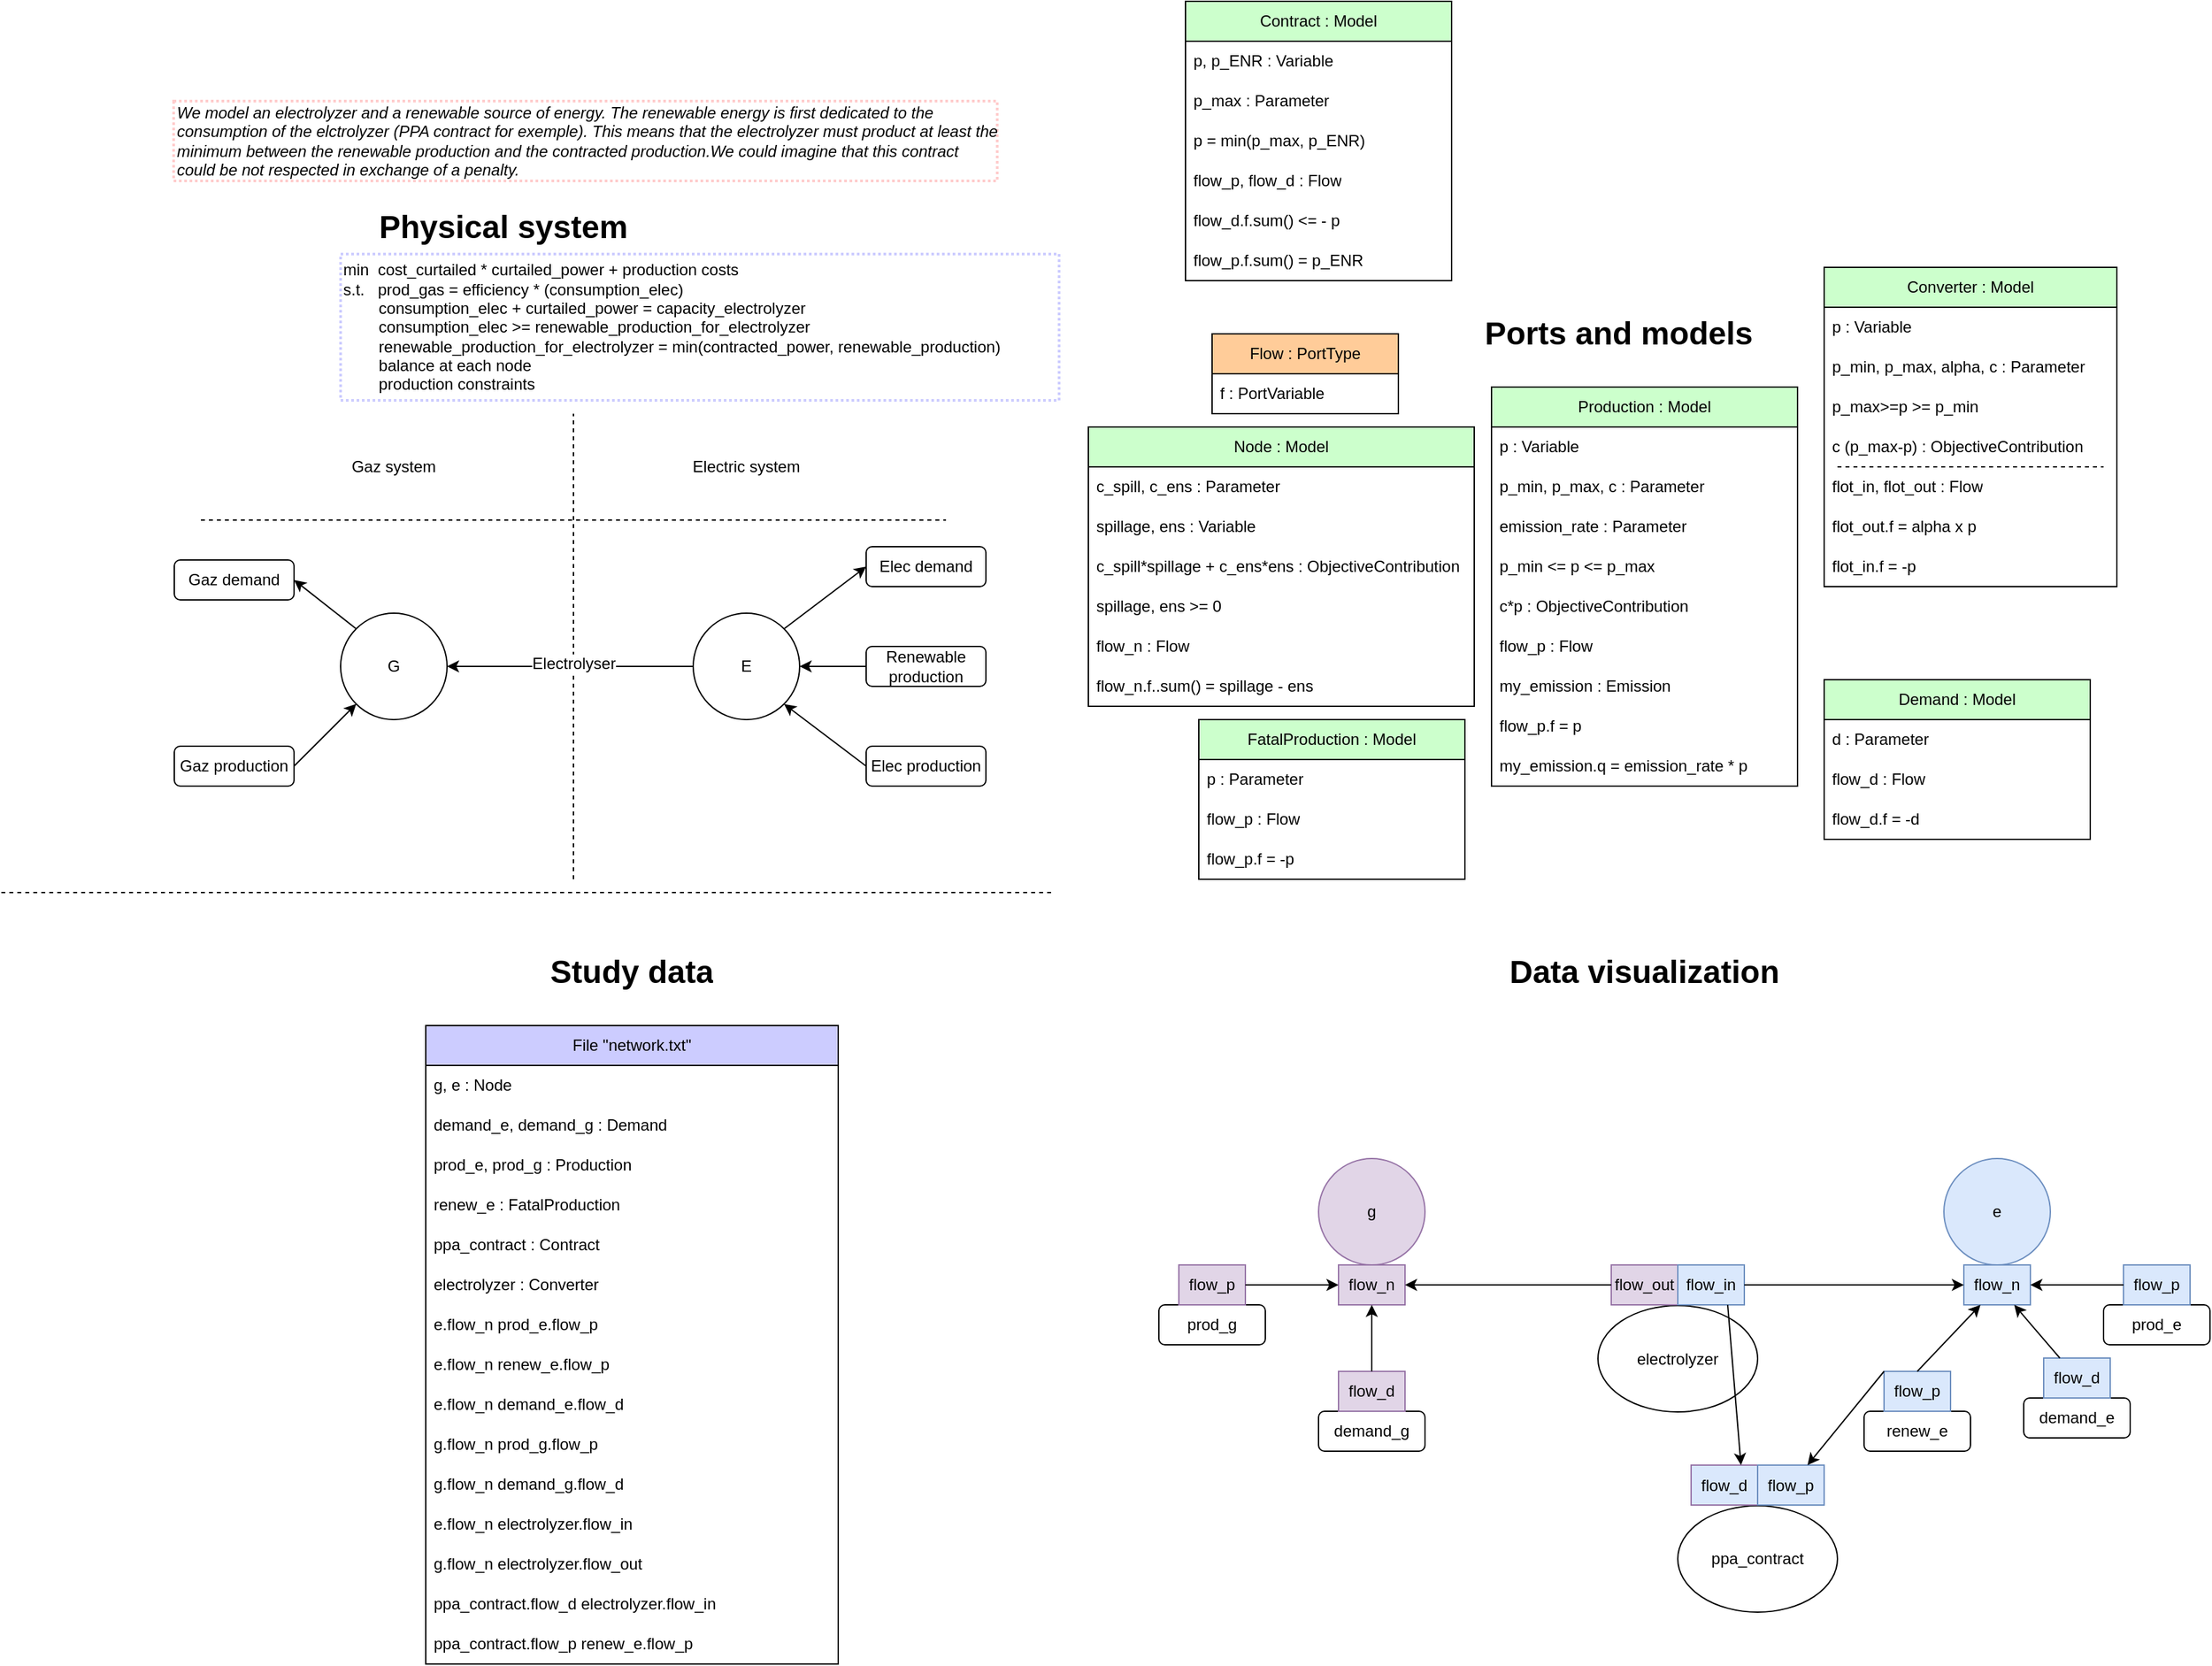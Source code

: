 <mxfile>
    <diagram id="C5RBs43oDa-KdzZeNtuy" name="systems_liked_contract">
        <mxGraphModel dx="1160" dy="1762" grid="1" gridSize="10" guides="1" tooltips="1" connect="1" arrows="1" fold="1" page="1" pageScale="1" pageWidth="827" pageHeight="1169" math="0" shadow="0">
            <root>
                <mxCell id="WIyWlLk6GJQsqaUBKTNV-0"/>
                <mxCell id="WIyWlLk6GJQsqaUBKTNV-1" parent="WIyWlLk6GJQsqaUBKTNV-0"/>
                <mxCell id="hW5n2ouBTmK9XzmkuQqM-54" value="" style="endArrow=none;dashed=1;html=1;rounded=0;" parent="WIyWlLk6GJQsqaUBKTNV-1" edge="1">
                    <mxGeometry width="50" height="50" relative="1" as="geometry">
                        <mxPoint x="440" y="-10" as="sourcePoint"/>
                        <mxPoint x="440" y="-360" as="targetPoint"/>
                    </mxGeometry>
                </mxCell>
                <mxCell id="hW5n2ouBTmK9XzmkuQqM-55" value="" style="endArrow=none;dashed=1;html=1;rounded=0;" parent="WIyWlLk6GJQsqaUBKTNV-1" edge="1">
                    <mxGeometry width="50" height="50" relative="1" as="geometry">
                        <mxPoint x="160" y="-280" as="sourcePoint"/>
                        <mxPoint x="720" y="-280" as="targetPoint"/>
                    </mxGeometry>
                </mxCell>
                <mxCell id="hW5n2ouBTmK9XzmkuQqM-56" value="Gaz system" style="text;html=1;strokeColor=none;fillColor=none;align=center;verticalAlign=middle;whiteSpace=wrap;rounded=0;" parent="WIyWlLk6GJQsqaUBKTNV-1" vertex="1">
                    <mxGeometry x="250" y="-340" width="110" height="40" as="geometry"/>
                </mxCell>
                <mxCell id="hW5n2ouBTmK9XzmkuQqM-57" value="Electric system" style="text;html=1;strokeColor=none;fillColor=none;align=center;verticalAlign=middle;whiteSpace=wrap;rounded=0;" parent="WIyWlLk6GJQsqaUBKTNV-1" vertex="1">
                    <mxGeometry x="515" y="-340" width="110" height="40" as="geometry"/>
                </mxCell>
                <mxCell id="hW5n2ouBTmK9XzmkuQqM-58" value="G" style="ellipse;whiteSpace=wrap;html=1;aspect=fixed;" parent="WIyWlLk6GJQsqaUBKTNV-1" vertex="1">
                    <mxGeometry x="265" y="-210" width="80" height="80" as="geometry"/>
                </mxCell>
                <mxCell id="hW5n2ouBTmK9XzmkuQqM-59" value="E" style="ellipse;whiteSpace=wrap;html=1;aspect=fixed;" parent="WIyWlLk6GJQsqaUBKTNV-1" vertex="1">
                    <mxGeometry x="530" y="-210" width="80" height="80" as="geometry"/>
                </mxCell>
                <mxCell id="hW5n2ouBTmK9XzmkuQqM-60" value="" style="endArrow=classic;html=1;rounded=0;entryX=0;entryY=1;entryDx=0;entryDy=0;exitX=1;exitY=0.5;exitDx=0;exitDy=0;" parent="WIyWlLk6GJQsqaUBKTNV-1" source="hW5n2ouBTmK9XzmkuQqM-64" target="hW5n2ouBTmK9XzmkuQqM-58" edge="1">
                    <mxGeometry width="50" height="50" relative="1" as="geometry">
                        <mxPoint x="230" y="-90" as="sourcePoint"/>
                        <mxPoint x="440" y="-90" as="targetPoint"/>
                    </mxGeometry>
                </mxCell>
                <mxCell id="hW5n2ouBTmK9XzmkuQqM-61" value="" style="endArrow=classic;html=1;rounded=0;exitX=0;exitY=0;exitDx=0;exitDy=0;entryX=1;entryY=0.5;entryDx=0;entryDy=0;" parent="WIyWlLk6GJQsqaUBKTNV-1" source="hW5n2ouBTmK9XzmkuQqM-58" target="hW5n2ouBTmK9XzmkuQqM-67" edge="1">
                    <mxGeometry width="50" height="50" relative="1" as="geometry">
                        <mxPoint x="240" y="-80" as="sourcePoint"/>
                        <mxPoint x="210" y="-230" as="targetPoint"/>
                    </mxGeometry>
                </mxCell>
                <mxCell id="hW5n2ouBTmK9XzmkuQqM-62" value="" style="endArrow=classic;html=1;rounded=0;exitX=1;exitY=0;exitDx=0;exitDy=0;entryX=0;entryY=0.5;entryDx=0;entryDy=0;" parent="WIyWlLk6GJQsqaUBKTNV-1" source="hW5n2ouBTmK9XzmkuQqM-59" target="hW5n2ouBTmK9XzmkuQqM-66" edge="1">
                    <mxGeometry width="50" height="50" relative="1" as="geometry">
                        <mxPoint x="707" y="-228" as="sourcePoint"/>
                        <mxPoint x="650" y="-240" as="targetPoint"/>
                    </mxGeometry>
                </mxCell>
                <mxCell id="hW5n2ouBTmK9XzmkuQqM-63" value="" style="endArrow=classic;html=1;rounded=0;entryX=1;entryY=1;entryDx=0;entryDy=0;exitX=0;exitY=0.5;exitDx=0;exitDy=0;" parent="WIyWlLk6GJQsqaUBKTNV-1" source="hW5n2ouBTmK9XzmkuQqM-65" target="hW5n2ouBTmK9XzmkuQqM-59" edge="1">
                    <mxGeometry width="50" height="50" relative="1" as="geometry">
                        <mxPoint x="650" y="-90" as="sourcePoint"/>
                        <mxPoint x="600" y="-110" as="targetPoint"/>
                    </mxGeometry>
                </mxCell>
                <mxCell id="hW5n2ouBTmK9XzmkuQqM-64" value="Gaz production" style="rounded=1;whiteSpace=wrap;html=1;" parent="WIyWlLk6GJQsqaUBKTNV-1" vertex="1">
                    <mxGeometry x="140" y="-110" width="90" height="30" as="geometry"/>
                </mxCell>
                <mxCell id="hW5n2ouBTmK9XzmkuQqM-65" value="Elec production" style="rounded=1;whiteSpace=wrap;html=1;" parent="WIyWlLk6GJQsqaUBKTNV-1" vertex="1">
                    <mxGeometry x="660" y="-110" width="90" height="30" as="geometry"/>
                </mxCell>
                <mxCell id="hW5n2ouBTmK9XzmkuQqM-66" value="Elec demand" style="rounded=1;whiteSpace=wrap;html=1;" parent="WIyWlLk6GJQsqaUBKTNV-1" vertex="1">
                    <mxGeometry x="660" y="-260" width="90" height="30" as="geometry"/>
                </mxCell>
                <mxCell id="hW5n2ouBTmK9XzmkuQqM-67" value="Gaz demand" style="rounded=1;whiteSpace=wrap;html=1;" parent="WIyWlLk6GJQsqaUBKTNV-1" vertex="1">
                    <mxGeometry x="140" y="-250" width="90" height="30" as="geometry"/>
                </mxCell>
                <mxCell id="hW5n2ouBTmK9XzmkuQqM-70" value="" style="endArrow=classic;html=1;rounded=0;exitX=0;exitY=0.5;exitDx=0;exitDy=0;entryX=1;entryY=0.5;entryDx=0;entryDy=0;" parent="WIyWlLk6GJQsqaUBKTNV-1" source="hW5n2ouBTmK9XzmkuQqM-59" target="hW5n2ouBTmK9XzmkuQqM-58" edge="1">
                    <mxGeometry relative="1" as="geometry">
                        <mxPoint x="360" y="-70" as="sourcePoint"/>
                        <mxPoint x="460" y="-70" as="targetPoint"/>
                    </mxGeometry>
                </mxCell>
                <mxCell id="hW5n2ouBTmK9XzmkuQqM-71" value="Label" style="edgeLabel;resizable=0;html=1;align=center;verticalAlign=middle;" parent="hW5n2ouBTmK9XzmkuQqM-70" connectable="0" vertex="1">
                    <mxGeometry relative="1" as="geometry"/>
                </mxCell>
                <mxCell id="hW5n2ouBTmK9XzmkuQqM-72" value="&lt;font style=&quot;font-size: 12px;&quot;&gt;Electrolyser&lt;/font&gt;" style="edgeLabel;html=1;align=center;verticalAlign=middle;resizable=0;points=[];" parent="hW5n2ouBTmK9XzmkuQqM-70" vertex="1" connectable="0">
                    <mxGeometry x="-0.024" y="-2" relative="1" as="geometry">
                        <mxPoint as="offset"/>
                    </mxGeometry>
                </mxCell>
                <mxCell id="hW5n2ouBTmK9XzmkuQqM-78" value="" style="endArrow=none;dashed=1;html=1;rounded=0;" parent="WIyWlLk6GJQsqaUBKTNV-1" edge="1">
                    <mxGeometry width="50" height="50" relative="1" as="geometry">
                        <mxPoint x="10" as="sourcePoint"/>
                        <mxPoint x="800" as="targetPoint"/>
                    </mxGeometry>
                </mxCell>
                <mxCell id="hW5n2ouBTmK9XzmkuQqM-81" value="&lt;h1&gt;Physical system&lt;br&gt;&lt;/h1&gt;" style="text;html=1;strokeColor=none;fillColor=none;spacing=5;spacingTop=-20;whiteSpace=wrap;overflow=hidden;rounded=0;" parent="WIyWlLk6GJQsqaUBKTNV-1" vertex="1">
                    <mxGeometry x="289" y="-520" width="250" height="40" as="geometry"/>
                </mxCell>
                <mxCell id="0" value="" style="group" parent="WIyWlLk6GJQsqaUBKTNV-1" vertex="1" connectable="0">
                    <mxGeometry x="890" y="-440" width="710" height="460" as="geometry"/>
                </mxCell>
                <mxCell id="hW5n2ouBTmK9XzmkuQqM-79" value="&lt;h1&gt;Ports and models&lt;br&gt;&lt;/h1&gt;" style="text;html=1;strokeColor=none;fillColor=none;spacing=5;spacingTop=-20;whiteSpace=wrap;overflow=hidden;rounded=0;" parent="0" vertex="1">
                    <mxGeometry x="230" width="250" height="40" as="geometry"/>
                </mxCell>
                <mxCell id="92" value="Flow : PortType" style="swimlane;fontStyle=0;childLayout=stackLayout;horizontal=1;startSize=30;horizontalStack=0;resizeParent=1;resizeParentMax=0;resizeLast=0;collapsible=1;marginBottom=0;whiteSpace=wrap;html=1;fillColor=#FFCC99;" parent="0" vertex="1">
                    <mxGeometry x="30" y="20" width="140" height="60" as="geometry"/>
                </mxCell>
                <mxCell id="93" value="f : PortVariable" style="text;strokeColor=none;fillColor=none;align=left;verticalAlign=middle;spacingLeft=4;spacingRight=4;overflow=hidden;points=[[0,0.5],[1,0.5]];portConstraint=eastwest;rotatable=0;whiteSpace=wrap;html=1;" parent="92" vertex="1">
                    <mxGeometry y="30" width="140" height="30" as="geometry"/>
                </mxCell>
                <mxCell id="107" value="&lt;font color=&quot;#000000&quot;&gt;Converter : Model&lt;/font&gt;" style="swimlane;fontStyle=0;childLayout=stackLayout;horizontal=1;startSize=30;horizontalStack=0;resizeParent=1;resizeParentMax=0;resizeLast=0;collapsible=1;marginBottom=0;whiteSpace=wrap;html=1;fillColor=#CCFFCC;" parent="0" vertex="1">
                    <mxGeometry x="490" y="-30" width="220" height="240" as="geometry"/>
                </mxCell>
                <mxCell id="108" value="p : Variable" style="text;strokeColor=none;fillColor=none;align=left;verticalAlign=middle;spacingLeft=4;spacingRight=4;overflow=hidden;points=[[0,0.5],[1,0.5]];portConstraint=eastwest;rotatable=0;whiteSpace=wrap;html=1;" parent="107" vertex="1">
                    <mxGeometry y="30" width="220" height="30" as="geometry"/>
                </mxCell>
                <mxCell id="109" value="p_min, p_max, alpha, c : Parameter" style="text;strokeColor=none;fillColor=none;align=left;verticalAlign=middle;spacingLeft=4;spacingRight=4;overflow=hidden;points=[[0,0.5],[1,0.5]];portConstraint=eastwest;rotatable=0;whiteSpace=wrap;html=1;" parent="107" vertex="1">
                    <mxGeometry y="60" width="220" height="30" as="geometry"/>
                </mxCell>
                <mxCell id="130" value="p_max&amp;gt;=p &amp;gt;= p_min" style="text;strokeColor=none;fillColor=none;align=left;verticalAlign=middle;spacingLeft=4;spacingRight=4;overflow=hidden;points=[[0,0.5],[1,0.5]];portConstraint=eastwest;rotatable=0;whiteSpace=wrap;html=1;" parent="107" vertex="1">
                    <mxGeometry y="90" width="220" height="30" as="geometry"/>
                </mxCell>
                <mxCell id="110" value="c (p_max-p) : ObjectiveContribution" style="text;strokeColor=none;fillColor=none;align=left;verticalAlign=middle;spacingLeft=4;spacingRight=4;overflow=hidden;points=[[0,0.5],[1,0.5]];portConstraint=eastwest;rotatable=0;whiteSpace=wrap;html=1;" parent="107" vertex="1">
                    <mxGeometry y="120" width="220" height="30" as="geometry"/>
                </mxCell>
                <mxCell id="111" value="" style="endArrow=none;dashed=1;html=1;rounded=0;exitX=0;exitY=0.5;exitDx=0;exitDy=0;entryX=1;entryY=0.5;entryDx=0;entryDy=0;" parent="107" edge="1">
                    <mxGeometry width="50" height="50" relative="1" as="geometry">
                        <mxPoint x="10" y="150" as="sourcePoint"/>
                        <mxPoint x="210" y="150" as="targetPoint"/>
                    </mxGeometry>
                </mxCell>
                <mxCell id="112" value="flot_in, flot_out : Flow" style="text;strokeColor=none;fillColor=none;align=left;verticalAlign=middle;spacingLeft=4;spacingRight=4;overflow=hidden;points=[[0,0.5],[1,0.5]];portConstraint=eastwest;rotatable=0;whiteSpace=wrap;html=1;" parent="107" vertex="1">
                    <mxGeometry y="150" width="220" height="30" as="geometry"/>
                </mxCell>
                <mxCell id="114" value="flot_out.f = alpha x p" style="text;strokeColor=none;fillColor=none;align=left;verticalAlign=middle;spacingLeft=4;spacingRight=4;overflow=hidden;points=[[0,0.5],[1,0.5]];portConstraint=eastwest;rotatable=0;whiteSpace=wrap;html=1;" parent="107" vertex="1">
                    <mxGeometry y="180" width="220" height="30" as="geometry"/>
                </mxCell>
                <mxCell id="113" value="flot_in.f = -p" style="text;strokeColor=none;fillColor=none;align=left;verticalAlign=middle;spacingLeft=4;spacingRight=4;overflow=hidden;points=[[0,0.5],[1,0.5]];portConstraint=eastwest;rotatable=0;whiteSpace=wrap;html=1;" parent="107" vertex="1">
                    <mxGeometry y="210" width="220" height="30" as="geometry"/>
                </mxCell>
                <mxCell id="115" value="Demand : Model" style="swimlane;fontStyle=0;childLayout=stackLayout;horizontal=1;startSize=30;horizontalStack=0;resizeParent=1;resizeParentMax=0;resizeLast=0;collapsible=1;marginBottom=0;whiteSpace=wrap;html=1;fillColor=#CCFFCC;fontColor=#000000;" parent="0" vertex="1">
                    <mxGeometry x="490" y="280" width="200" height="120" as="geometry"/>
                </mxCell>
                <mxCell id="116" value="d : Parameter" style="text;strokeColor=none;fillColor=none;align=left;verticalAlign=middle;spacingLeft=4;spacingRight=4;overflow=hidden;points=[[0,0.5],[1,0.5]];portConstraint=eastwest;rotatable=0;whiteSpace=wrap;html=1;" parent="115" vertex="1">
                    <mxGeometry y="30" width="200" height="30" as="geometry"/>
                </mxCell>
                <mxCell id="117" value="flow_d : Flow" style="text;strokeColor=none;fillColor=none;align=left;verticalAlign=middle;spacingLeft=4;spacingRight=4;overflow=hidden;points=[[0,0.5],[1,0.5]];portConstraint=eastwest;rotatable=0;whiteSpace=wrap;html=1;" parent="115" vertex="1">
                    <mxGeometry y="60" width="200" height="30" as="geometry"/>
                </mxCell>
                <mxCell id="118" value="flow_d.f = -d" style="text;strokeColor=none;fillColor=none;align=left;verticalAlign=middle;spacingLeft=4;spacingRight=4;overflow=hidden;points=[[0,0.5],[1,0.5]];portConstraint=eastwest;rotatable=0;whiteSpace=wrap;html=1;" parent="115" vertex="1">
                    <mxGeometry y="90" width="200" height="30" as="geometry"/>
                </mxCell>
                <mxCell id="133" value="FatalProduction : Model" style="swimlane;fontStyle=0;childLayout=stackLayout;horizontal=1;startSize=30;horizontalStack=0;resizeParent=1;resizeParentMax=0;resizeLast=0;collapsible=1;marginBottom=0;whiteSpace=wrap;html=1;fillColor=#CCFFCC;fontColor=#000000;" parent="0" vertex="1">
                    <mxGeometry x="20" y="310" width="200" height="120" as="geometry"/>
                </mxCell>
                <mxCell id="134" value="p : Parameter" style="text;strokeColor=none;fillColor=none;align=left;verticalAlign=middle;spacingLeft=4;spacingRight=4;overflow=hidden;points=[[0,0.5],[1,0.5]];portConstraint=eastwest;rotatable=0;whiteSpace=wrap;html=1;" parent="133" vertex="1">
                    <mxGeometry y="30" width="200" height="30" as="geometry"/>
                </mxCell>
                <mxCell id="135" value="flow_p : Flow" style="text;strokeColor=none;fillColor=none;align=left;verticalAlign=middle;spacingLeft=4;spacingRight=4;overflow=hidden;points=[[0,0.5],[1,0.5]];portConstraint=eastwest;rotatable=0;whiteSpace=wrap;html=1;" parent="133" vertex="1">
                    <mxGeometry y="60" width="200" height="30" as="geometry"/>
                </mxCell>
                <mxCell id="136" value="flow_p.f = -p" style="text;strokeColor=none;fillColor=none;align=left;verticalAlign=middle;spacingLeft=4;spacingRight=4;overflow=hidden;points=[[0,0.5],[1,0.5]];portConstraint=eastwest;rotatable=0;whiteSpace=wrap;html=1;" parent="133" vertex="1">
                    <mxGeometry y="90" width="200" height="30" as="geometry"/>
                </mxCell>
                <mxCell id="166" value="Node : Model" style="swimlane;fontStyle=0;childLayout=stackLayout;horizontal=1;startSize=30;horizontalStack=0;resizeParent=1;resizeParentMax=0;resizeLast=0;collapsible=1;marginBottom=0;whiteSpace=wrap;html=1;fillColor=#CCFFCC;fontColor=#000000;" parent="0" vertex="1">
                    <mxGeometry x="-63" y="90" width="290" height="210" as="geometry"/>
                </mxCell>
                <mxCell id="167" value="c_spill, c_ens : Parameter" style="text;strokeColor=none;fillColor=none;align=left;verticalAlign=middle;spacingLeft=4;spacingRight=4;overflow=hidden;points=[[0,0.5],[1,0.5]];portConstraint=eastwest;rotatable=0;whiteSpace=wrap;html=1;" parent="166" vertex="1">
                    <mxGeometry y="30" width="290" height="30" as="geometry"/>
                </mxCell>
                <mxCell id="168" value="spillage, ens : Variable" style="text;strokeColor=none;fillColor=none;align=left;verticalAlign=middle;spacingLeft=4;spacingRight=4;overflow=hidden;points=[[0,0.5],[1,0.5]];portConstraint=eastwest;rotatable=0;whiteSpace=wrap;html=1;" parent="166" vertex="1">
                    <mxGeometry y="60" width="290" height="30" as="geometry"/>
                </mxCell>
                <mxCell id="169" value="c_spill*spillage + c_ens*ens : ObjectiveContribution" style="text;strokeColor=none;fillColor=none;align=left;verticalAlign=middle;spacingLeft=4;spacingRight=4;overflow=hidden;points=[[0,0.5],[1,0.5]];portConstraint=eastwest;rotatable=0;whiteSpace=wrap;html=1;" parent="166" vertex="1">
                    <mxGeometry y="90" width="290" height="30" as="geometry"/>
                </mxCell>
                <mxCell id="174" value="spillage, ens &amp;gt;= 0" style="text;strokeColor=none;fillColor=none;align=left;verticalAlign=middle;spacingLeft=4;spacingRight=4;overflow=hidden;points=[[0,0.5],[1,0.5]];portConstraint=eastwest;rotatable=0;whiteSpace=wrap;html=1;" parent="166" vertex="1">
                    <mxGeometry y="120" width="290" height="30" as="geometry"/>
                </mxCell>
                <mxCell id="170" value="flow_n : Flow" style="text;strokeColor=none;fillColor=none;align=left;verticalAlign=middle;spacingLeft=4;spacingRight=4;overflow=hidden;points=[[0,0.5],[1,0.5]];portConstraint=eastwest;rotatable=0;whiteSpace=wrap;html=1;" parent="166" vertex="1">
                    <mxGeometry y="150" width="290" height="30" as="geometry"/>
                </mxCell>
                <mxCell id="171" value="flow_n.f..sum() = spillage - ens" style="text;strokeColor=none;fillColor=none;align=left;verticalAlign=middle;spacingLeft=4;spacingRight=4;overflow=hidden;points=[[0,0.5],[1,0.5]];portConstraint=eastwest;rotatable=0;whiteSpace=wrap;html=1;" parent="166" vertex="1">
                    <mxGeometry y="180" width="290" height="30" as="geometry"/>
                </mxCell>
                <mxCell id="1" value="" style="group" parent="WIyWlLk6GJQsqaUBKTNV-1" vertex="1" connectable="0">
                    <mxGeometry x="109" y="40" width="680" height="320" as="geometry"/>
                </mxCell>
                <mxCell id="hW5n2ouBTmK9XzmkuQqM-36" value="File &quot;network.txt&quot;" style="swimlane;fontStyle=0;childLayout=stackLayout;horizontal=1;startSize=30;horizontalStack=0;resizeParent=1;resizeParentMax=0;resizeLast=0;collapsible=1;marginBottom=0;whiteSpace=wrap;html=1;fillColor=#CCCCFF;" parent="1" vertex="1">
                    <mxGeometry x="220" y="60" width="310" height="480" as="geometry"/>
                </mxCell>
                <mxCell id="hW5n2ouBTmK9XzmkuQqM-39" value="g, e : Node" style="text;strokeColor=none;fillColor=none;align=left;verticalAlign=middle;spacingLeft=4;spacingRight=4;overflow=hidden;points=[[0,0.5],[1,0.5]];portConstraint=eastwest;rotatable=0;whiteSpace=wrap;html=1;" parent="hW5n2ouBTmK9XzmkuQqM-36" vertex="1">
                    <mxGeometry y="30" width="310" height="30" as="geometry"/>
                </mxCell>
                <mxCell id="hW5n2ouBTmK9XzmkuQqM-44" value="demand_e, demand_g : Demand" style="text;strokeColor=none;fillColor=none;align=left;verticalAlign=middle;spacingLeft=4;spacingRight=4;overflow=hidden;points=[[0,0.5],[1,0.5]];portConstraint=eastwest;rotatable=0;whiteSpace=wrap;html=1;" parent="hW5n2ouBTmK9XzmkuQqM-36" vertex="1">
                    <mxGeometry y="60" width="310" height="30" as="geometry"/>
                </mxCell>
                <mxCell id="hW5n2ouBTmK9XzmkuQqM-41" value="prod_e, prod_g : Production" style="text;strokeColor=none;fillColor=none;align=left;verticalAlign=middle;spacingLeft=4;spacingRight=4;overflow=hidden;points=[[0,0.5],[1,0.5]];portConstraint=eastwest;rotatable=0;whiteSpace=wrap;html=1;" parent="hW5n2ouBTmK9XzmkuQqM-36" vertex="1">
                    <mxGeometry y="90" width="310" height="30" as="geometry"/>
                </mxCell>
                <mxCell id="141" value="renew_e : FatalProduction&lt;span style=&quot;color: rgba(0, 0, 0, 0); font-family: monospace; font-size: 0px;&quot;&gt;%3CmxGraphModel%3E%3Croot%3E%3CmxCell%20id%3D%220%22%2F%3E%3CmxCell%20id%3D%221%22%20parent%3D%220%22%2F%3E%3CmxCell%20id%3D%222%22%20value%3D%22prod_e%2C%20prod_g%20%3A%20Production%22%20style%3D%22text%3BstrokeColor%3Dnone%3BfillColor%3Dnone%3Balign%3Dleft%3BverticalAlign%3Dmiddle%3BspacingLeft%3D4%3BspacingRight%3D4%3Boverflow%3Dhidden%3Bpoints%3D%5B%5B0%2C0.5%5D%2C%5B1%2C0.5%5D%5D%3BportConstraint%3Deastwest%3Brotatable%3D0%3BwhiteSpace%3Dwrap%3Bhtml%3D1%3B%22%20vertex%3D%221%22%20parent%3D%221%22%3E%3CmxGeometry%20x%3D%22329%22%20y%3D%22190%22%20width%3D%22310%22%20height%3D%2230%22%20as%3D%22geometry%22%2F%3E%3C%2FmxCell%3E%3C%2Froot%3E%3C%2FmxGraphModel%3E&lt;/span&gt;" style="text;strokeColor=none;fillColor=none;align=left;verticalAlign=middle;spacingLeft=4;spacingRight=4;overflow=hidden;points=[[0,0.5],[1,0.5]];portConstraint=eastwest;rotatable=0;whiteSpace=wrap;html=1;" parent="hW5n2ouBTmK9XzmkuQqM-36" vertex="1">
                    <mxGeometry y="120" width="310" height="30" as="geometry"/>
                </mxCell>
                <mxCell id="142" value="ppa_contract : Contract&lt;span style=&quot;color: rgba(0, 0, 0, 0); font-family: monospace; font-size: 0px;&quot;&gt;%3CmxGraphModel%3E%3Croot%3E%3CmxCell%20id%3D%220%22%2F%3E%3CmxCell%20id%3D%221%22%20parent%3D%220%22%2F%3E%3CmxCell%20id%3D%222%22%20value%3D%22prod_e%2C%20prod_g%20%3A%20Production%22%20style%3D%22text%3BstrokeColor%3Dnone%3BfillColor%3Dnone%3Balign%3Dleft%3BverticalAlign%3Dmiddle%3BspacingLeft%3D4%3BspacingRight%3D4%3Boverflow%3Dhidden%3Bpoints%3D%5B%5B0%2C0.5%5D%2C%5B1%2C0.5%5D%5D%3BportConstraint%3Deastwest%3Brotatable%3D0%3BwhiteSpace%3Dwrap%3Bhtml%3D1%3B%22%20vertex%3D%221%22%20parent%3D%221%22%3E%3CmxGeometry%20x%3D%22329%22%20y%3D%22190%22%20width%3D%22310%22%20height%3D%2230%22%20as%3D%22geometry%22%2F%3E%3C%2FmxCell%3E%3C%2Froot%3E%3C%2FmxGraphModel%3E&lt;/span&gt;" style="text;strokeColor=none;fillColor=none;align=left;verticalAlign=middle;spacingLeft=4;spacingRight=4;overflow=hidden;points=[[0,0.5],[1,0.5]];portConstraint=eastwest;rotatable=0;whiteSpace=wrap;html=1;" parent="hW5n2ouBTmK9XzmkuQqM-36" vertex="1">
                    <mxGeometry y="150" width="310" height="30" as="geometry"/>
                </mxCell>
                <mxCell id="hW5n2ouBTmK9XzmkuQqM-37" value="electrolyzer : Converter" style="text;strokeColor=none;fillColor=none;align=left;verticalAlign=middle;spacingLeft=4;spacingRight=4;overflow=hidden;points=[[0,0.5],[1,0.5]];portConstraint=eastwest;rotatable=0;whiteSpace=wrap;html=1;" parent="hW5n2ouBTmK9XzmkuQqM-36" vertex="1">
                    <mxGeometry y="180" width="310" height="30" as="geometry"/>
                </mxCell>
                <mxCell id="hW5n2ouBTmK9XzmkuQqM-47" value="e.flow_n prod_e.flow_p" style="text;strokeColor=none;fillColor=none;align=left;verticalAlign=middle;spacingLeft=4;spacingRight=4;overflow=hidden;points=[[0,0.5],[1,0.5]];portConstraint=eastwest;rotatable=0;whiteSpace=wrap;html=1;" parent="hW5n2ouBTmK9XzmkuQqM-36" vertex="1">
                    <mxGeometry y="210" width="310" height="30" as="geometry"/>
                </mxCell>
                <mxCell id="143" value="e.flow_n renew_e.flow_p" style="text;strokeColor=none;fillColor=none;align=left;verticalAlign=middle;spacingLeft=4;spacingRight=4;overflow=hidden;points=[[0,0.5],[1,0.5]];portConstraint=eastwest;rotatable=0;whiteSpace=wrap;html=1;" parent="hW5n2ouBTmK9XzmkuQqM-36" vertex="1">
                    <mxGeometry y="240" width="310" height="30" as="geometry"/>
                </mxCell>
                <mxCell id="hW5n2ouBTmK9XzmkuQqM-48" value="e.flow_n demand_e.flow_d" style="text;strokeColor=none;fillColor=none;align=left;verticalAlign=middle;spacingLeft=4;spacingRight=4;overflow=hidden;points=[[0,0.5],[1,0.5]];portConstraint=eastwest;rotatable=0;whiteSpace=wrap;html=1;" parent="hW5n2ouBTmK9XzmkuQqM-36" vertex="1">
                    <mxGeometry y="270" width="310" height="30" as="geometry"/>
                </mxCell>
                <mxCell id="hW5n2ouBTmK9XzmkuQqM-49" value="g.flow_n prod_g.flow_p" style="text;strokeColor=none;fillColor=none;align=left;verticalAlign=middle;spacingLeft=4;spacingRight=4;overflow=hidden;points=[[0,0.5],[1,0.5]];portConstraint=eastwest;rotatable=0;whiteSpace=wrap;html=1;" parent="hW5n2ouBTmK9XzmkuQqM-36" vertex="1">
                    <mxGeometry y="300" width="310" height="30" as="geometry"/>
                </mxCell>
                <mxCell id="hW5n2ouBTmK9XzmkuQqM-50" value="g.flow_n demand_g.flow_d" style="text;strokeColor=none;fillColor=none;align=left;verticalAlign=middle;spacingLeft=4;spacingRight=4;overflow=hidden;points=[[0,0.5],[1,0.5]];portConstraint=eastwest;rotatable=0;whiteSpace=wrap;html=1;" parent="hW5n2ouBTmK9XzmkuQqM-36" vertex="1">
                    <mxGeometry y="330" width="310" height="30" as="geometry"/>
                </mxCell>
                <mxCell id="hW5n2ouBTmK9XzmkuQqM-51" value="e.flow_n electrolyzer.flow_in" style="text;strokeColor=none;fillColor=none;align=left;verticalAlign=middle;spacingLeft=4;spacingRight=4;overflow=hidden;points=[[0,0.5],[1,0.5]];portConstraint=eastwest;rotatable=0;whiteSpace=wrap;html=1;" parent="hW5n2ouBTmK9XzmkuQqM-36" vertex="1">
                    <mxGeometry y="360" width="310" height="30" as="geometry"/>
                </mxCell>
                <mxCell id="hW5n2ouBTmK9XzmkuQqM-46" value="g.flow_n electrolyzer.flow_out" style="text;strokeColor=none;fillColor=none;align=left;verticalAlign=middle;spacingLeft=4;spacingRight=4;overflow=hidden;points=[[0,0.5],[1,0.5]];portConstraint=eastwest;rotatable=0;whiteSpace=wrap;html=1;" parent="hW5n2ouBTmK9XzmkuQqM-36" vertex="1">
                    <mxGeometry y="390" width="310" height="30" as="geometry"/>
                </mxCell>
                <mxCell id="152" value="ppa_contract.flow_d electrolyzer.flow_in" style="text;strokeColor=none;fillColor=none;align=left;verticalAlign=middle;spacingLeft=4;spacingRight=4;overflow=hidden;points=[[0,0.5],[1,0.5]];portConstraint=eastwest;rotatable=0;whiteSpace=wrap;html=1;" parent="hW5n2ouBTmK9XzmkuQqM-36" vertex="1">
                    <mxGeometry y="420" width="310" height="30" as="geometry"/>
                </mxCell>
                <mxCell id="153" value="ppa_contract.flow_p renew_e.flow_p" style="text;strokeColor=none;fillColor=none;align=left;verticalAlign=middle;spacingLeft=4;spacingRight=4;overflow=hidden;points=[[0,0.5],[1,0.5]];portConstraint=eastwest;rotatable=0;whiteSpace=wrap;html=1;" parent="hW5n2ouBTmK9XzmkuQqM-36" vertex="1">
                    <mxGeometry y="450" width="310" height="30" as="geometry"/>
                </mxCell>
                <mxCell id="hW5n2ouBTmK9XzmkuQqM-80" value="&lt;h1&gt;Study data&lt;br&gt;&lt;/h1&gt;" style="text;html=1;strokeColor=none;fillColor=none;spacing=5;spacingTop=-20;whiteSpace=wrap;overflow=hidden;rounded=0;align=center;" parent="1" vertex="1">
                    <mxGeometry x="250" width="250" height="40" as="geometry"/>
                </mxCell>
                <mxCell id="11" value="&lt;font style=&quot;&quot;&gt;&lt;b style=&quot;&quot;&gt;&lt;font style=&quot;font-size: 24px;&quot;&gt;Data visualization&lt;/font&gt;&lt;br&gt;&lt;/b&gt;&lt;/font&gt;" style="text;html=1;strokeColor=none;fillColor=none;align=center;verticalAlign=middle;whiteSpace=wrap;rounded=0;" parent="WIyWlLk6GJQsqaUBKTNV-1" vertex="1">
                    <mxGeometry x="1030" width="430" height="120" as="geometry"/>
                </mxCell>
                <mxCell id="49" value="" style="group" parent="WIyWlLk6GJQsqaUBKTNV-1" vertex="1" connectable="0">
                    <mxGeometry x="880" y="170" width="790" height="260.5" as="geometry"/>
                </mxCell>
                <mxCell id="2" value="" style="group" parent="49" vertex="1" connectable="0">
                    <mxGeometry x="120" y="30" width="80" height="110" as="geometry"/>
                </mxCell>
                <mxCell id="3" value="g" style="ellipse;whiteSpace=wrap;html=1;aspect=fixed;fillColor=#e1d5e7;strokeColor=#9673a6;" parent="2" vertex="1">
                    <mxGeometry width="80" height="80" as="geometry"/>
                </mxCell>
                <mxCell id="4" value="flow_n" style="rounded=0;whiteSpace=wrap;html=1;fillColor=#e1d5e7;strokeColor=#9673a6;" parent="2" vertex="1">
                    <mxGeometry x="15" y="80" width="50" height="30" as="geometry"/>
                </mxCell>
                <mxCell id="8" value="" style="group" parent="49" vertex="1" connectable="0">
                    <mxGeometry x="590" y="30" width="80" height="110" as="geometry"/>
                </mxCell>
                <mxCell id="9" value="e" style="ellipse;whiteSpace=wrap;html=1;aspect=fixed;fillColor=#dae8fc;strokeColor=#6c8ebf;" parent="8" vertex="1">
                    <mxGeometry width="80" height="80" as="geometry"/>
                </mxCell>
                <mxCell id="10" value="flow_n" style="rounded=0;whiteSpace=wrap;html=1;fillColor=#dae8fc;strokeColor=#6c8ebf;" parent="8" vertex="1">
                    <mxGeometry x="15" y="80" width="50" height="30" as="geometry"/>
                </mxCell>
                <mxCell id="17" value="" style="group" parent="49" vertex="1" connectable="0">
                    <mxGeometry x="330" y="110" width="120" height="110.5" as="geometry"/>
                </mxCell>
                <mxCell id="18" value="electrolyzer" style="ellipse;whiteSpace=wrap;html=1;" parent="17" vertex="1">
                    <mxGeometry y="30.5" width="120" height="80" as="geometry"/>
                </mxCell>
                <mxCell id="19" value="" style="group;fillColor=#f8cecc;strokeColor=#b85450;" parent="17" vertex="1" connectable="0">
                    <mxGeometry x="10" width="100" height="30" as="geometry"/>
                </mxCell>
                <mxCell id="20" value="flow_out" style="rounded=0;whiteSpace=wrap;html=1;fillColor=#e1d5e7;strokeColor=#9673a6;" parent="19" vertex="1">
                    <mxGeometry width="50" height="30" as="geometry"/>
                </mxCell>
                <mxCell id="21" value="flow_in" style="rounded=0;whiteSpace=wrap;html=1;fillColor=#dae8fc;strokeColor=#6c8ebf;" parent="19" vertex="1">
                    <mxGeometry x="50" width="50" height="30" as="geometry"/>
                </mxCell>
                <mxCell id="33" value="" style="group" parent="49" vertex="1" connectable="0">
                    <mxGeometry x="710" y="110" width="80" height="60" as="geometry"/>
                </mxCell>
                <mxCell id="30" value="prod_e" style="rounded=1;whiteSpace=wrap;html=1;container=0;" parent="33" vertex="1">
                    <mxGeometry y="30" width="80" height="30" as="geometry"/>
                </mxCell>
                <mxCell id="31" value="flow_p" style="rounded=0;whiteSpace=wrap;html=1;fillColor=#dae8fc;strokeColor=#6c8ebf;container=0;" parent="33" vertex="1">
                    <mxGeometry x="15" width="50" height="30" as="geometry"/>
                </mxCell>
                <mxCell id="34" value="" style="group" parent="49" vertex="1" connectable="0">
                    <mxGeometry x="590" y="190" width="80" height="60" as="geometry"/>
                </mxCell>
                <mxCell id="35" value="demand_e" style="rounded=1;whiteSpace=wrap;html=1;container=0;" parent="34" vertex="1">
                    <mxGeometry x="60" y="20" width="80" height="30" as="geometry"/>
                </mxCell>
                <mxCell id="36" value="flow_d" style="rounded=0;whiteSpace=wrap;html=1;fillColor=#dae8fc;strokeColor=#6c8ebf;container=0;" parent="34" vertex="1">
                    <mxGeometry x="75" y="-10" width="50" height="30" as="geometry"/>
                </mxCell>
                <mxCell id="37" value="" style="group" parent="49" vertex="1" connectable="0">
                    <mxGeometry x="120" y="190" width="80" height="60" as="geometry"/>
                </mxCell>
                <mxCell id="38" value="demand_g" style="rounded=1;whiteSpace=wrap;html=1;container=0;" parent="37" vertex="1">
                    <mxGeometry y="30" width="80" height="30" as="geometry"/>
                </mxCell>
                <mxCell id="39" value="flow_d" style="rounded=0;whiteSpace=wrap;html=1;fillColor=#e1d5e7;strokeColor=#9673a6;container=0;" parent="37" vertex="1">
                    <mxGeometry x="15" width="50" height="30" as="geometry"/>
                </mxCell>
                <mxCell id="40" value="" style="group" parent="49" vertex="1" connectable="0">
                    <mxGeometry y="110" width="80" height="60" as="geometry"/>
                </mxCell>
                <mxCell id="41" value="prod_g" style="rounded=1;whiteSpace=wrap;html=1;container=0;" parent="40" vertex="1">
                    <mxGeometry y="30" width="80" height="30" as="geometry"/>
                </mxCell>
                <mxCell id="42" value="flow_p" style="rounded=0;whiteSpace=wrap;html=1;fillColor=#e1d5e7;strokeColor=#9673a6;container=0;" parent="40" vertex="1">
                    <mxGeometry x="15" width="50" height="30" as="geometry"/>
                </mxCell>
                <mxCell id="119" style="edgeStyle=none;html=1;entryX=0;entryY=0.5;entryDx=0;entryDy=0;" parent="49" source="42" target="4" edge="1">
                    <mxGeometry relative="1" as="geometry"/>
                </mxCell>
                <mxCell id="120" style="edgeStyle=none;html=1;entryX=0.5;entryY=1;entryDx=0;entryDy=0;" parent="49" source="39" target="4" edge="1">
                    <mxGeometry relative="1" as="geometry"/>
                </mxCell>
                <mxCell id="122" style="edgeStyle=none;html=1;entryX=1;entryY=0.5;entryDx=0;entryDy=0;" parent="49" source="20" target="4" edge="1">
                    <mxGeometry relative="1" as="geometry"/>
                </mxCell>
                <mxCell id="123" style="edgeStyle=none;html=1;entryX=0;entryY=0.5;entryDx=0;entryDy=0;" parent="49" source="21" target="10" edge="1">
                    <mxGeometry relative="1" as="geometry"/>
                </mxCell>
                <mxCell id="127" style="edgeStyle=none;html=1;entryX=1;entryY=0.5;entryDx=0;entryDy=0;" parent="49" source="31" target="10" edge="1">
                    <mxGeometry relative="1" as="geometry"/>
                </mxCell>
                <mxCell id="128" style="edgeStyle=none;html=1;" parent="49" source="36" target="10" edge="1">
                    <mxGeometry relative="1" as="geometry"/>
                </mxCell>
                <mxCell id="144" value="renew_e" style="rounded=1;whiteSpace=wrap;html=1;container=0;" parent="49" vertex="1">
                    <mxGeometry x="530" y="220" width="80" height="30" as="geometry"/>
                </mxCell>
                <mxCell id="145" value="flow_p" style="rounded=0;whiteSpace=wrap;html=1;fillColor=#dae8fc;strokeColor=#6c8ebf;container=0;" parent="49" vertex="1">
                    <mxGeometry x="545" y="190" width="50" height="30" as="geometry"/>
                </mxCell>
                <mxCell id="146" style="edgeStyle=none;html=1;exitX=0.5;exitY=0;exitDx=0;exitDy=0;entryX=0.25;entryY=1;entryDx=0;entryDy=0;" parent="49" source="145" target="10" edge="1">
                    <mxGeometry relative="1" as="geometry">
                        <mxPoint x="687.143" y="190" as="sourcePoint"/>
                        <mxPoint x="652.857" y="150" as="targetPoint"/>
                    </mxGeometry>
                </mxCell>
                <mxCell id="98" value="Production : Model" style="swimlane;fontStyle=0;childLayout=stackLayout;horizontal=1;startSize=30;horizontalStack=0;resizeParent=1;resizeParentMax=0;resizeLast=0;collapsible=1;marginBottom=0;whiteSpace=wrap;html=1;fillColor=#CCFFCC;fontColor=#000000;" parent="WIyWlLk6GJQsqaUBKTNV-1" vertex="1">
                    <mxGeometry x="1130" y="-380" width="230" height="300" as="geometry"/>
                </mxCell>
                <mxCell id="99" value="p : Variable" style="text;strokeColor=none;fillColor=none;align=left;verticalAlign=middle;spacingLeft=4;spacingRight=4;overflow=hidden;points=[[0,0.5],[1,0.5]];portConstraint=eastwest;rotatable=0;whiteSpace=wrap;html=1;" parent="98" vertex="1">
                    <mxGeometry y="30" width="230" height="30" as="geometry"/>
                </mxCell>
                <mxCell id="100" value="p_min, p_max, c : Parameter" style="text;strokeColor=none;fillColor=none;align=left;verticalAlign=middle;spacingLeft=4;spacingRight=4;overflow=hidden;points=[[0,0.5],[1,0.5]];portConstraint=eastwest;rotatable=0;whiteSpace=wrap;html=1;" parent="98" vertex="1">
                    <mxGeometry y="60" width="230" height="30" as="geometry"/>
                </mxCell>
                <mxCell id="101" value="emission_rate : Parameter" style="text;strokeColor=none;fillColor=none;align=left;verticalAlign=middle;spacingLeft=4;spacingRight=4;overflow=hidden;points=[[0,0.5],[1,0.5]];portConstraint=eastwest;rotatable=0;whiteSpace=wrap;html=1;" parent="98" vertex="1">
                    <mxGeometry y="90" width="230" height="30" as="geometry"/>
                </mxCell>
                <mxCell id="102" value="p_min &amp;lt;= p &amp;lt;= p_max" style="text;strokeColor=none;fillColor=none;align=left;verticalAlign=middle;spacingLeft=4;spacingRight=4;overflow=hidden;points=[[0,0.5],[1,0.5]];portConstraint=eastwest;rotatable=0;whiteSpace=wrap;html=1;" parent="98" vertex="1">
                    <mxGeometry y="120" width="230" height="30" as="geometry"/>
                </mxCell>
                <mxCell id="172" value="c*p : ObjectiveContribution" style="text;strokeColor=none;fillColor=none;align=left;verticalAlign=middle;spacingLeft=4;spacingRight=4;overflow=hidden;points=[[0,0.5],[1,0.5]];portConstraint=eastwest;rotatable=0;whiteSpace=wrap;html=1;" parent="98" vertex="1">
                    <mxGeometry y="150" width="230" height="30" as="geometry"/>
                </mxCell>
                <mxCell id="103" value="flow_p : Flow" style="text;strokeColor=none;fillColor=none;align=left;verticalAlign=middle;spacingLeft=4;spacingRight=4;overflow=hidden;points=[[0,0.5],[1,0.5]];portConstraint=eastwest;rotatable=0;whiteSpace=wrap;html=1;" parent="98" vertex="1">
                    <mxGeometry y="180" width="230" height="30" as="geometry"/>
                </mxCell>
                <mxCell id="104" value="my_emission : Emission" style="text;strokeColor=none;fillColor=none;align=left;verticalAlign=middle;spacingLeft=4;spacingRight=4;overflow=hidden;points=[[0,0.5],[1,0.5]];portConstraint=eastwest;rotatable=0;whiteSpace=wrap;html=1;" parent="98" vertex="1">
                    <mxGeometry y="210" width="230" height="30" as="geometry"/>
                </mxCell>
                <mxCell id="105" value="flow_p.f = p" style="text;strokeColor=none;fillColor=none;align=left;verticalAlign=middle;spacingLeft=4;spacingRight=4;overflow=hidden;points=[[0,0.5],[1,0.5]];portConstraint=eastwest;rotatable=0;whiteSpace=wrap;html=1;" parent="98" vertex="1">
                    <mxGeometry y="240" width="230" height="30" as="geometry"/>
                </mxCell>
                <mxCell id="106" value="my_emission.q = emission_rate * p" style="text;strokeColor=none;fillColor=none;align=left;verticalAlign=middle;spacingLeft=4;spacingRight=4;overflow=hidden;points=[[0,0.5],[1,0.5]];portConstraint=eastwest;rotatable=0;whiteSpace=wrap;html=1;" parent="98" vertex="1">
                    <mxGeometry y="270" width="230" height="30" as="geometry"/>
                </mxCell>
                <mxCell id="129" value="&lt;i&gt;We model an electrolyzer and a renewable source of energy. The renewable energy is first dedicated to the consumption of the elctrolyzer (PPA contract for exemple). This means that the electrolyzer must product at least the minimum between the renewable production and the contracted production.We could imagine that this contract could be not respected in exchange of a penalty.&amp;nbsp;&lt;/i&gt;" style="text;html=1;strokeColor=#FFCCCC;fillColor=none;align=left;verticalAlign=middle;whiteSpace=wrap;rounded=0;dashed=1;dashPattern=1 1;strokeWidth=2;" parent="WIyWlLk6GJQsqaUBKTNV-1" vertex="1">
                    <mxGeometry x="139.5" y="-595" width="619" height="60" as="geometry"/>
                </mxCell>
                <mxCell id="131" value="Renewable production" style="rounded=1;whiteSpace=wrap;html=1;" parent="WIyWlLk6GJQsqaUBKTNV-1" vertex="1">
                    <mxGeometry x="660" y="-185" width="90" height="30" as="geometry"/>
                </mxCell>
                <mxCell id="132" value="" style="endArrow=classic;html=1;rounded=0;entryX=1;entryY=0.5;entryDx=0;entryDy=0;exitX=0;exitY=0.5;exitDx=0;exitDy=0;" parent="WIyWlLk6GJQsqaUBKTNV-1" source="131" target="hW5n2ouBTmK9XzmkuQqM-59" edge="1">
                    <mxGeometry width="50" height="50" relative="1" as="geometry">
                        <mxPoint x="670" y="-85" as="sourcePoint"/>
                        <mxPoint x="608.284" y="-131.716" as="targetPoint"/>
                    </mxGeometry>
                </mxCell>
                <mxCell id="137" value="Contract : Model" style="swimlane;fontStyle=0;childLayout=stackLayout;horizontal=1;startSize=30;horizontalStack=0;resizeParent=1;resizeParentMax=0;resizeLast=0;collapsible=1;marginBottom=0;whiteSpace=wrap;html=1;fillColor=#CCFFCC;fontColor=#000000;" parent="WIyWlLk6GJQsqaUBKTNV-1" vertex="1">
                    <mxGeometry x="900" y="-670" width="200" height="210" as="geometry"/>
                </mxCell>
                <mxCell id="157" value="p, p_ENR : Variable" style="text;strokeColor=none;fillColor=none;align=left;verticalAlign=middle;spacingLeft=4;spacingRight=4;overflow=hidden;points=[[0,0.5],[1,0.5]];portConstraint=eastwest;rotatable=0;whiteSpace=wrap;html=1;" parent="137" vertex="1">
                    <mxGeometry y="30" width="200" height="30" as="geometry"/>
                </mxCell>
                <mxCell id="138" value="p_max : Parameter" style="text;strokeColor=none;fillColor=none;align=left;verticalAlign=middle;spacingLeft=4;spacingRight=4;overflow=hidden;points=[[0,0.5],[1,0.5]];portConstraint=eastwest;rotatable=0;whiteSpace=wrap;html=1;" parent="137" vertex="1">
                    <mxGeometry y="60" width="200" height="30" as="geometry"/>
                </mxCell>
                <mxCell id="159" value="p = min(p_max, p_ENR)" style="text;strokeColor=none;fillColor=none;align=left;verticalAlign=middle;spacingLeft=4;spacingRight=4;overflow=hidden;points=[[0,0.5],[1,0.5]];portConstraint=eastwest;rotatable=0;whiteSpace=wrap;html=1;" parent="137" vertex="1">
                    <mxGeometry y="90" width="200" height="30" as="geometry"/>
                </mxCell>
                <mxCell id="139" value="flow_p, flow_d : Flow" style="text;strokeColor=none;fillColor=none;align=left;verticalAlign=middle;spacingLeft=4;spacingRight=4;overflow=hidden;points=[[0,0.5],[1,0.5]];portConstraint=eastwest;rotatable=0;whiteSpace=wrap;html=1;" parent="137" vertex="1">
                    <mxGeometry y="120" width="200" height="30" as="geometry"/>
                </mxCell>
                <mxCell id="140" value="flow_d.f.sum() &amp;lt;= - p" style="text;strokeColor=none;fillColor=none;align=left;verticalAlign=middle;spacingLeft=4;spacingRight=4;overflow=hidden;points=[[0,0.5],[1,0.5]];portConstraint=eastwest;rotatable=0;whiteSpace=wrap;html=1;" parent="137" vertex="1">
                    <mxGeometry y="150" width="200" height="30" as="geometry"/>
                </mxCell>
                <mxCell id="158" value="flow_p.f.sum() = p_ENR" style="text;strokeColor=none;fillColor=none;align=left;verticalAlign=middle;spacingLeft=4;spacingRight=4;overflow=hidden;points=[[0,0.5],[1,0.5]];portConstraint=eastwest;rotatable=0;whiteSpace=wrap;html=1;" parent="137" vertex="1">
                    <mxGeometry y="180" width="200" height="30" as="geometry"/>
                </mxCell>
                <mxCell id="147" value="" style="group" parent="WIyWlLk6GJQsqaUBKTNV-1" vertex="1" connectable="0">
                    <mxGeometry x="1270" y="430.5" width="120" height="110.5" as="geometry"/>
                </mxCell>
                <mxCell id="148" value="ppa_contract" style="ellipse;whiteSpace=wrap;html=1;" parent="147" vertex="1">
                    <mxGeometry y="30.5" width="120" height="80" as="geometry"/>
                </mxCell>
                <mxCell id="149" value="" style="group;fillColor=#f8cecc;strokeColor=#b85450;fontColor=#000000;" parent="147" vertex="1" connectable="0">
                    <mxGeometry x="10" width="100" height="30" as="geometry"/>
                </mxCell>
                <mxCell id="150" value="flow_d" style="rounded=0;whiteSpace=wrap;html=1;fillColor=#DAE8FC;strokeColor=#9673a6;fontColor=#000000;" parent="149" vertex="1">
                    <mxGeometry width="50" height="30" as="geometry"/>
                </mxCell>
                <mxCell id="151" value="flow_p" style="rounded=0;whiteSpace=wrap;html=1;fillColor=#DAE8FC;strokeColor=#6c8ebf;fontColor=#000000;" parent="149" vertex="1">
                    <mxGeometry x="50" width="50" height="30" as="geometry"/>
                </mxCell>
                <mxCell id="155" style="edgeStyle=none;html=1;exitX=0.75;exitY=0;exitDx=0;exitDy=0;entryX=0;entryY=0;entryDx=0;entryDy=0;startArrow=classic;startFill=1;endArrow=none;endFill=0;" parent="WIyWlLk6GJQsqaUBKTNV-1" source="151" target="145" edge="1">
                    <mxGeometry relative="1" as="geometry">
                        <mxPoint x="1330" y="305" as="sourcePoint"/>
                        <mxPoint x="1430" y="370" as="targetPoint"/>
                    </mxGeometry>
                </mxCell>
                <mxCell id="156" style="edgeStyle=none;html=1;exitX=0.75;exitY=0;exitDx=0;exitDy=0;entryX=0.75;entryY=1;entryDx=0;entryDy=0;startArrow=classic;startFill=1;endArrow=none;endFill=0;" parent="WIyWlLk6GJQsqaUBKTNV-1" source="150" target="21" edge="1">
                    <mxGeometry relative="1" as="geometry">
                        <mxPoint x="1377.5" y="440.5" as="sourcePoint"/>
                        <mxPoint x="1435" y="370" as="targetPoint"/>
                    </mxGeometry>
                </mxCell>
                <mxCell id="173" value="min&amp;nbsp; cost_curtailed * curtailed_power + production costs&lt;br&gt;s.t.&amp;nbsp; &amp;nbsp;prod_gas = efficiency * (consumption_elec)&amp;nbsp;&lt;br&gt;&lt;span style=&quot;white-space: pre;&quot;&gt;&#9;&lt;/span&gt;consumption_elec + curtailed_power = capacity_electrolyzer&lt;br&gt;&lt;span style=&quot;white-space: pre;&quot;&gt;&#9;&lt;/span&gt;consumption_elec &amp;gt;= renewable_production_for_electrolyzer&lt;br&gt;&lt;span style=&quot;white-space: pre;&quot;&gt;&#9;&lt;/span&gt;renewable_production_for_electrolyzer = min(contracted_power, renewable_production)&lt;br&gt;&lt;span style=&quot;white-space: pre;&quot;&gt;&#9;&lt;/span&gt;balance at each node&lt;br&gt;&lt;span style=&quot;white-space: pre;&quot;&gt;&#9;&lt;/span&gt;production constraints" style="text;html=1;strokeColor=#CCCCFF;fillColor=none;align=left;verticalAlign=middle;whiteSpace=wrap;rounded=0;dashed=1;dashPattern=1 1;strokeWidth=2;" parent="WIyWlLk6GJQsqaUBKTNV-1" vertex="1">
                    <mxGeometry x="265" y="-480" width="540" height="110" as="geometry"/>
                </mxCell>
            </root>
        </mxGraphModel>
    </diagram>
    <diagram id="7kTUytQ-38QGIda3Zq28" name="unique_system">
        <mxGraphModel dx="1160" dy="1693" grid="1" gridSize="10" guides="1" tooltips="1" connect="1" arrows="1" fold="1" page="1" pageScale="1" pageWidth="850" pageHeight="1100" math="0" shadow="0">
            <root>
                <mxCell id="0"/>
                <mxCell id="1" parent="0"/>
                <mxCell id="heFO21nSZ2_w7RB85xpd-1" value="" style="endArrow=none;dashed=1;html=1;rounded=0;" parent="1" edge="1">
                    <mxGeometry width="50" height="50" relative="1" as="geometry">
                        <mxPoint x="440" y="-10.0" as="sourcePoint"/>
                        <mxPoint x="440" y="-360" as="targetPoint"/>
                    </mxGeometry>
                </mxCell>
                <mxCell id="heFO21nSZ2_w7RB85xpd-2" value="" style="endArrow=none;dashed=1;html=1;rounded=0;" parent="1" edge="1">
                    <mxGeometry width="50" height="50" relative="1" as="geometry">
                        <mxPoint x="160" y="-280" as="sourcePoint"/>
                        <mxPoint x="720" y="-280" as="targetPoint"/>
                    </mxGeometry>
                </mxCell>
                <mxCell id="heFO21nSZ2_w7RB85xpd-3" value="Gaz system" style="text;html=1;strokeColor=none;fillColor=none;align=center;verticalAlign=middle;whiteSpace=wrap;rounded=0;" parent="1" vertex="1">
                    <mxGeometry x="250" y="-340" width="110" height="40" as="geometry"/>
                </mxCell>
                <mxCell id="heFO21nSZ2_w7RB85xpd-4" value="Electric system" style="text;html=1;strokeColor=none;fillColor=none;align=center;verticalAlign=middle;whiteSpace=wrap;rounded=0;" parent="1" vertex="1">
                    <mxGeometry x="515" y="-340" width="110" height="40" as="geometry"/>
                </mxCell>
                <mxCell id="heFO21nSZ2_w7RB85xpd-5" value="G" style="ellipse;whiteSpace=wrap;html=1;aspect=fixed;" parent="1" vertex="1">
                    <mxGeometry x="265" y="-210" width="80" height="80" as="geometry"/>
                </mxCell>
                <mxCell id="heFO21nSZ2_w7RB85xpd-6" value="E" style="ellipse;whiteSpace=wrap;html=1;aspect=fixed;" parent="1" vertex="1">
                    <mxGeometry x="530" y="-210" width="80" height="80" as="geometry"/>
                </mxCell>
                <mxCell id="heFO21nSZ2_w7RB85xpd-7" value="" style="endArrow=classic;html=1;rounded=0;entryX=0;entryY=1;entryDx=0;entryDy=0;exitX=1;exitY=0.5;exitDx=0;exitDy=0;" parent="1" source="heFO21nSZ2_w7RB85xpd-11" target="heFO21nSZ2_w7RB85xpd-5" edge="1">
                    <mxGeometry width="50" height="50" relative="1" as="geometry">
                        <mxPoint x="230" y="-90" as="sourcePoint"/>
                        <mxPoint x="440" y="-90" as="targetPoint"/>
                    </mxGeometry>
                </mxCell>
                <mxCell id="heFO21nSZ2_w7RB85xpd-8" value="" style="endArrow=classic;html=1;rounded=0;exitX=0;exitY=0;exitDx=0;exitDy=0;entryX=1;entryY=0.5;entryDx=0;entryDy=0;" parent="1" source="heFO21nSZ2_w7RB85xpd-5" target="heFO21nSZ2_w7RB85xpd-14" edge="1">
                    <mxGeometry width="50" height="50" relative="1" as="geometry">
                        <mxPoint x="240" y="-80" as="sourcePoint"/>
                        <mxPoint x="210" y="-230" as="targetPoint"/>
                    </mxGeometry>
                </mxCell>
                <mxCell id="heFO21nSZ2_w7RB85xpd-9" value="" style="endArrow=classic;html=1;rounded=0;exitX=1;exitY=0;exitDx=0;exitDy=0;entryX=0;entryY=0.5;entryDx=0;entryDy=0;" parent="1" source="heFO21nSZ2_w7RB85xpd-6" target="heFO21nSZ2_w7RB85xpd-13" edge="1">
                    <mxGeometry width="50" height="50" relative="1" as="geometry">
                        <mxPoint x="707" y="-228" as="sourcePoint"/>
                        <mxPoint x="650" y="-240" as="targetPoint"/>
                    </mxGeometry>
                </mxCell>
                <mxCell id="heFO21nSZ2_w7RB85xpd-10" value="" style="endArrow=classic;html=1;rounded=0;entryX=1;entryY=1;entryDx=0;entryDy=0;exitX=0;exitY=0.5;exitDx=0;exitDy=0;" parent="1" source="heFO21nSZ2_w7RB85xpd-12" target="heFO21nSZ2_w7RB85xpd-6" edge="1">
                    <mxGeometry width="50" height="50" relative="1" as="geometry">
                        <mxPoint x="650" y="-90" as="sourcePoint"/>
                        <mxPoint x="600" y="-110" as="targetPoint"/>
                    </mxGeometry>
                </mxCell>
                <mxCell id="heFO21nSZ2_w7RB85xpd-11" value="Gaz production" style="rounded=1;whiteSpace=wrap;html=1;" parent="1" vertex="1">
                    <mxGeometry x="140" y="-110" width="90" height="30" as="geometry"/>
                </mxCell>
                <mxCell id="heFO21nSZ2_w7RB85xpd-12" value="Elec production" style="rounded=1;whiteSpace=wrap;html=1;" parent="1" vertex="1">
                    <mxGeometry x="660" y="-110" width="90" height="30" as="geometry"/>
                </mxCell>
                <mxCell id="heFO21nSZ2_w7RB85xpd-13" value="Elec demand" style="rounded=1;whiteSpace=wrap;html=1;" parent="1" vertex="1">
                    <mxGeometry x="660" y="-260" width="90" height="30" as="geometry"/>
                </mxCell>
                <mxCell id="heFO21nSZ2_w7RB85xpd-14" value="Gaz demand" style="rounded=1;whiteSpace=wrap;html=1;" parent="1" vertex="1">
                    <mxGeometry x="140" y="-250" width="90" height="30" as="geometry"/>
                </mxCell>
                <mxCell id="heFO21nSZ2_w7RB85xpd-15" value="" style="endArrow=classic;html=1;rounded=0;exitX=0;exitY=0.5;exitDx=0;exitDy=0;entryX=1;entryY=0.5;entryDx=0;entryDy=0;startArrow=classic;startFill=1;" parent="1" source="heFO21nSZ2_w7RB85xpd-6" target="heFO21nSZ2_w7RB85xpd-5" edge="1">
                    <mxGeometry relative="1" as="geometry">
                        <mxPoint x="360" y="-70" as="sourcePoint"/>
                        <mxPoint x="460" y="-70" as="targetPoint"/>
                    </mxGeometry>
                </mxCell>
                <mxCell id="heFO21nSZ2_w7RB85xpd-16" value="Label" style="edgeLabel;resizable=0;html=1;align=center;verticalAlign=middle;" parent="heFO21nSZ2_w7RB85xpd-15" connectable="0" vertex="1">
                    <mxGeometry relative="1" as="geometry"/>
                </mxCell>
                <mxCell id="heFO21nSZ2_w7RB85xpd-17" value="&lt;font style=&quot;font-size: 12px;&quot;&gt;Electrolyzer + &lt;br&gt;renewable production&lt;/font&gt;" style="edgeLabel;html=1;align=center;verticalAlign=middle;resizable=0;points=[];" parent="heFO21nSZ2_w7RB85xpd-15" vertex="1" connectable="0">
                    <mxGeometry x="-0.024" y="-2" relative="1" as="geometry">
                        <mxPoint as="offset"/>
                    </mxGeometry>
                </mxCell>
                <mxCell id="heFO21nSZ2_w7RB85xpd-18" value="&lt;h1&gt;Physical system&lt;br&gt;&lt;/h1&gt;" style="text;html=1;strokeColor=none;fillColor=none;spacing=5;spacingTop=-20;whiteSpace=wrap;overflow=hidden;rounded=0;" parent="1" vertex="1">
                    <mxGeometry x="310" y="-530" width="250" height="40" as="geometry"/>
                </mxCell>
                <mxCell id="heFO21nSZ2_w7RB85xpd-19" value="" style="group" parent="1" vertex="1" connectable="0">
                    <mxGeometry x="890" y="-440" width="820" height="460" as="geometry"/>
                </mxCell>
                <mxCell id="heFO21nSZ2_w7RB85xpd-20" value="&lt;h1&gt;Ports and models&lt;br&gt;&lt;/h1&gt;" style="text;html=1;strokeColor=none;fillColor=none;spacing=5;spacingTop=-20;whiteSpace=wrap;overflow=hidden;rounded=0;" parent="heFO21nSZ2_w7RB85xpd-19" vertex="1">
                    <mxGeometry x="230" width="250" height="40" as="geometry"/>
                </mxCell>
                <mxCell id="heFO21nSZ2_w7RB85xpd-21" value="Flow : PortType" style="swimlane;fontStyle=0;childLayout=stackLayout;horizontal=1;startSize=30;horizontalStack=0;resizeParent=1;resizeParentMax=0;resizeLast=0;collapsible=1;marginBottom=0;whiteSpace=wrap;html=1;fillColor=#FFCC99;" parent="heFO21nSZ2_w7RB85xpd-19" vertex="1">
                    <mxGeometry x="50" y="60" width="140" height="60" as="geometry"/>
                </mxCell>
                <mxCell id="heFO21nSZ2_w7RB85xpd-22" value="f : PortVariable" style="text;strokeColor=none;fillColor=none;align=left;verticalAlign=middle;spacingLeft=4;spacingRight=4;overflow=hidden;points=[[0,0.5],[1,0.5]];portConstraint=eastwest;rotatable=0;whiteSpace=wrap;html=1;" parent="heFO21nSZ2_w7RB85xpd-21" vertex="1">
                    <mxGeometry y="30" width="140" height="30" as="geometry"/>
                </mxCell>
                <mxCell id="heFO21nSZ2_w7RB85xpd-27" value="&lt;font color=&quot;#000000&quot;&gt;ConverterWithRenewable : Model&lt;/font&gt;" style="swimlane;fontStyle=0;childLayout=stackLayout;horizontal=1;startSize=30;horizontalStack=0;resizeParent=1;resizeParentMax=0;resizeLast=0;collapsible=1;marginBottom=0;whiteSpace=wrap;html=1;fillColor=#CCFFCC;" parent="heFO21nSZ2_w7RB85xpd-19" vertex="1">
                    <mxGeometry x="490" y="-30" width="330" height="300" as="geometry"/>
                </mxCell>
                <mxCell id="heFO21nSZ2_w7RB85xpd-28" value="p_curt, p_net : Variable" style="text;strokeColor=none;fillColor=none;align=left;verticalAlign=middle;spacingLeft=4;spacingRight=4;overflow=hidden;points=[[0,0.5],[1,0.5]];portConstraint=eastwest;rotatable=0;whiteSpace=wrap;html=1;" parent="heFO21nSZ2_w7RB85xpd-27" vertex="1">
                    <mxGeometry y="30" width="330" height="30" as="geometry"/>
                </mxCell>
                <mxCell id="heFO21nSZ2_w7RB85xpd-29" value="p_renew, p_max, alpha, c_curt : Parameter" style="text;strokeColor=none;fillColor=none;align=left;verticalAlign=middle;spacingLeft=4;spacingRight=4;overflow=hidden;points=[[0,0.5],[1,0.5]];portConstraint=eastwest;rotatable=0;whiteSpace=wrap;html=1;" parent="heFO21nSZ2_w7RB85xpd-27" vertex="1">
                    <mxGeometry y="60" width="330" height="30" as="geometry"/>
                </mxCell>
                <mxCell id="heFO21nSZ2_w7RB85xpd-30" value="min(p_max,p_renew)&amp;gt;=p_curt &amp;gt;= 0" style="text;strokeColor=none;fillColor=none;align=left;verticalAlign=middle;spacingLeft=4;spacingRight=4;overflow=hidden;points=[[0,0.5],[1,0.5]];portConstraint=eastwest;rotatable=0;whiteSpace=wrap;html=1;" parent="heFO21nSZ2_w7RB85xpd-27" vertex="1">
                    <mxGeometry y="90" width="330" height="30" as="geometry"/>
                </mxCell>
                <mxCell id="heFO21nSZ2_w7RB85xpd-31" value="p_max&amp;gt;=min(p_max,p_renew)-p_curt +p_net&amp;nbsp;" style="text;strokeColor=none;fillColor=none;align=left;verticalAlign=middle;spacingLeft=4;spacingRight=4;overflow=hidden;points=[[0,0.5],[1,0.5]];portConstraint=eastwest;rotatable=0;whiteSpace=wrap;html=1;" parent="heFO21nSZ2_w7RB85xpd-27" vertex="1">
                    <mxGeometry y="120" width="330" height="30" as="geometry"/>
                </mxCell>
                <mxCell id="heFO21nSZ2_w7RB85xpd-32" value="p_net&amp;nbsp;&amp;gt;= 0" style="text;strokeColor=none;fillColor=none;align=left;verticalAlign=middle;spacingLeft=4;spacingRight=4;overflow=hidden;points=[[0,0.5],[1,0.5]];portConstraint=eastwest;rotatable=0;whiteSpace=wrap;html=1;" parent="heFO21nSZ2_w7RB85xpd-27" vertex="1">
                    <mxGeometry y="150" width="330" height="30" as="geometry"/>
                </mxCell>
                <mxCell id="heFO21nSZ2_w7RB85xpd-33" value="c_curt * p_curt : ObjectiveContribution" style="text;strokeColor=none;fillColor=none;align=left;verticalAlign=middle;spacingLeft=4;spacingRight=4;overflow=hidden;points=[[0,0.5],[1,0.5]];portConstraint=eastwest;rotatable=0;whiteSpace=wrap;html=1;" parent="heFO21nSZ2_w7RB85xpd-27" vertex="1">
                    <mxGeometry y="180" width="330" height="30" as="geometry"/>
                </mxCell>
                <mxCell id="heFO21nSZ2_w7RB85xpd-34" value="" style="endArrow=none;dashed=1;html=1;rounded=0;exitX=0;exitY=0.5;exitDx=0;exitDy=0;" parent="heFO21nSZ2_w7RB85xpd-27" edge="1">
                    <mxGeometry width="50" height="50" relative="1" as="geometry">
                        <mxPoint x="10" y="179" as="sourcePoint"/>
                        <mxPoint x="270" y="179" as="targetPoint"/>
                    </mxGeometry>
                </mxCell>
                <mxCell id="heFO21nSZ2_w7RB85xpd-35" value="flot_in, flot_out : Flow" style="text;strokeColor=none;fillColor=none;align=left;verticalAlign=middle;spacingLeft=4;spacingRight=4;overflow=hidden;points=[[0,0.5],[1,0.5]];portConstraint=eastwest;rotatable=0;whiteSpace=wrap;html=1;" parent="heFO21nSZ2_w7RB85xpd-27" vertex="1">
                    <mxGeometry y="210" width="330" height="30" as="geometry"/>
                </mxCell>
                <mxCell id="heFO21nSZ2_w7RB85xpd-36" value="flot_in.f = -p_net +p_curt + p_renew - min(p_max,p_renew)" style="text;strokeColor=none;fillColor=none;align=left;verticalAlign=middle;spacingLeft=4;spacingRight=4;overflow=hidden;points=[[0,0.5],[1,0.5]];portConstraint=eastwest;rotatable=0;whiteSpace=wrap;html=1;" parent="heFO21nSZ2_w7RB85xpd-27" vertex="1">
                    <mxGeometry y="240" width="330" height="30" as="geometry"/>
                </mxCell>
                <mxCell id="heFO21nSZ2_w7RB85xpd-37" value="flot_out.f = alpha x (p_net + min(p_max,p_renew)-p_curt)" style="text;strokeColor=none;fillColor=none;align=left;verticalAlign=middle;spacingLeft=4;spacingRight=4;overflow=hidden;points=[[0,0.5],[1,0.5]];portConstraint=eastwest;rotatable=0;whiteSpace=wrap;html=1;" parent="heFO21nSZ2_w7RB85xpd-27" vertex="1">
                    <mxGeometry y="270" width="330" height="30" as="geometry"/>
                </mxCell>
                <mxCell id="heFO21nSZ2_w7RB85xpd-38" value="Demand : Model" style="swimlane;fontStyle=0;childLayout=stackLayout;horizontal=1;startSize=30;horizontalStack=0;resizeParent=1;resizeParentMax=0;resizeLast=0;collapsible=1;marginBottom=0;whiteSpace=wrap;html=1;fillColor=#CCFFCC;fontColor=#000000;" parent="heFO21nSZ2_w7RB85xpd-19" vertex="1">
                    <mxGeometry x="490" y="280" width="200" height="120" as="geometry"/>
                </mxCell>
                <mxCell id="heFO21nSZ2_w7RB85xpd-39" value="d : Parameter" style="text;strokeColor=none;fillColor=none;align=left;verticalAlign=middle;spacingLeft=4;spacingRight=4;overflow=hidden;points=[[0,0.5],[1,0.5]];portConstraint=eastwest;rotatable=0;whiteSpace=wrap;html=1;" parent="heFO21nSZ2_w7RB85xpd-38" vertex="1">
                    <mxGeometry y="30" width="200" height="30" as="geometry"/>
                </mxCell>
                <mxCell id="heFO21nSZ2_w7RB85xpd-40" value="flow_d : Flow" style="text;strokeColor=none;fillColor=none;align=left;verticalAlign=middle;spacingLeft=4;spacingRight=4;overflow=hidden;points=[[0,0.5],[1,0.5]];portConstraint=eastwest;rotatable=0;whiteSpace=wrap;html=1;" parent="heFO21nSZ2_w7RB85xpd-38" vertex="1">
                    <mxGeometry y="60" width="200" height="30" as="geometry"/>
                </mxCell>
                <mxCell id="heFO21nSZ2_w7RB85xpd-41" value="flow_d.f = -d" style="text;strokeColor=none;fillColor=none;align=left;verticalAlign=middle;spacingLeft=4;spacingRight=4;overflow=hidden;points=[[0,0.5],[1,0.5]];portConstraint=eastwest;rotatable=0;whiteSpace=wrap;html=1;" parent="heFO21nSZ2_w7RB85xpd-38" vertex="1">
                    <mxGeometry y="90" width="200" height="30" as="geometry"/>
                </mxCell>
                <mxCell id="uZo4YXLJ56TNEWetvOup-1" value="Node : Model" style="swimlane;fontStyle=0;childLayout=stackLayout;horizontal=1;startSize=30;horizontalStack=0;resizeParent=1;resizeParentMax=0;resizeLast=0;collapsible=1;marginBottom=0;whiteSpace=wrap;html=1;fillColor=#CCFFCC;fontColor=#000000;" parent="heFO21nSZ2_w7RB85xpd-19" vertex="1">
                    <mxGeometry x="-80" y="160" width="290" height="210" as="geometry"/>
                </mxCell>
                <mxCell id="uZo4YXLJ56TNEWetvOup-2" value="c_spill, c_ens : Parameter" style="text;strokeColor=none;fillColor=none;align=left;verticalAlign=middle;spacingLeft=4;spacingRight=4;overflow=hidden;points=[[0,0.5],[1,0.5]];portConstraint=eastwest;rotatable=0;whiteSpace=wrap;html=1;" parent="uZo4YXLJ56TNEWetvOup-1" vertex="1">
                    <mxGeometry y="30" width="290" height="30" as="geometry"/>
                </mxCell>
                <mxCell id="uZo4YXLJ56TNEWetvOup-3" value="spillage, ens : Variable" style="text;strokeColor=none;fillColor=none;align=left;verticalAlign=middle;spacingLeft=4;spacingRight=4;overflow=hidden;points=[[0,0.5],[1,0.5]];portConstraint=eastwest;rotatable=0;whiteSpace=wrap;html=1;" parent="uZo4YXLJ56TNEWetvOup-1" vertex="1">
                    <mxGeometry y="60" width="290" height="30" as="geometry"/>
                </mxCell>
                <mxCell id="fXz1Is2hSQH-jGAkiDl9-1" value="spillage, ens &amp;gt;= 0" style="text;strokeColor=none;fillColor=none;align=left;verticalAlign=middle;spacingLeft=4;spacingRight=4;overflow=hidden;points=[[0,0.5],[1,0.5]];portConstraint=eastwest;rotatable=0;whiteSpace=wrap;html=1;" parent="uZo4YXLJ56TNEWetvOup-1" vertex="1">
                    <mxGeometry y="90" width="290" height="30" as="geometry"/>
                </mxCell>
                <mxCell id="uZo4YXLJ56TNEWetvOup-4" value="c_spill*spillage + c_ens*ens : ObjectiveContribution" style="text;strokeColor=none;fillColor=none;align=left;verticalAlign=middle;spacingLeft=4;spacingRight=4;overflow=hidden;points=[[0,0.5],[1,0.5]];portConstraint=eastwest;rotatable=0;whiteSpace=wrap;html=1;" parent="uZo4YXLJ56TNEWetvOup-1" vertex="1">
                    <mxGeometry y="120" width="290" height="30" as="geometry"/>
                </mxCell>
                <mxCell id="uZo4YXLJ56TNEWetvOup-5" value="flow_n : Flow" style="text;strokeColor=none;fillColor=none;align=left;verticalAlign=middle;spacingLeft=4;spacingRight=4;overflow=hidden;points=[[0,0.5],[1,0.5]];portConstraint=eastwest;rotatable=0;whiteSpace=wrap;html=1;" parent="uZo4YXLJ56TNEWetvOup-1" vertex="1">
                    <mxGeometry y="150" width="290" height="30" as="geometry"/>
                </mxCell>
                <mxCell id="uZo4YXLJ56TNEWetvOup-6" value="flow_n.f..sum() = spillage - ens" style="text;strokeColor=none;fillColor=none;align=left;verticalAlign=middle;spacingLeft=4;spacingRight=4;overflow=hidden;points=[[0,0.5],[1,0.5]];portConstraint=eastwest;rotatable=0;whiteSpace=wrap;html=1;" parent="uZo4YXLJ56TNEWetvOup-1" vertex="1">
                    <mxGeometry y="180" width="290" height="30" as="geometry"/>
                </mxCell>
                <mxCell id="heFO21nSZ2_w7RB85xpd-42" value="" style="group" parent="1" vertex="1" connectable="0">
                    <mxGeometry x="109" y="40" width="680" height="320" as="geometry"/>
                </mxCell>
                <mxCell id="heFO21nSZ2_w7RB85xpd-43" value="File &quot;network.txt&quot;" style="swimlane;fontStyle=0;childLayout=stackLayout;horizontal=1;startSize=30;horizontalStack=0;resizeParent=1;resizeParentMax=0;resizeLast=0;collapsible=1;marginBottom=0;whiteSpace=wrap;html=1;fillColor=#CCCCFF;" parent="heFO21nSZ2_w7RB85xpd-42" vertex="1">
                    <mxGeometry x="220" y="60" width="310" height="330" as="geometry"/>
                </mxCell>
                <mxCell id="heFO21nSZ2_w7RB85xpd-44" value="g, e : Node" style="text;strokeColor=none;fillColor=none;align=left;verticalAlign=middle;spacingLeft=4;spacingRight=4;overflow=hidden;points=[[0,0.5],[1,0.5]];portConstraint=eastwest;rotatable=0;whiteSpace=wrap;html=1;" parent="heFO21nSZ2_w7RB85xpd-43" vertex="1">
                    <mxGeometry y="30" width="310" height="30" as="geometry"/>
                </mxCell>
                <mxCell id="heFO21nSZ2_w7RB85xpd-45" value="demand_e, demand_g : Demand" style="text;strokeColor=none;fillColor=none;align=left;verticalAlign=middle;spacingLeft=4;spacingRight=4;overflow=hidden;points=[[0,0.5],[1,0.5]];portConstraint=eastwest;rotatable=0;whiteSpace=wrap;html=1;" parent="heFO21nSZ2_w7RB85xpd-43" vertex="1">
                    <mxGeometry y="60" width="310" height="30" as="geometry"/>
                </mxCell>
                <mxCell id="heFO21nSZ2_w7RB85xpd-46" value="prod_e, prod_g : Production" style="text;strokeColor=none;fillColor=none;align=left;verticalAlign=middle;spacingLeft=4;spacingRight=4;overflow=hidden;points=[[0,0.5],[1,0.5]];portConstraint=eastwest;rotatable=0;whiteSpace=wrap;html=1;" parent="heFO21nSZ2_w7RB85xpd-43" vertex="1">
                    <mxGeometry y="90" width="310" height="30" as="geometry"/>
                </mxCell>
                <mxCell id="heFO21nSZ2_w7RB85xpd-47" value="electrolyzer : ConverterWithRenewable" style="text;strokeColor=none;fillColor=none;align=left;verticalAlign=middle;spacingLeft=4;spacingRight=4;overflow=hidden;points=[[0,0.5],[1,0.5]];portConstraint=eastwest;rotatable=0;whiteSpace=wrap;html=1;" parent="heFO21nSZ2_w7RB85xpd-43" vertex="1">
                    <mxGeometry y="120" width="310" height="30" as="geometry"/>
                </mxCell>
                <mxCell id="heFO21nSZ2_w7RB85xpd-48" value="e.flow_n prod_e.flow_p" style="text;strokeColor=none;fillColor=none;align=left;verticalAlign=middle;spacingLeft=4;spacingRight=4;overflow=hidden;points=[[0,0.5],[1,0.5]];portConstraint=eastwest;rotatable=0;whiteSpace=wrap;html=1;" parent="heFO21nSZ2_w7RB85xpd-43" vertex="1">
                    <mxGeometry y="150" width="310" height="30" as="geometry"/>
                </mxCell>
                <mxCell id="heFO21nSZ2_w7RB85xpd-49" value="e.flow_n demand_e.flow_d" style="text;strokeColor=none;fillColor=none;align=left;verticalAlign=middle;spacingLeft=4;spacingRight=4;overflow=hidden;points=[[0,0.5],[1,0.5]];portConstraint=eastwest;rotatable=0;whiteSpace=wrap;html=1;" parent="heFO21nSZ2_w7RB85xpd-43" vertex="1">
                    <mxGeometry y="180" width="310" height="30" as="geometry"/>
                </mxCell>
                <mxCell id="heFO21nSZ2_w7RB85xpd-50" value="g.flow_n prod_g.flow_p" style="text;strokeColor=none;fillColor=none;align=left;verticalAlign=middle;spacingLeft=4;spacingRight=4;overflow=hidden;points=[[0,0.5],[1,0.5]];portConstraint=eastwest;rotatable=0;whiteSpace=wrap;html=1;" parent="heFO21nSZ2_w7RB85xpd-43" vertex="1">
                    <mxGeometry y="210" width="310" height="30" as="geometry"/>
                </mxCell>
                <mxCell id="heFO21nSZ2_w7RB85xpd-51" value="g.flow_n demand_g.flow_d" style="text;strokeColor=none;fillColor=none;align=left;verticalAlign=middle;spacingLeft=4;spacingRight=4;overflow=hidden;points=[[0,0.5],[1,0.5]];portConstraint=eastwest;rotatable=0;whiteSpace=wrap;html=1;" parent="heFO21nSZ2_w7RB85xpd-43" vertex="1">
                    <mxGeometry y="240" width="310" height="30" as="geometry"/>
                </mxCell>
                <mxCell id="heFO21nSZ2_w7RB85xpd-52" value="e.flow_n electrolyzer.flow_in" style="text;strokeColor=none;fillColor=none;align=left;verticalAlign=middle;spacingLeft=4;spacingRight=4;overflow=hidden;points=[[0,0.5],[1,0.5]];portConstraint=eastwest;rotatable=0;whiteSpace=wrap;html=1;" parent="heFO21nSZ2_w7RB85xpd-43" vertex="1">
                    <mxGeometry y="270" width="310" height="30" as="geometry"/>
                </mxCell>
                <mxCell id="heFO21nSZ2_w7RB85xpd-53" value="g.flow_n electrolyzer.flow_out" style="text;strokeColor=none;fillColor=none;align=left;verticalAlign=middle;spacingLeft=4;spacingRight=4;overflow=hidden;points=[[0,0.5],[1,0.5]];portConstraint=eastwest;rotatable=0;whiteSpace=wrap;html=1;" parent="heFO21nSZ2_w7RB85xpd-43" vertex="1">
                    <mxGeometry y="300" width="310" height="30" as="geometry"/>
                </mxCell>
                <mxCell id="heFO21nSZ2_w7RB85xpd-54" value="&lt;h1&gt;Study data&lt;br&gt;&lt;/h1&gt;" style="text;html=1;strokeColor=none;fillColor=none;spacing=5;spacingTop=-20;whiteSpace=wrap;overflow=hidden;rounded=0;align=center;" parent="heFO21nSZ2_w7RB85xpd-42" vertex="1">
                    <mxGeometry x="250" width="250" height="40" as="geometry"/>
                </mxCell>
                <mxCell id="heFO21nSZ2_w7RB85xpd-55" value="&lt;font style=&quot;&quot;&gt;&lt;b style=&quot;&quot;&gt;&lt;font style=&quot;font-size: 24px;&quot;&gt;Data visualization&lt;/font&gt;&lt;br&gt;&lt;/b&gt;&lt;/font&gt;" style="text;html=1;strokeColor=none;fillColor=none;align=center;verticalAlign=middle;whiteSpace=wrap;rounded=0;" parent="1" vertex="1">
                    <mxGeometry x="1030" width="430" height="120" as="geometry"/>
                </mxCell>
                <mxCell id="heFO21nSZ2_w7RB85xpd-56" value="" style="group" parent="1" vertex="1" connectable="0">
                    <mxGeometry x="880" y="170" width="790" height="260.5" as="geometry"/>
                </mxCell>
                <mxCell id="heFO21nSZ2_w7RB85xpd-57" value="" style="group" parent="heFO21nSZ2_w7RB85xpd-56" vertex="1" connectable="0">
                    <mxGeometry x="120" y="30" width="80" height="110" as="geometry"/>
                </mxCell>
                <mxCell id="heFO21nSZ2_w7RB85xpd-58" value="g" style="ellipse;whiteSpace=wrap;html=1;aspect=fixed;fillColor=#e1d5e7;strokeColor=#9673a6;" parent="heFO21nSZ2_w7RB85xpd-57" vertex="1">
                    <mxGeometry width="80" height="80" as="geometry"/>
                </mxCell>
                <mxCell id="heFO21nSZ2_w7RB85xpd-59" value="flow_n" style="rounded=0;whiteSpace=wrap;html=1;fillColor=#e1d5e7;strokeColor=#9673a6;" parent="heFO21nSZ2_w7RB85xpd-57" vertex="1">
                    <mxGeometry x="15" y="80" width="50" height="30" as="geometry"/>
                </mxCell>
                <mxCell id="heFO21nSZ2_w7RB85xpd-60" value="" style="group" parent="heFO21nSZ2_w7RB85xpd-56" vertex="1" connectable="0">
                    <mxGeometry x="590" y="30" width="80" height="110" as="geometry"/>
                </mxCell>
                <mxCell id="heFO21nSZ2_w7RB85xpd-61" value="e" style="ellipse;whiteSpace=wrap;html=1;aspect=fixed;fillColor=#dae8fc;strokeColor=#6c8ebf;" parent="heFO21nSZ2_w7RB85xpd-60" vertex="1">
                    <mxGeometry width="80" height="80" as="geometry"/>
                </mxCell>
                <mxCell id="heFO21nSZ2_w7RB85xpd-62" value="flow_n" style="rounded=0;whiteSpace=wrap;html=1;fillColor=#dae8fc;strokeColor=#6c8ebf;" parent="heFO21nSZ2_w7RB85xpd-60" vertex="1">
                    <mxGeometry x="15" y="80" width="50" height="30" as="geometry"/>
                </mxCell>
                <mxCell id="heFO21nSZ2_w7RB85xpd-63" value="" style="group" parent="heFO21nSZ2_w7RB85xpd-56" vertex="1" connectable="0">
                    <mxGeometry x="330" y="110" width="120" height="110.5" as="geometry"/>
                </mxCell>
                <mxCell id="heFO21nSZ2_w7RB85xpd-64" value="electrolyzer" style="ellipse;whiteSpace=wrap;html=1;" parent="heFO21nSZ2_w7RB85xpd-63" vertex="1">
                    <mxGeometry y="30.5" width="120" height="80" as="geometry"/>
                </mxCell>
                <mxCell id="heFO21nSZ2_w7RB85xpd-65" value="" style="group;fillColor=#f8cecc;strokeColor=#b85450;" parent="heFO21nSZ2_w7RB85xpd-63" vertex="1" connectable="0">
                    <mxGeometry x="10" width="100" height="30" as="geometry"/>
                </mxCell>
                <mxCell id="heFO21nSZ2_w7RB85xpd-66" value="flow_out" style="rounded=0;whiteSpace=wrap;html=1;fillColor=#e1d5e7;strokeColor=#9673a6;" parent="heFO21nSZ2_w7RB85xpd-65" vertex="1">
                    <mxGeometry width="50" height="30" as="geometry"/>
                </mxCell>
                <mxCell id="heFO21nSZ2_w7RB85xpd-67" value="flow_in" style="rounded=0;whiteSpace=wrap;html=1;fillColor=#dae8fc;strokeColor=#6c8ebf;" parent="heFO21nSZ2_w7RB85xpd-65" vertex="1">
                    <mxGeometry x="50" width="50" height="30" as="geometry"/>
                </mxCell>
                <mxCell id="heFO21nSZ2_w7RB85xpd-68" value="" style="group" parent="heFO21nSZ2_w7RB85xpd-56" vertex="1" connectable="0">
                    <mxGeometry x="710" y="110" width="80" height="60" as="geometry"/>
                </mxCell>
                <mxCell id="heFO21nSZ2_w7RB85xpd-69" value="prod_e" style="rounded=1;whiteSpace=wrap;html=1;container=0;" parent="heFO21nSZ2_w7RB85xpd-68" vertex="1">
                    <mxGeometry y="30" width="80" height="30" as="geometry"/>
                </mxCell>
                <mxCell id="heFO21nSZ2_w7RB85xpd-70" value="flow_p" style="rounded=0;whiteSpace=wrap;html=1;fillColor=#dae8fc;strokeColor=#6c8ebf;container=0;" parent="heFO21nSZ2_w7RB85xpd-68" vertex="1">
                    <mxGeometry x="15" width="50" height="30" as="geometry"/>
                </mxCell>
                <mxCell id="heFO21nSZ2_w7RB85xpd-71" value="" style="group" parent="heFO21nSZ2_w7RB85xpd-56" vertex="1" connectable="0">
                    <mxGeometry x="530" y="200.5" width="80" height="60" as="geometry"/>
                </mxCell>
                <mxCell id="heFO21nSZ2_w7RB85xpd-72" value="demand_e" style="rounded=1;whiteSpace=wrap;html=1;container=0;" parent="heFO21nSZ2_w7RB85xpd-71" vertex="1">
                    <mxGeometry x="60" y="20" width="80" height="30" as="geometry"/>
                </mxCell>
                <mxCell id="heFO21nSZ2_w7RB85xpd-73" value="flow_d" style="rounded=0;whiteSpace=wrap;html=1;fillColor=#dae8fc;strokeColor=#6c8ebf;container=0;" parent="heFO21nSZ2_w7RB85xpd-71" vertex="1">
                    <mxGeometry x="75" y="-10" width="50" height="30" as="geometry"/>
                </mxCell>
                <mxCell id="heFO21nSZ2_w7RB85xpd-74" value="" style="group" parent="heFO21nSZ2_w7RB85xpd-56" vertex="1" connectable="0">
                    <mxGeometry x="120" y="190" width="80" height="60" as="geometry"/>
                </mxCell>
                <mxCell id="heFO21nSZ2_w7RB85xpd-75" value="demand_g" style="rounded=1;whiteSpace=wrap;html=1;container=0;" parent="heFO21nSZ2_w7RB85xpd-74" vertex="1">
                    <mxGeometry y="30" width="80" height="30" as="geometry"/>
                </mxCell>
                <mxCell id="heFO21nSZ2_w7RB85xpd-76" value="flow_d" style="rounded=0;whiteSpace=wrap;html=1;fillColor=#e1d5e7;strokeColor=#9673a6;container=0;" parent="heFO21nSZ2_w7RB85xpd-74" vertex="1">
                    <mxGeometry x="15" width="50" height="30" as="geometry"/>
                </mxCell>
                <mxCell id="heFO21nSZ2_w7RB85xpd-77" value="" style="group" parent="heFO21nSZ2_w7RB85xpd-56" vertex="1" connectable="0">
                    <mxGeometry y="110" width="80" height="60" as="geometry"/>
                </mxCell>
                <mxCell id="heFO21nSZ2_w7RB85xpd-78" value="prod_g" style="rounded=1;whiteSpace=wrap;html=1;container=0;" parent="heFO21nSZ2_w7RB85xpd-77" vertex="1">
                    <mxGeometry y="30" width="80" height="30" as="geometry"/>
                </mxCell>
                <mxCell id="heFO21nSZ2_w7RB85xpd-79" value="flow_p" style="rounded=0;whiteSpace=wrap;html=1;fillColor=#e1d5e7;strokeColor=#9673a6;container=0;" parent="heFO21nSZ2_w7RB85xpd-77" vertex="1">
                    <mxGeometry x="15" width="50" height="30" as="geometry"/>
                </mxCell>
                <mxCell id="heFO21nSZ2_w7RB85xpd-80" style="edgeStyle=none;html=1;entryX=0;entryY=0.5;entryDx=0;entryDy=0;" parent="heFO21nSZ2_w7RB85xpd-56" source="heFO21nSZ2_w7RB85xpd-79" target="heFO21nSZ2_w7RB85xpd-59" edge="1">
                    <mxGeometry relative="1" as="geometry"/>
                </mxCell>
                <mxCell id="heFO21nSZ2_w7RB85xpd-81" style="edgeStyle=none;html=1;entryX=0.5;entryY=1;entryDx=0;entryDy=0;" parent="heFO21nSZ2_w7RB85xpd-56" source="heFO21nSZ2_w7RB85xpd-76" target="heFO21nSZ2_w7RB85xpd-59" edge="1">
                    <mxGeometry relative="1" as="geometry"/>
                </mxCell>
                <mxCell id="heFO21nSZ2_w7RB85xpd-82" style="edgeStyle=none;html=1;entryX=1;entryY=0.5;entryDx=0;entryDy=0;" parent="heFO21nSZ2_w7RB85xpd-56" source="heFO21nSZ2_w7RB85xpd-66" target="heFO21nSZ2_w7RB85xpd-59" edge="1">
                    <mxGeometry relative="1" as="geometry"/>
                </mxCell>
                <mxCell id="heFO21nSZ2_w7RB85xpd-83" style="edgeStyle=none;html=1;entryX=0;entryY=0.5;entryDx=0;entryDy=0;" parent="heFO21nSZ2_w7RB85xpd-56" source="heFO21nSZ2_w7RB85xpd-67" target="heFO21nSZ2_w7RB85xpd-62" edge="1">
                    <mxGeometry relative="1" as="geometry"/>
                </mxCell>
                <mxCell id="heFO21nSZ2_w7RB85xpd-84" style="edgeStyle=none;html=1;entryX=1;entryY=0.5;entryDx=0;entryDy=0;" parent="heFO21nSZ2_w7RB85xpd-56" source="heFO21nSZ2_w7RB85xpd-70" target="heFO21nSZ2_w7RB85xpd-62" edge="1">
                    <mxGeometry relative="1" as="geometry"/>
                </mxCell>
                <mxCell id="heFO21nSZ2_w7RB85xpd-85" style="edgeStyle=none;html=1;" parent="heFO21nSZ2_w7RB85xpd-56" source="heFO21nSZ2_w7RB85xpd-73" target="heFO21nSZ2_w7RB85xpd-62" edge="1">
                    <mxGeometry relative="1" as="geometry"/>
                </mxCell>
                <mxCell id="heFO21nSZ2_w7RB85xpd-86" value="Production : Model" style="swimlane;fontStyle=0;childLayout=stackLayout;horizontal=1;startSize=30;horizontalStack=0;resizeParent=1;resizeParentMax=0;resizeLast=0;collapsible=1;marginBottom=0;whiteSpace=wrap;html=1;fillColor=#CCFFCC;fontColor=#000000;" parent="1" vertex="1">
                    <mxGeometry x="1130" y="-380" width="230" height="300" as="geometry"/>
                </mxCell>
                <mxCell id="heFO21nSZ2_w7RB85xpd-87" value="p : Variable" style="text;strokeColor=none;fillColor=none;align=left;verticalAlign=middle;spacingLeft=4;spacingRight=4;overflow=hidden;points=[[0,0.5],[1,0.5]];portConstraint=eastwest;rotatable=0;whiteSpace=wrap;html=1;" parent="heFO21nSZ2_w7RB85xpd-86" vertex="1">
                    <mxGeometry y="30" width="230" height="30" as="geometry"/>
                </mxCell>
                <mxCell id="heFO21nSZ2_w7RB85xpd-88" value="p_min, p_max, c : Parameter" style="text;strokeColor=none;fillColor=none;align=left;verticalAlign=middle;spacingLeft=4;spacingRight=4;overflow=hidden;points=[[0,0.5],[1,0.5]];portConstraint=eastwest;rotatable=0;whiteSpace=wrap;html=1;" parent="heFO21nSZ2_w7RB85xpd-86" vertex="1">
                    <mxGeometry y="60" width="230" height="30" as="geometry"/>
                </mxCell>
                <mxCell id="heFO21nSZ2_w7RB85xpd-89" value="emission_rate : Parameter" style="text;strokeColor=none;fillColor=none;align=left;verticalAlign=middle;spacingLeft=4;spacingRight=4;overflow=hidden;points=[[0,0.5],[1,0.5]];portConstraint=eastwest;rotatable=0;whiteSpace=wrap;html=1;" parent="heFO21nSZ2_w7RB85xpd-86" vertex="1">
                    <mxGeometry y="90" width="230" height="30" as="geometry"/>
                </mxCell>
                <mxCell id="heFO21nSZ2_w7RB85xpd-90" value="p_min &amp;lt;= p &amp;lt;= p_max" style="text;strokeColor=none;fillColor=none;align=left;verticalAlign=middle;spacingLeft=4;spacingRight=4;overflow=hidden;points=[[0,0.5],[1,0.5]];portConstraint=eastwest;rotatable=0;whiteSpace=wrap;html=1;" parent="heFO21nSZ2_w7RB85xpd-86" vertex="1">
                    <mxGeometry y="120" width="230" height="30" as="geometry"/>
                </mxCell>
                <mxCell id="vQhQGQFppIfWuR5jPbrq-1" value="c*p : ObjectiveContribution" style="text;strokeColor=none;fillColor=none;align=left;verticalAlign=middle;spacingLeft=4;spacingRight=4;overflow=hidden;points=[[0,0.5],[1,0.5]];portConstraint=eastwest;rotatable=0;whiteSpace=wrap;html=1;" parent="heFO21nSZ2_w7RB85xpd-86" vertex="1">
                    <mxGeometry y="150" width="230" height="30" as="geometry"/>
                </mxCell>
                <mxCell id="heFO21nSZ2_w7RB85xpd-91" value="flow_p : Flow" style="text;strokeColor=none;fillColor=none;align=left;verticalAlign=middle;spacingLeft=4;spacingRight=4;overflow=hidden;points=[[0,0.5],[1,0.5]];portConstraint=eastwest;rotatable=0;whiteSpace=wrap;html=1;" parent="heFO21nSZ2_w7RB85xpd-86" vertex="1">
                    <mxGeometry y="180" width="230" height="30" as="geometry"/>
                </mxCell>
                <mxCell id="heFO21nSZ2_w7RB85xpd-92" value="my_emission : Emission" style="text;strokeColor=none;fillColor=none;align=left;verticalAlign=middle;spacingLeft=4;spacingRight=4;overflow=hidden;points=[[0,0.5],[1,0.5]];portConstraint=eastwest;rotatable=0;whiteSpace=wrap;html=1;" parent="heFO21nSZ2_w7RB85xpd-86" vertex="1">
                    <mxGeometry y="210" width="230" height="30" as="geometry"/>
                </mxCell>
                <mxCell id="heFO21nSZ2_w7RB85xpd-93" value="flow_p.f = p" style="text;strokeColor=none;fillColor=none;align=left;verticalAlign=middle;spacingLeft=4;spacingRight=4;overflow=hidden;points=[[0,0.5],[1,0.5]];portConstraint=eastwest;rotatable=0;whiteSpace=wrap;html=1;" parent="heFO21nSZ2_w7RB85xpd-86" vertex="1">
                    <mxGeometry y="240" width="230" height="30" as="geometry"/>
                </mxCell>
                <mxCell id="heFO21nSZ2_w7RB85xpd-94" value="my_emission.q = emission_rate * p" style="text;strokeColor=none;fillColor=none;align=left;verticalAlign=middle;spacingLeft=4;spacingRight=4;overflow=hidden;points=[[0,0.5],[1,0.5]];portConstraint=eastwest;rotatable=0;whiteSpace=wrap;html=1;" parent="heFO21nSZ2_w7RB85xpd-86" vertex="1">
                    <mxGeometry y="270" width="230" height="30" as="geometry"/>
                </mxCell>
                <mxCell id="heFO21nSZ2_w7RB85xpd-95" value="&lt;i&gt;We model an electrolyzer and a renewable source of energy at the same location. The renewable energy is first dedicated to the consumption of the electrolyzer.&lt;/i&gt;" style="text;html=1;strokeColor=#FFCCCC;fillColor=none;align=left;verticalAlign=middle;whiteSpace=wrap;rounded=0;dashed=1;dashPattern=1 1;strokeWidth=2;" parent="1" vertex="1">
                    <mxGeometry x="125.5" y="-600" width="619" height="60" as="geometry"/>
                </mxCell>
                <mxCell id="YDbtqBAGPIOlF6tFYjDR-1" value="min&amp;nbsp; cost_curtailed * curtailed_power + production costs&amp;nbsp;&lt;br&gt;s.t.&amp;nbsp; &amp;nbsp;prod_gas = efficiency * (consumption_elec)&amp;nbsp;&lt;br&gt;&lt;span style=&quot;white-space: pre;&quot;&gt;&#9;&lt;/span&gt;consumption_elec &amp;lt;= capacity_electrolyzer&lt;br&gt;&lt;span style=&quot;white-space: pre;&quot;&gt;&#9;&lt;/span&gt;renewable_production_for_electrolyzer = min(contracted_power, renewable_production)&lt;br&gt;&lt;span style=&quot;white-space: pre;&quot;&gt;&#9;&lt;/span&gt;curtailed_power = max(0, renewable_production_for_electrolyzer - consumption_elec)&lt;br&gt;&lt;span style=&quot;white-space: pre;&quot;&gt;&#9;&lt;/span&gt;balance at each node&lt;br&gt;&lt;span style=&quot;white-space: pre;&quot;&gt;&#9;&lt;/span&gt;production constraints" style="text;html=1;strokeColor=#CCCCFF;fillColor=none;align=left;verticalAlign=middle;whiteSpace=wrap;rounded=0;dashed=1;dashPattern=1 1;strokeWidth=2;" parent="1" vertex="1">
                    <mxGeometry x="265" y="-480" width="540" height="100" as="geometry"/>
                </mxCell>
            </root>
        </mxGraphModel>
    </diagram>
    <diagram id="Ecb2O_ApaeaadW1l7Jh1" name="systems_linked_by_electrolyzer">
        <mxGraphModel dx="1160" dy="1693" grid="1" gridSize="10" guides="1" tooltips="1" connect="1" arrows="1" fold="1" page="1" pageScale="1" pageWidth="850" pageHeight="1100" math="0" shadow="0">
            <root>
                <mxCell id="0"/>
                <mxCell id="1" parent="0"/>
                <mxCell id="tAeGWgvjhGW8nW_AtzYS-1" value="" style="endArrow=none;dashed=1;html=1;rounded=0;" parent="1" edge="1">
                    <mxGeometry width="50" height="50" relative="1" as="geometry">
                        <mxPoint x="440" y="-10" as="sourcePoint"/>
                        <mxPoint x="440" y="-360" as="targetPoint"/>
                    </mxGeometry>
                </mxCell>
                <mxCell id="tAeGWgvjhGW8nW_AtzYS-2" value="" style="endArrow=none;dashed=1;html=1;rounded=0;" parent="1" edge="1">
                    <mxGeometry width="50" height="50" relative="1" as="geometry">
                        <mxPoint x="160" y="-280" as="sourcePoint"/>
                        <mxPoint x="720" y="-280" as="targetPoint"/>
                    </mxGeometry>
                </mxCell>
                <mxCell id="tAeGWgvjhGW8nW_AtzYS-3" value="Gaz system" style="text;html=1;strokeColor=none;fillColor=none;align=center;verticalAlign=middle;whiteSpace=wrap;rounded=0;" parent="1" vertex="1">
                    <mxGeometry x="250" y="-340" width="110" height="40" as="geometry"/>
                </mxCell>
                <mxCell id="tAeGWgvjhGW8nW_AtzYS-4" value="Electric system" style="text;html=1;strokeColor=none;fillColor=none;align=center;verticalAlign=middle;whiteSpace=wrap;rounded=0;" parent="1" vertex="1">
                    <mxGeometry x="515" y="-340" width="110" height="40" as="geometry"/>
                </mxCell>
                <mxCell id="tAeGWgvjhGW8nW_AtzYS-5" value="G" style="ellipse;whiteSpace=wrap;html=1;aspect=fixed;" parent="1" vertex="1">
                    <mxGeometry x="265" y="-210" width="80" height="80" as="geometry"/>
                </mxCell>
                <mxCell id="tAeGWgvjhGW8nW_AtzYS-6" value="E" style="ellipse;whiteSpace=wrap;html=1;aspect=fixed;" parent="1" vertex="1">
                    <mxGeometry x="530" y="-210" width="80" height="80" as="geometry"/>
                </mxCell>
                <mxCell id="tAeGWgvjhGW8nW_AtzYS-7" value="" style="endArrow=classic;html=1;rounded=0;entryX=0;entryY=1;entryDx=0;entryDy=0;exitX=1;exitY=0.5;exitDx=0;exitDy=0;" parent="1" source="tAeGWgvjhGW8nW_AtzYS-11" target="tAeGWgvjhGW8nW_AtzYS-5" edge="1">
                    <mxGeometry width="50" height="50" relative="1" as="geometry">
                        <mxPoint x="230" y="-90" as="sourcePoint"/>
                        <mxPoint x="440" y="-90" as="targetPoint"/>
                    </mxGeometry>
                </mxCell>
                <mxCell id="tAeGWgvjhGW8nW_AtzYS-8" value="" style="endArrow=classic;html=1;rounded=0;exitX=0;exitY=0;exitDx=0;exitDy=0;entryX=1;entryY=0.5;entryDx=0;entryDy=0;" parent="1" source="tAeGWgvjhGW8nW_AtzYS-5" target="tAeGWgvjhGW8nW_AtzYS-14" edge="1">
                    <mxGeometry width="50" height="50" relative="1" as="geometry">
                        <mxPoint x="240" y="-80" as="sourcePoint"/>
                        <mxPoint x="210" y="-230" as="targetPoint"/>
                    </mxGeometry>
                </mxCell>
                <mxCell id="tAeGWgvjhGW8nW_AtzYS-9" value="" style="endArrow=classic;html=1;rounded=0;exitX=1;exitY=0;exitDx=0;exitDy=0;entryX=0;entryY=0.5;entryDx=0;entryDy=0;" parent="1" source="tAeGWgvjhGW8nW_AtzYS-6" target="tAeGWgvjhGW8nW_AtzYS-13" edge="1">
                    <mxGeometry width="50" height="50" relative="1" as="geometry">
                        <mxPoint x="707" y="-228" as="sourcePoint"/>
                        <mxPoint x="650" y="-240" as="targetPoint"/>
                    </mxGeometry>
                </mxCell>
                <mxCell id="tAeGWgvjhGW8nW_AtzYS-10" value="" style="endArrow=classic;html=1;rounded=0;entryX=1;entryY=1;entryDx=0;entryDy=0;exitX=0;exitY=0.5;exitDx=0;exitDy=0;" parent="1" source="tAeGWgvjhGW8nW_AtzYS-12" target="tAeGWgvjhGW8nW_AtzYS-6" edge="1">
                    <mxGeometry width="50" height="50" relative="1" as="geometry">
                        <mxPoint x="650" y="-90" as="sourcePoint"/>
                        <mxPoint x="600" y="-110" as="targetPoint"/>
                    </mxGeometry>
                </mxCell>
                <mxCell id="tAeGWgvjhGW8nW_AtzYS-11" value="Gaz production" style="rounded=1;whiteSpace=wrap;html=1;" parent="1" vertex="1">
                    <mxGeometry x="140" y="-110" width="90" height="30" as="geometry"/>
                </mxCell>
                <mxCell id="tAeGWgvjhGW8nW_AtzYS-12" value="Elec production" style="rounded=1;whiteSpace=wrap;html=1;" parent="1" vertex="1">
                    <mxGeometry x="660" y="-110" width="90" height="30" as="geometry"/>
                </mxCell>
                <mxCell id="tAeGWgvjhGW8nW_AtzYS-13" value="Elec demand" style="rounded=1;whiteSpace=wrap;html=1;" parent="1" vertex="1">
                    <mxGeometry x="660" y="-260" width="90" height="30" as="geometry"/>
                </mxCell>
                <mxCell id="tAeGWgvjhGW8nW_AtzYS-14" value="Gaz demand" style="rounded=1;whiteSpace=wrap;html=1;" parent="1" vertex="1">
                    <mxGeometry x="140" y="-250" width="90" height="30" as="geometry"/>
                </mxCell>
                <mxCell id="tAeGWgvjhGW8nW_AtzYS-15" value="" style="endArrow=classic;html=1;rounded=0;exitX=0;exitY=0.5;exitDx=0;exitDy=0;entryX=1;entryY=0.5;entryDx=0;entryDy=0;" parent="1" source="tAeGWgvjhGW8nW_AtzYS-6" target="tAeGWgvjhGW8nW_AtzYS-5" edge="1">
                    <mxGeometry relative="1" as="geometry">
                        <mxPoint x="360" y="-70" as="sourcePoint"/>
                        <mxPoint x="460" y="-70" as="targetPoint"/>
                    </mxGeometry>
                </mxCell>
                <mxCell id="tAeGWgvjhGW8nW_AtzYS-16" value="Label" style="edgeLabel;resizable=0;html=1;align=center;verticalAlign=middle;" parent="tAeGWgvjhGW8nW_AtzYS-15" connectable="0" vertex="1">
                    <mxGeometry relative="1" as="geometry"/>
                </mxCell>
                <mxCell id="tAeGWgvjhGW8nW_AtzYS-17" value="&lt;font style=&quot;font-size: 12px;&quot;&gt;Electrolyzer&lt;/font&gt;" style="edgeLabel;html=1;align=center;verticalAlign=middle;resizable=0;points=[];" parent="tAeGWgvjhGW8nW_AtzYS-15" vertex="1" connectable="0">
                    <mxGeometry x="-0.024" y="-2" relative="1" as="geometry">
                        <mxPoint as="offset"/>
                    </mxGeometry>
                </mxCell>
                <mxCell id="tAeGWgvjhGW8nW_AtzYS-18" value="&lt;h1&gt;Physical system&lt;br&gt;&lt;/h1&gt;" style="text;html=1;strokeColor=none;fillColor=none;spacing=5;spacingTop=-20;whiteSpace=wrap;overflow=hidden;rounded=0;" parent="1" vertex="1">
                    <mxGeometry x="300" y="-570" width="250" height="40" as="geometry"/>
                </mxCell>
                <mxCell id="tAeGWgvjhGW8nW_AtzYS-19" value="" style="group" parent="1" vertex="1" connectable="0">
                    <mxGeometry x="890" y="-440" width="730" height="460" as="geometry"/>
                </mxCell>
                <mxCell id="tAeGWgvjhGW8nW_AtzYS-20" value="&lt;h1&gt;Ports and models&lt;br&gt;&lt;/h1&gt;" style="text;html=1;strokeColor=none;fillColor=none;spacing=5;spacingTop=-20;whiteSpace=wrap;overflow=hidden;rounded=0;" parent="tAeGWgvjhGW8nW_AtzYS-19" vertex="1">
                    <mxGeometry x="230" width="250" height="40" as="geometry"/>
                </mxCell>
                <mxCell id="tAeGWgvjhGW8nW_AtzYS-21" value="Flow : PortType" style="swimlane;fontStyle=0;childLayout=stackLayout;horizontal=1;startSize=30;horizontalStack=0;resizeParent=1;resizeParentMax=0;resizeLast=0;collapsible=1;marginBottom=0;whiteSpace=wrap;html=1;fillColor=#FFCC99;" parent="tAeGWgvjhGW8nW_AtzYS-19" vertex="1">
                    <mxGeometry x="40" y="10" width="140" height="60" as="geometry"/>
                </mxCell>
                <mxCell id="tAeGWgvjhGW8nW_AtzYS-22" value="f : PortVariable" style="text;strokeColor=none;fillColor=none;align=left;verticalAlign=middle;spacingLeft=4;spacingRight=4;overflow=hidden;points=[[0,0.5],[1,0.5]];portConstraint=eastwest;rotatable=0;whiteSpace=wrap;html=1;" parent="tAeGWgvjhGW8nW_AtzYS-21" vertex="1">
                    <mxGeometry y="30" width="140" height="30" as="geometry"/>
                </mxCell>
                <mxCell id="tAeGWgvjhGW8nW_AtzYS-27" value="&lt;font color=&quot;#000000&quot;&gt;ConverterSubjectToRenew : Model&lt;/font&gt;" style="swimlane;fontStyle=0;childLayout=stackLayout;horizontal=1;startSize=30;horizontalStack=0;resizeParent=1;resizeParentMax=0;resizeLast=0;collapsible=1;marginBottom=0;whiteSpace=wrap;html=1;fillColor=#CCFFCC;" parent="tAeGWgvjhGW8nW_AtzYS-19" vertex="1">
                    <mxGeometry x="490" y="-30" width="240" height="270" as="geometry"/>
                </mxCell>
                <mxCell id="tAeGWgvjhGW8nW_AtzYS-28" value="p : Variable" style="text;strokeColor=none;fillColor=none;align=left;verticalAlign=middle;spacingLeft=4;spacingRight=4;overflow=hidden;points=[[0,0.5],[1,0.5]];portConstraint=eastwest;rotatable=0;whiteSpace=wrap;html=1;" parent="tAeGWgvjhGW8nW_AtzYS-27" vertex="1">
                    <mxGeometry y="30" width="240" height="30" as="geometry"/>
                </mxCell>
                <mxCell id="tAeGWgvjhGW8nW_AtzYS-29" value="p_max, p_contract, alpha, c : Parameter" style="text;strokeColor=none;fillColor=none;align=left;verticalAlign=middle;spacingLeft=4;spacingRight=4;overflow=hidden;points=[[0,0.5],[1,0.5]];portConstraint=eastwest;rotatable=0;whiteSpace=wrap;html=1;" parent="tAeGWgvjhGW8nW_AtzYS-27" vertex="1">
                    <mxGeometry y="60" width="240" height="30" as="geometry"/>
                </mxCell>
                <mxCell id="tAeGWgvjhGW8nW_AtzYS-30" value="p_max&amp;gt;=p &amp;gt;= 0" style="text;strokeColor=none;fillColor=none;align=left;verticalAlign=middle;spacingLeft=4;spacingRight=4;overflow=hidden;points=[[0,0.5],[1,0.5]];portConstraint=eastwest;rotatable=0;whiteSpace=wrap;html=1;" parent="tAeGWgvjhGW8nW_AtzYS-27" vertex="1">
                    <mxGeometry y="90" width="240" height="30" as="geometry"/>
                </mxCell>
                <mxCell id="tAeGWgvjhGW8nW_AtzYS-31" value="c*(p_max-p) : ObjectiveContribution" style="text;strokeColor=none;fillColor=none;align=left;verticalAlign=middle;spacingLeft=4;spacingRight=4;overflow=hidden;points=[[0,0.5],[1,0.5]];portConstraint=eastwest;rotatable=0;whiteSpace=wrap;html=1;" parent="tAeGWgvjhGW8nW_AtzYS-27" vertex="1">
                    <mxGeometry y="120" width="240" height="30" as="geometry"/>
                </mxCell>
                <mxCell id="tAeGWgvjhGW8nW_AtzYS-32" value="" style="endArrow=none;dashed=1;html=1;rounded=0;exitX=0;exitY=0.5;exitDx=0;exitDy=0;entryX=1;entryY=0.5;entryDx=0;entryDy=0;" parent="tAeGWgvjhGW8nW_AtzYS-27" edge="1">
                    <mxGeometry width="50" height="50" relative="1" as="geometry">
                        <mxPoint x="10" y="150" as="sourcePoint"/>
                        <mxPoint x="210" y="150" as="targetPoint"/>
                    </mxGeometry>
                </mxCell>
                <mxCell id="tAeGWgvjhGW8nW_AtzYS-33" value="flot_in, flot_out, flow_renew : Flow" style="text;strokeColor=none;fillColor=none;align=left;verticalAlign=middle;spacingLeft=4;spacingRight=4;overflow=hidden;points=[[0,0.5],[1,0.5]];portConstraint=eastwest;rotatable=0;whiteSpace=wrap;html=1;" parent="tAeGWgvjhGW8nW_AtzYS-27" vertex="1">
                    <mxGeometry y="150" width="240" height="30" as="geometry"/>
                </mxCell>
                <mxCell id="tAeGWgvjhGW8nW_AtzYS-34" value="flot_out.f = alpha x p" style="text;strokeColor=none;fillColor=none;align=left;verticalAlign=middle;spacingLeft=4;spacingRight=4;overflow=hidden;points=[[0,0.5],[1,0.5]];portConstraint=eastwest;rotatable=0;whiteSpace=wrap;html=1;" parent="tAeGWgvjhGW8nW_AtzYS-27" vertex="1">
                    <mxGeometry y="180" width="240" height="30" as="geometry"/>
                </mxCell>
                <mxCell id="tAeGWgvjhGW8nW_AtzYS-35" value="flot_in.f = -p" style="text;strokeColor=none;fillColor=none;align=left;verticalAlign=middle;spacingLeft=4;spacingRight=4;overflow=hidden;points=[[0,0.5],[1,0.5]];portConstraint=eastwest;rotatable=0;whiteSpace=wrap;html=1;" parent="tAeGWgvjhGW8nW_AtzYS-27" vertex="1">
                    <mxGeometry y="210" width="240" height="30" as="geometry"/>
                </mxCell>
                <mxCell id="tAeGWgvjhGW8nW_AtzYS-119" value="p &amp;gt;= min(flot_renew.f.sum(),p_contract)" style="text;strokeColor=none;fillColor=none;align=left;verticalAlign=middle;spacingLeft=4;spacingRight=4;overflow=hidden;points=[[0,0.5],[1,0.5]];portConstraint=eastwest;rotatable=0;whiteSpace=wrap;html=1;" parent="tAeGWgvjhGW8nW_AtzYS-27" vertex="1">
                    <mxGeometry y="240" width="240" height="30" as="geometry"/>
                </mxCell>
                <mxCell id="tAeGWgvjhGW8nW_AtzYS-36" value="Demand : Model" style="swimlane;fontStyle=0;childLayout=stackLayout;horizontal=1;startSize=30;horizontalStack=0;resizeParent=1;resizeParentMax=0;resizeLast=0;collapsible=1;marginBottom=0;whiteSpace=wrap;html=1;fillColor=#CCFFCC;fontColor=#000000;" parent="tAeGWgvjhGW8nW_AtzYS-19" vertex="1">
                    <mxGeometry x="490" y="280" width="200" height="120" as="geometry"/>
                </mxCell>
                <mxCell id="tAeGWgvjhGW8nW_AtzYS-37" value="d : Parameter" style="text;strokeColor=none;fillColor=none;align=left;verticalAlign=middle;spacingLeft=4;spacingRight=4;overflow=hidden;points=[[0,0.5],[1,0.5]];portConstraint=eastwest;rotatable=0;whiteSpace=wrap;html=1;" parent="tAeGWgvjhGW8nW_AtzYS-36" vertex="1">
                    <mxGeometry y="30" width="200" height="30" as="geometry"/>
                </mxCell>
                <mxCell id="tAeGWgvjhGW8nW_AtzYS-38" value="flow_d : Flow" style="text;strokeColor=none;fillColor=none;align=left;verticalAlign=middle;spacingLeft=4;spacingRight=4;overflow=hidden;points=[[0,0.5],[1,0.5]];portConstraint=eastwest;rotatable=0;whiteSpace=wrap;html=1;" parent="tAeGWgvjhGW8nW_AtzYS-36" vertex="1">
                    <mxGeometry y="60" width="200" height="30" as="geometry"/>
                </mxCell>
                <mxCell id="tAeGWgvjhGW8nW_AtzYS-39" value="flow_d.f = -d" style="text;strokeColor=none;fillColor=none;align=left;verticalAlign=middle;spacingLeft=4;spacingRight=4;overflow=hidden;points=[[0,0.5],[1,0.5]];portConstraint=eastwest;rotatable=0;whiteSpace=wrap;html=1;" parent="tAeGWgvjhGW8nW_AtzYS-36" vertex="1">
                    <mxGeometry y="90" width="200" height="30" as="geometry"/>
                </mxCell>
                <mxCell id="tAeGWgvjhGW8nW_AtzYS-40" value="FatalProduction : Model" style="swimlane;fontStyle=0;childLayout=stackLayout;horizontal=1;startSize=30;horizontalStack=0;resizeParent=1;resizeParentMax=0;resizeLast=0;collapsible=1;marginBottom=0;whiteSpace=wrap;html=1;fillColor=#CCFFCC;fontColor=#000000;" parent="tAeGWgvjhGW8nW_AtzYS-19" vertex="1">
                    <mxGeometry x="20" y="320" width="200" height="120" as="geometry"/>
                </mxCell>
                <mxCell id="tAeGWgvjhGW8nW_AtzYS-41" value="p : Parameter" style="text;strokeColor=none;fillColor=none;align=left;verticalAlign=middle;spacingLeft=4;spacingRight=4;overflow=hidden;points=[[0,0.5],[1,0.5]];portConstraint=eastwest;rotatable=0;whiteSpace=wrap;html=1;" parent="tAeGWgvjhGW8nW_AtzYS-40" vertex="1">
                    <mxGeometry y="30" width="200" height="30" as="geometry"/>
                </mxCell>
                <mxCell id="tAeGWgvjhGW8nW_AtzYS-42" value="flow_p : Flow" style="text;strokeColor=none;fillColor=none;align=left;verticalAlign=middle;spacingLeft=4;spacingRight=4;overflow=hidden;points=[[0,0.5],[1,0.5]];portConstraint=eastwest;rotatable=0;whiteSpace=wrap;html=1;" parent="tAeGWgvjhGW8nW_AtzYS-40" vertex="1">
                    <mxGeometry y="60" width="200" height="30" as="geometry"/>
                </mxCell>
                <mxCell id="tAeGWgvjhGW8nW_AtzYS-43" value="flow_p.f = -p" style="text;strokeColor=none;fillColor=none;align=left;verticalAlign=middle;spacingLeft=4;spacingRight=4;overflow=hidden;points=[[0,0.5],[1,0.5]];portConstraint=eastwest;rotatable=0;whiteSpace=wrap;html=1;" parent="tAeGWgvjhGW8nW_AtzYS-40" vertex="1">
                    <mxGeometry y="90" width="200" height="30" as="geometry"/>
                </mxCell>
                <mxCell id="Ken3-ZAm7-X7CTE7laGb-1" value="Node : Model" style="swimlane;fontStyle=0;childLayout=stackLayout;horizontal=1;startSize=30;horizontalStack=0;resizeParent=1;resizeParentMax=0;resizeLast=0;collapsible=1;marginBottom=0;whiteSpace=wrap;html=1;fillColor=#CCFFCC;fontColor=#000000;" parent="tAeGWgvjhGW8nW_AtzYS-19" vertex="1">
                    <mxGeometry x="-80" y="100" width="290" height="210" as="geometry"/>
                </mxCell>
                <mxCell id="Ken3-ZAm7-X7CTE7laGb-2" value="c_spill, c_ens : Parameter" style="text;strokeColor=none;fillColor=none;align=left;verticalAlign=middle;spacingLeft=4;spacingRight=4;overflow=hidden;points=[[0,0.5],[1,0.5]];portConstraint=eastwest;rotatable=0;whiteSpace=wrap;html=1;" parent="Ken3-ZAm7-X7CTE7laGb-1" vertex="1">
                    <mxGeometry y="30" width="290" height="30" as="geometry"/>
                </mxCell>
                <mxCell id="Ken3-ZAm7-X7CTE7laGb-3" value="spillage, ens : Variable" style="text;strokeColor=none;fillColor=none;align=left;verticalAlign=middle;spacingLeft=4;spacingRight=4;overflow=hidden;points=[[0,0.5],[1,0.5]];portConstraint=eastwest;rotatable=0;whiteSpace=wrap;html=1;" parent="Ken3-ZAm7-X7CTE7laGb-1" vertex="1">
                    <mxGeometry y="60" width="290" height="30" as="geometry"/>
                </mxCell>
                <mxCell id="pSWSg4TPYyzG_EuiYOHx-1" value="spillage, ens &amp;gt;= 0" style="text;strokeColor=none;fillColor=none;align=left;verticalAlign=middle;spacingLeft=4;spacingRight=4;overflow=hidden;points=[[0,0.5],[1,0.5]];portConstraint=eastwest;rotatable=0;whiteSpace=wrap;html=1;" parent="Ken3-ZAm7-X7CTE7laGb-1" vertex="1">
                    <mxGeometry y="90" width="290" height="30" as="geometry"/>
                </mxCell>
                <mxCell id="Ken3-ZAm7-X7CTE7laGb-4" value="c_spill*spillage + c_ens*ens : ObjectiveContribution" style="text;strokeColor=none;fillColor=none;align=left;verticalAlign=middle;spacingLeft=4;spacingRight=4;overflow=hidden;points=[[0,0.5],[1,0.5]];portConstraint=eastwest;rotatable=0;whiteSpace=wrap;html=1;" parent="Ken3-ZAm7-X7CTE7laGb-1" vertex="1">
                    <mxGeometry y="120" width="290" height="30" as="geometry"/>
                </mxCell>
                <mxCell id="Ken3-ZAm7-X7CTE7laGb-5" value="flow_n : Flow" style="text;strokeColor=none;fillColor=none;align=left;verticalAlign=middle;spacingLeft=4;spacingRight=4;overflow=hidden;points=[[0,0.5],[1,0.5]];portConstraint=eastwest;rotatable=0;whiteSpace=wrap;html=1;" parent="Ken3-ZAm7-X7CTE7laGb-1" vertex="1">
                    <mxGeometry y="150" width="290" height="30" as="geometry"/>
                </mxCell>
                <mxCell id="Ken3-ZAm7-X7CTE7laGb-6" value="flow_n.f..sum() = spillage - ens" style="text;strokeColor=none;fillColor=none;align=left;verticalAlign=middle;spacingLeft=4;spacingRight=4;overflow=hidden;points=[[0,0.5],[1,0.5]];portConstraint=eastwest;rotatable=0;whiteSpace=wrap;html=1;" parent="Ken3-ZAm7-X7CTE7laGb-1" vertex="1">
                    <mxGeometry y="180" width="290" height="30" as="geometry"/>
                </mxCell>
                <mxCell id="tAeGWgvjhGW8nW_AtzYS-44" value="" style="group" parent="1" vertex="1" connectable="0">
                    <mxGeometry x="109" y="40" width="680" height="320" as="geometry"/>
                </mxCell>
                <mxCell id="tAeGWgvjhGW8nW_AtzYS-45" value="File &quot;network.txt&quot;" style="swimlane;fontStyle=0;childLayout=stackLayout;horizontal=1;startSize=30;horizontalStack=0;resizeParent=1;resizeParentMax=0;resizeLast=0;collapsible=1;marginBottom=0;whiteSpace=wrap;html=1;fillColor=#CCCCFF;" parent="tAeGWgvjhGW8nW_AtzYS-44" vertex="1">
                    <mxGeometry x="220" y="60" width="310" height="420" as="geometry"/>
                </mxCell>
                <mxCell id="tAeGWgvjhGW8nW_AtzYS-46" value="g, e : Node" style="text;strokeColor=none;fillColor=none;align=left;verticalAlign=middle;spacingLeft=4;spacingRight=4;overflow=hidden;points=[[0,0.5],[1,0.5]];portConstraint=eastwest;rotatable=0;whiteSpace=wrap;html=1;" parent="tAeGWgvjhGW8nW_AtzYS-45" vertex="1">
                    <mxGeometry y="30" width="310" height="30" as="geometry"/>
                </mxCell>
                <mxCell id="tAeGWgvjhGW8nW_AtzYS-47" value="demand_e, demand_g : Demand" style="text;strokeColor=none;fillColor=none;align=left;verticalAlign=middle;spacingLeft=4;spacingRight=4;overflow=hidden;points=[[0,0.5],[1,0.5]];portConstraint=eastwest;rotatable=0;whiteSpace=wrap;html=1;" parent="tAeGWgvjhGW8nW_AtzYS-45" vertex="1">
                    <mxGeometry y="60" width="310" height="30" as="geometry"/>
                </mxCell>
                <mxCell id="tAeGWgvjhGW8nW_AtzYS-48" value="prod_e, prod_g : Production" style="text;strokeColor=none;fillColor=none;align=left;verticalAlign=middle;spacingLeft=4;spacingRight=4;overflow=hidden;points=[[0,0.5],[1,0.5]];portConstraint=eastwest;rotatable=0;whiteSpace=wrap;html=1;" parent="tAeGWgvjhGW8nW_AtzYS-45" vertex="1">
                    <mxGeometry y="90" width="310" height="30" as="geometry"/>
                </mxCell>
                <mxCell id="tAeGWgvjhGW8nW_AtzYS-49" value="renew_e : FatalProduction&lt;span style=&quot;color: rgba(0, 0, 0, 0); font-family: monospace; font-size: 0px;&quot;&gt;%3CmxGraphModel%3E%3Croot%3E%3CmxCell%20id%3D%220%22%2F%3E%3CmxCell%20id%3D%221%22%20parent%3D%220%22%2F%3E%3CmxCell%20id%3D%222%22%20value%3D%22prod_e%2C%20prod_g%20%3A%20Production%22%20style%3D%22text%3BstrokeColor%3Dnone%3BfillColor%3Dnone%3Balign%3Dleft%3BverticalAlign%3Dmiddle%3BspacingLeft%3D4%3BspacingRight%3D4%3Boverflow%3Dhidden%3Bpoints%3D%5B%5B0%2C0.5%5D%2C%5B1%2C0.5%5D%5D%3BportConstraint%3Deastwest%3Brotatable%3D0%3BwhiteSpace%3Dwrap%3Bhtml%3D1%3B%22%20vertex%3D%221%22%20parent%3D%221%22%3E%3CmxGeometry%20x%3D%22329%22%20y%3D%22190%22%20width%3D%22310%22%20height%3D%2230%22%20as%3D%22geometry%22%2F%3E%3C%2FmxCell%3E%3C%2Froot%3E%3C%2FmxGraphModel%3E&lt;/span&gt;" style="text;strokeColor=none;fillColor=none;align=left;verticalAlign=middle;spacingLeft=4;spacingRight=4;overflow=hidden;points=[[0,0.5],[1,0.5]];portConstraint=eastwest;rotatable=0;whiteSpace=wrap;html=1;" parent="tAeGWgvjhGW8nW_AtzYS-45" vertex="1">
                    <mxGeometry y="120" width="310" height="30" as="geometry"/>
                </mxCell>
                <mxCell id="tAeGWgvjhGW8nW_AtzYS-51" value="electrolyzer : ConverterSubjectToRenew" style="text;strokeColor=none;fillColor=none;align=left;verticalAlign=middle;spacingLeft=4;spacingRight=4;overflow=hidden;points=[[0,0.5],[1,0.5]];portConstraint=eastwest;rotatable=0;whiteSpace=wrap;html=1;" parent="tAeGWgvjhGW8nW_AtzYS-45" vertex="1">
                    <mxGeometry y="150" width="310" height="30" as="geometry"/>
                </mxCell>
                <mxCell id="tAeGWgvjhGW8nW_AtzYS-52" value="e.flow_n prod_e.flow_p" style="text;strokeColor=none;fillColor=none;align=left;verticalAlign=middle;spacingLeft=4;spacingRight=4;overflow=hidden;points=[[0,0.5],[1,0.5]];portConstraint=eastwest;rotatable=0;whiteSpace=wrap;html=1;" parent="tAeGWgvjhGW8nW_AtzYS-45" vertex="1">
                    <mxGeometry y="180" width="310" height="30" as="geometry"/>
                </mxCell>
                <mxCell id="tAeGWgvjhGW8nW_AtzYS-53" value="e.flow_n renew_e.flow_p" style="text;strokeColor=none;fillColor=none;align=left;verticalAlign=middle;spacingLeft=4;spacingRight=4;overflow=hidden;points=[[0,0.5],[1,0.5]];portConstraint=eastwest;rotatable=0;whiteSpace=wrap;html=1;" parent="tAeGWgvjhGW8nW_AtzYS-45" vertex="1">
                    <mxGeometry y="210" width="310" height="30" as="geometry"/>
                </mxCell>
                <mxCell id="tAeGWgvjhGW8nW_AtzYS-54" value="e.flow_n demand_e.flow_d" style="text;strokeColor=none;fillColor=none;align=left;verticalAlign=middle;spacingLeft=4;spacingRight=4;overflow=hidden;points=[[0,0.5],[1,0.5]];portConstraint=eastwest;rotatable=0;whiteSpace=wrap;html=1;" parent="tAeGWgvjhGW8nW_AtzYS-45" vertex="1">
                    <mxGeometry y="240" width="310" height="30" as="geometry"/>
                </mxCell>
                <mxCell id="tAeGWgvjhGW8nW_AtzYS-55" value="g.flow_n prod_g.flow_p" style="text;strokeColor=none;fillColor=none;align=left;verticalAlign=middle;spacingLeft=4;spacingRight=4;overflow=hidden;points=[[0,0.5],[1,0.5]];portConstraint=eastwest;rotatable=0;whiteSpace=wrap;html=1;" parent="tAeGWgvjhGW8nW_AtzYS-45" vertex="1">
                    <mxGeometry y="270" width="310" height="30" as="geometry"/>
                </mxCell>
                <mxCell id="tAeGWgvjhGW8nW_AtzYS-56" value="g.flow_n demand_g.flow_d" style="text;strokeColor=none;fillColor=none;align=left;verticalAlign=middle;spacingLeft=4;spacingRight=4;overflow=hidden;points=[[0,0.5],[1,0.5]];portConstraint=eastwest;rotatable=0;whiteSpace=wrap;html=1;" parent="tAeGWgvjhGW8nW_AtzYS-45" vertex="1">
                    <mxGeometry y="300" width="310" height="30" as="geometry"/>
                </mxCell>
                <mxCell id="tAeGWgvjhGW8nW_AtzYS-57" value="e.flow_n electrolyzer.flow_in" style="text;strokeColor=none;fillColor=none;align=left;verticalAlign=middle;spacingLeft=4;spacingRight=4;overflow=hidden;points=[[0,0.5],[1,0.5]];portConstraint=eastwest;rotatable=0;whiteSpace=wrap;html=1;" parent="tAeGWgvjhGW8nW_AtzYS-45" vertex="1">
                    <mxGeometry y="330" width="310" height="30" as="geometry"/>
                </mxCell>
                <mxCell id="tAeGWgvjhGW8nW_AtzYS-58" value="g.flow_n electrolyzer.flow_out" style="text;strokeColor=none;fillColor=none;align=left;verticalAlign=middle;spacingLeft=4;spacingRight=4;overflow=hidden;points=[[0,0.5],[1,0.5]];portConstraint=eastwest;rotatable=0;whiteSpace=wrap;html=1;" parent="tAeGWgvjhGW8nW_AtzYS-45" vertex="1">
                    <mxGeometry y="360" width="310" height="30" as="geometry"/>
                </mxCell>
                <mxCell id="tAeGWgvjhGW8nW_AtzYS-59" value="renew.flow_p electrolyzer.flow_renew" style="text;strokeColor=none;fillColor=none;align=left;verticalAlign=middle;spacingLeft=4;spacingRight=4;overflow=hidden;points=[[0,0.5],[1,0.5]];portConstraint=eastwest;rotatable=0;whiteSpace=wrap;html=1;" parent="tAeGWgvjhGW8nW_AtzYS-45" vertex="1">
                    <mxGeometry y="390" width="310" height="30" as="geometry"/>
                </mxCell>
                <mxCell id="tAeGWgvjhGW8nW_AtzYS-61" value="&lt;h1&gt;Study data&lt;br&gt;&lt;/h1&gt;" style="text;html=1;strokeColor=none;fillColor=none;spacing=5;spacingTop=-20;whiteSpace=wrap;overflow=hidden;rounded=0;align=center;" parent="tAeGWgvjhGW8nW_AtzYS-44" vertex="1">
                    <mxGeometry x="250" width="250" height="40" as="geometry"/>
                </mxCell>
                <mxCell id="tAeGWgvjhGW8nW_AtzYS-62" value="&lt;font style=&quot;&quot;&gt;&lt;b style=&quot;&quot;&gt;&lt;font style=&quot;font-size: 24px;&quot;&gt;Data visualization&lt;/font&gt;&lt;br&gt;&lt;/b&gt;&lt;/font&gt;" style="text;html=1;strokeColor=none;fillColor=none;align=center;verticalAlign=middle;whiteSpace=wrap;rounded=0;" parent="1" vertex="1">
                    <mxGeometry x="1030" width="430" height="120" as="geometry"/>
                </mxCell>
                <mxCell id="tAeGWgvjhGW8nW_AtzYS-63" value="" style="group" parent="1" vertex="1" connectable="0">
                    <mxGeometry x="880" y="170" width="790" height="260.5" as="geometry"/>
                </mxCell>
                <mxCell id="tAeGWgvjhGW8nW_AtzYS-64" value="" style="group" parent="tAeGWgvjhGW8nW_AtzYS-63" vertex="1" connectable="0">
                    <mxGeometry x="120" y="30" width="80" height="110" as="geometry"/>
                </mxCell>
                <mxCell id="tAeGWgvjhGW8nW_AtzYS-65" value="g" style="ellipse;whiteSpace=wrap;html=1;aspect=fixed;fillColor=#e1d5e7;strokeColor=#9673a6;" parent="tAeGWgvjhGW8nW_AtzYS-64" vertex="1">
                    <mxGeometry width="80" height="80" as="geometry"/>
                </mxCell>
                <mxCell id="tAeGWgvjhGW8nW_AtzYS-66" value="flow_n" style="rounded=0;whiteSpace=wrap;html=1;fillColor=#e1d5e7;strokeColor=#9673a6;" parent="tAeGWgvjhGW8nW_AtzYS-64" vertex="1">
                    <mxGeometry x="15" y="80" width="50" height="30" as="geometry"/>
                </mxCell>
                <mxCell id="tAeGWgvjhGW8nW_AtzYS-67" value="" style="group" parent="tAeGWgvjhGW8nW_AtzYS-63" vertex="1" connectable="0">
                    <mxGeometry x="590" y="30" width="80" height="110" as="geometry"/>
                </mxCell>
                <mxCell id="tAeGWgvjhGW8nW_AtzYS-68" value="e" style="ellipse;whiteSpace=wrap;html=1;aspect=fixed;fillColor=#dae8fc;strokeColor=#6c8ebf;" parent="tAeGWgvjhGW8nW_AtzYS-67" vertex="1">
                    <mxGeometry width="80" height="80" as="geometry"/>
                </mxCell>
                <mxCell id="tAeGWgvjhGW8nW_AtzYS-69" value="flow_n" style="rounded=0;whiteSpace=wrap;html=1;fillColor=#dae8fc;strokeColor=#6c8ebf;" parent="tAeGWgvjhGW8nW_AtzYS-67" vertex="1">
                    <mxGeometry x="15" y="80" width="50" height="30" as="geometry"/>
                </mxCell>
                <mxCell id="tAeGWgvjhGW8nW_AtzYS-70" value="" style="group" parent="tAeGWgvjhGW8nW_AtzYS-63" vertex="1" connectable="0">
                    <mxGeometry x="330" y="110" width="120" height="110.5" as="geometry"/>
                </mxCell>
                <mxCell id="tAeGWgvjhGW8nW_AtzYS-71" value="electrolyser" style="ellipse;whiteSpace=wrap;html=1;" parent="tAeGWgvjhGW8nW_AtzYS-70" vertex="1">
                    <mxGeometry y="30.5" width="120" height="80" as="geometry"/>
                </mxCell>
                <mxCell id="tAeGWgvjhGW8nW_AtzYS-72" value="" style="group;fillColor=#f8cecc;strokeColor=#b85450;" parent="tAeGWgvjhGW8nW_AtzYS-70" vertex="1" connectable="0">
                    <mxGeometry x="10" width="110" height="30" as="geometry"/>
                </mxCell>
                <mxCell id="tAeGWgvjhGW8nW_AtzYS-73" value="flow_out" style="rounded=0;whiteSpace=wrap;html=1;fillColor=#e1d5e7;strokeColor=#9673a6;fontColor=#000000;" parent="tAeGWgvjhGW8nW_AtzYS-72" vertex="1">
                    <mxGeometry width="50" height="30" as="geometry"/>
                </mxCell>
                <mxCell id="tAeGWgvjhGW8nW_AtzYS-74" value="flow_renew" style="rounded=0;whiteSpace=wrap;html=1;fillColor=#dae8fc;strokeColor=#6c8ebf;fontColor=#000000;" parent="tAeGWgvjhGW8nW_AtzYS-72" vertex="1">
                    <mxGeometry x="50" width="60" height="30" as="geometry"/>
                </mxCell>
                <mxCell id="tAeGWgvjhGW8nW_AtzYS-75" value="" style="group" parent="tAeGWgvjhGW8nW_AtzYS-63" vertex="1" connectable="0">
                    <mxGeometry x="710" y="110" width="80" height="60" as="geometry"/>
                </mxCell>
                <mxCell id="tAeGWgvjhGW8nW_AtzYS-76" value="prod_e" style="rounded=1;whiteSpace=wrap;html=1;container=0;" parent="tAeGWgvjhGW8nW_AtzYS-75" vertex="1">
                    <mxGeometry y="30" width="80" height="30" as="geometry"/>
                </mxCell>
                <mxCell id="tAeGWgvjhGW8nW_AtzYS-77" value="flow_p" style="rounded=0;whiteSpace=wrap;html=1;fillColor=#dae8fc;strokeColor=#6c8ebf;container=0;" parent="tAeGWgvjhGW8nW_AtzYS-75" vertex="1">
                    <mxGeometry x="15" width="50" height="30" as="geometry"/>
                </mxCell>
                <mxCell id="tAeGWgvjhGW8nW_AtzYS-78" value="" style="group" parent="tAeGWgvjhGW8nW_AtzYS-63" vertex="1" connectable="0">
                    <mxGeometry x="590" y="190" width="80" height="60" as="geometry"/>
                </mxCell>
                <mxCell id="tAeGWgvjhGW8nW_AtzYS-79" value="demand_e" style="rounded=1;whiteSpace=wrap;html=1;container=0;" parent="tAeGWgvjhGW8nW_AtzYS-78" vertex="1">
                    <mxGeometry x="60" y="20" width="80" height="30" as="geometry"/>
                </mxCell>
                <mxCell id="tAeGWgvjhGW8nW_AtzYS-80" value="flow_d" style="rounded=0;whiteSpace=wrap;html=1;fillColor=#dae8fc;strokeColor=#6c8ebf;container=0;" parent="tAeGWgvjhGW8nW_AtzYS-78" vertex="1">
                    <mxGeometry x="75" y="-10" width="50" height="30" as="geometry"/>
                </mxCell>
                <mxCell id="tAeGWgvjhGW8nW_AtzYS-81" value="" style="group" parent="tAeGWgvjhGW8nW_AtzYS-63" vertex="1" connectable="0">
                    <mxGeometry x="120" y="190" width="80" height="60" as="geometry"/>
                </mxCell>
                <mxCell id="tAeGWgvjhGW8nW_AtzYS-82" value="demand_g" style="rounded=1;whiteSpace=wrap;html=1;container=0;" parent="tAeGWgvjhGW8nW_AtzYS-81" vertex="1">
                    <mxGeometry y="30" width="80" height="30" as="geometry"/>
                </mxCell>
                <mxCell id="tAeGWgvjhGW8nW_AtzYS-83" value="flow_d" style="rounded=0;whiteSpace=wrap;html=1;fillColor=#e1d5e7;strokeColor=#9673a6;container=0;" parent="tAeGWgvjhGW8nW_AtzYS-81" vertex="1">
                    <mxGeometry x="15" width="50" height="30" as="geometry"/>
                </mxCell>
                <mxCell id="tAeGWgvjhGW8nW_AtzYS-84" value="" style="group" parent="tAeGWgvjhGW8nW_AtzYS-63" vertex="1" connectable="0">
                    <mxGeometry y="110" width="80" height="60" as="geometry"/>
                </mxCell>
                <mxCell id="tAeGWgvjhGW8nW_AtzYS-85" value="prod_g" style="rounded=1;whiteSpace=wrap;html=1;container=0;" parent="tAeGWgvjhGW8nW_AtzYS-84" vertex="1">
                    <mxGeometry y="30" width="80" height="30" as="geometry"/>
                </mxCell>
                <mxCell id="tAeGWgvjhGW8nW_AtzYS-86" value="flow_p" style="rounded=0;whiteSpace=wrap;html=1;fillColor=#e1d5e7;strokeColor=#9673a6;container=0;" parent="tAeGWgvjhGW8nW_AtzYS-84" vertex="1">
                    <mxGeometry x="15" width="50" height="30" as="geometry"/>
                </mxCell>
                <mxCell id="tAeGWgvjhGW8nW_AtzYS-87" style="edgeStyle=none;html=1;entryX=0;entryY=0.5;entryDx=0;entryDy=0;" parent="tAeGWgvjhGW8nW_AtzYS-63" source="tAeGWgvjhGW8nW_AtzYS-86" target="tAeGWgvjhGW8nW_AtzYS-66" edge="1">
                    <mxGeometry relative="1" as="geometry"/>
                </mxCell>
                <mxCell id="tAeGWgvjhGW8nW_AtzYS-88" style="edgeStyle=none;html=1;entryX=0.5;entryY=1;entryDx=0;entryDy=0;" parent="tAeGWgvjhGW8nW_AtzYS-63" source="tAeGWgvjhGW8nW_AtzYS-83" target="tAeGWgvjhGW8nW_AtzYS-66" edge="1">
                    <mxGeometry relative="1" as="geometry"/>
                </mxCell>
                <mxCell id="tAeGWgvjhGW8nW_AtzYS-89" style="edgeStyle=none;html=1;entryX=1;entryY=0.5;entryDx=0;entryDy=0;" parent="tAeGWgvjhGW8nW_AtzYS-63" source="tAeGWgvjhGW8nW_AtzYS-73" target="tAeGWgvjhGW8nW_AtzYS-66" edge="1">
                    <mxGeometry relative="1" as="geometry"/>
                </mxCell>
                <mxCell id="tAeGWgvjhGW8nW_AtzYS-90" style="edgeStyle=none;html=1;entryX=0;entryY=0.5;entryDx=0;entryDy=0;exitX=1;exitY=0.5;exitDx=0;exitDy=0;" parent="tAeGWgvjhGW8nW_AtzYS-63" source="tAeGWgvjhGW8nW_AtzYS-120" target="tAeGWgvjhGW8nW_AtzYS-69" edge="1">
                    <mxGeometry relative="1" as="geometry"/>
                </mxCell>
                <mxCell id="tAeGWgvjhGW8nW_AtzYS-91" style="edgeStyle=none;html=1;entryX=1;entryY=0.5;entryDx=0;entryDy=0;" parent="tAeGWgvjhGW8nW_AtzYS-63" source="tAeGWgvjhGW8nW_AtzYS-77" target="tAeGWgvjhGW8nW_AtzYS-69" edge="1">
                    <mxGeometry relative="1" as="geometry"/>
                </mxCell>
                <mxCell id="tAeGWgvjhGW8nW_AtzYS-92" style="edgeStyle=none;html=1;" parent="tAeGWgvjhGW8nW_AtzYS-63" source="tAeGWgvjhGW8nW_AtzYS-80" target="tAeGWgvjhGW8nW_AtzYS-69" edge="1">
                    <mxGeometry relative="1" as="geometry"/>
                </mxCell>
                <mxCell id="tAeGWgvjhGW8nW_AtzYS-93" value="renew_e" style="rounded=1;whiteSpace=wrap;html=1;container=0;" parent="tAeGWgvjhGW8nW_AtzYS-63" vertex="1">
                    <mxGeometry x="530" y="220" width="80" height="30" as="geometry"/>
                </mxCell>
                <mxCell id="tAeGWgvjhGW8nW_AtzYS-94" value="&lt;font color=&quot;#000000&quot;&gt;flow_p&lt;/font&gt;" style="rounded=0;whiteSpace=wrap;html=1;fillColor=#dae8fc;strokeColor=#6c8ebf;container=0;" parent="tAeGWgvjhGW8nW_AtzYS-63" vertex="1">
                    <mxGeometry x="545" y="190" width="50" height="30" as="geometry"/>
                </mxCell>
                <mxCell id="tAeGWgvjhGW8nW_AtzYS-95" style="edgeStyle=none;html=1;exitX=0.5;exitY=0;exitDx=0;exitDy=0;entryX=0.25;entryY=1;entryDx=0;entryDy=0;" parent="tAeGWgvjhGW8nW_AtzYS-63" source="tAeGWgvjhGW8nW_AtzYS-94" target="tAeGWgvjhGW8nW_AtzYS-69" edge="1">
                    <mxGeometry relative="1" as="geometry">
                        <mxPoint x="687.143" y="190" as="sourcePoint"/>
                        <mxPoint x="652.857" y="150" as="targetPoint"/>
                    </mxGeometry>
                </mxCell>
                <mxCell id="tAeGWgvjhGW8nW_AtzYS-120" value="flow_in" style="rounded=0;whiteSpace=wrap;html=1;fillColor=#dae8fc;strokeColor=#6c8ebf;fontColor=#000000;" parent="tAeGWgvjhGW8nW_AtzYS-63" vertex="1">
                    <mxGeometry x="390" y="80" width="60" height="30" as="geometry"/>
                </mxCell>
                <mxCell id="tAeGWgvjhGW8nW_AtzYS-121" style="edgeStyle=none;html=1;entryX=1;entryY=0.5;entryDx=0;entryDy=0;exitX=0;exitY=0.5;exitDx=0;exitDy=0;" parent="tAeGWgvjhGW8nW_AtzYS-63" source="tAeGWgvjhGW8nW_AtzYS-94" target="tAeGWgvjhGW8nW_AtzYS-74" edge="1">
                    <mxGeometry relative="1" as="geometry">
                        <mxPoint x="460" y="105.0" as="sourcePoint"/>
                        <mxPoint x="615" y="135.0" as="targetPoint"/>
                    </mxGeometry>
                </mxCell>
                <mxCell id="tAeGWgvjhGW8nW_AtzYS-96" value="Production : Model" style="swimlane;fontStyle=0;childLayout=stackLayout;horizontal=1;startSize=30;horizontalStack=0;resizeParent=1;resizeParentMax=0;resizeLast=0;collapsible=1;marginBottom=0;whiteSpace=wrap;html=1;fillColor=#CCFFCC;fontColor=#000000;" parent="1" vertex="1">
                    <mxGeometry x="1130" y="-380" width="230" height="300" as="geometry"/>
                </mxCell>
                <mxCell id="tAeGWgvjhGW8nW_AtzYS-97" value="p : Variable" style="text;strokeColor=none;fillColor=none;align=left;verticalAlign=middle;spacingLeft=4;spacingRight=4;overflow=hidden;points=[[0,0.5],[1,0.5]];portConstraint=eastwest;rotatable=0;whiteSpace=wrap;html=1;" parent="tAeGWgvjhGW8nW_AtzYS-96" vertex="1">
                    <mxGeometry y="30" width="230" height="30" as="geometry"/>
                </mxCell>
                <mxCell id="tAeGWgvjhGW8nW_AtzYS-98" value="p_min, p_max, c : Parameter" style="text;strokeColor=none;fillColor=none;align=left;verticalAlign=middle;spacingLeft=4;spacingRight=4;overflow=hidden;points=[[0,0.5],[1,0.5]];portConstraint=eastwest;rotatable=0;whiteSpace=wrap;html=1;" parent="tAeGWgvjhGW8nW_AtzYS-96" vertex="1">
                    <mxGeometry y="60" width="230" height="30" as="geometry"/>
                </mxCell>
                <mxCell id="tAeGWgvjhGW8nW_AtzYS-99" value="emission_rate : Parameter" style="text;strokeColor=none;fillColor=none;align=left;verticalAlign=middle;spacingLeft=4;spacingRight=4;overflow=hidden;points=[[0,0.5],[1,0.5]];portConstraint=eastwest;rotatable=0;whiteSpace=wrap;html=1;" parent="tAeGWgvjhGW8nW_AtzYS-96" vertex="1">
                    <mxGeometry y="90" width="230" height="30" as="geometry"/>
                </mxCell>
                <mxCell id="tAeGWgvjhGW8nW_AtzYS-100" value="p_min &amp;lt;= p &amp;lt;= p_max" style="text;strokeColor=none;fillColor=none;align=left;verticalAlign=middle;spacingLeft=4;spacingRight=4;overflow=hidden;points=[[0,0.5],[1,0.5]];portConstraint=eastwest;rotatable=0;whiteSpace=wrap;html=1;" parent="tAeGWgvjhGW8nW_AtzYS-96" vertex="1">
                    <mxGeometry y="120" width="230" height="30" as="geometry"/>
                </mxCell>
                <mxCell id="Ken3-ZAm7-X7CTE7laGb-7" value="c*p : ObjectiveContribution" style="text;strokeColor=none;fillColor=none;align=left;verticalAlign=middle;spacingLeft=4;spacingRight=4;overflow=hidden;points=[[0,0.5],[1,0.5]];portConstraint=eastwest;rotatable=0;whiteSpace=wrap;html=1;" parent="tAeGWgvjhGW8nW_AtzYS-96" vertex="1">
                    <mxGeometry y="150" width="230" height="30" as="geometry"/>
                </mxCell>
                <mxCell id="tAeGWgvjhGW8nW_AtzYS-101" value="flow_p : Flow" style="text;strokeColor=none;fillColor=none;align=left;verticalAlign=middle;spacingLeft=4;spacingRight=4;overflow=hidden;points=[[0,0.5],[1,0.5]];portConstraint=eastwest;rotatable=0;whiteSpace=wrap;html=1;" parent="tAeGWgvjhGW8nW_AtzYS-96" vertex="1">
                    <mxGeometry y="180" width="230" height="30" as="geometry"/>
                </mxCell>
                <mxCell id="tAeGWgvjhGW8nW_AtzYS-102" value="my_emission : Emission" style="text;strokeColor=none;fillColor=none;align=left;verticalAlign=middle;spacingLeft=4;spacingRight=4;overflow=hidden;points=[[0,0.5],[1,0.5]];portConstraint=eastwest;rotatable=0;whiteSpace=wrap;html=1;" parent="tAeGWgvjhGW8nW_AtzYS-96" vertex="1">
                    <mxGeometry y="210" width="230" height="30" as="geometry"/>
                </mxCell>
                <mxCell id="tAeGWgvjhGW8nW_AtzYS-103" value="flow_p.f = p" style="text;strokeColor=none;fillColor=none;align=left;verticalAlign=middle;spacingLeft=4;spacingRight=4;overflow=hidden;points=[[0,0.5],[1,0.5]];portConstraint=eastwest;rotatable=0;whiteSpace=wrap;html=1;" parent="tAeGWgvjhGW8nW_AtzYS-96" vertex="1">
                    <mxGeometry y="240" width="230" height="30" as="geometry"/>
                </mxCell>
                <mxCell id="tAeGWgvjhGW8nW_AtzYS-104" value="my_emission.q = emission_rate * p" style="text;strokeColor=none;fillColor=none;align=left;verticalAlign=middle;spacingLeft=4;spacingRight=4;overflow=hidden;points=[[0,0.5],[1,0.5]];portConstraint=eastwest;rotatable=0;whiteSpace=wrap;html=1;" parent="tAeGWgvjhGW8nW_AtzYS-96" vertex="1">
                    <mxGeometry y="270" width="230" height="30" as="geometry"/>
                </mxCell>
                <mxCell id="tAeGWgvjhGW8nW_AtzYS-105" value="&lt;i&gt;We model an electrolyzer and a renewable source of energy. The renewable energy is first dedicated to the consumption of the elctrolyzer (PPA contract for exemple). This means that the electrolyzer must product at least the minimum between the renewable production and the contracted production.&amp;nbsp;&lt;/i&gt;" style="text;html=1;strokeColor=#FFCCCC;fillColor=none;align=left;verticalAlign=middle;whiteSpace=wrap;rounded=0;dashed=1;dashPattern=1 1;strokeWidth=2;" parent="1" vertex="1">
                    <mxGeometry x="125.5" y="-650" width="619" height="60" as="geometry"/>
                </mxCell>
                <mxCell id="tAeGWgvjhGW8nW_AtzYS-106" value="Renewable production" style="rounded=1;whiteSpace=wrap;html=1;" parent="1" vertex="1">
                    <mxGeometry x="660" y="-185" width="90" height="30" as="geometry"/>
                </mxCell>
                <mxCell id="tAeGWgvjhGW8nW_AtzYS-107" value="" style="endArrow=classic;html=1;rounded=0;entryX=1;entryY=0.5;entryDx=0;entryDy=0;exitX=0;exitY=0.5;exitDx=0;exitDy=0;" parent="1" source="tAeGWgvjhGW8nW_AtzYS-106" target="tAeGWgvjhGW8nW_AtzYS-6" edge="1">
                    <mxGeometry width="50" height="50" relative="1" as="geometry">
                        <mxPoint x="670" y="-85" as="sourcePoint"/>
                        <mxPoint x="608.284" y="-131.716" as="targetPoint"/>
                    </mxGeometry>
                </mxCell>
                <mxCell id="eeRXRFRuGjFaPWHUFu-p-1" value="min&amp;nbsp; cost_curtailed * curtailed_power + production costs&lt;br&gt;s.t.&amp;nbsp; &amp;nbsp;prod_gas = efficiency * (consumption_elec)&amp;nbsp;&lt;br&gt;&lt;span style=&quot;white-space: pre;&quot;&gt;&#9;&lt;/span&gt;consumption_elec + curtailed_power = capacity_electrolyzer&lt;br&gt;&lt;span style=&quot;white-space: pre;&quot;&gt;&#9;&lt;/span&gt;consumption_elec &amp;gt;= renewable_production_for_electrolyzer&lt;br&gt;&lt;span style=&quot;white-space: pre;&quot;&gt;&#9;&lt;/span&gt;renewable_production_for_electrolyzer = min(contracted_power, renewable_production)&lt;br&gt;&lt;span style=&quot;white-space: pre;&quot;&gt;&#9;&lt;/span&gt;balance at each node&lt;br&gt;&lt;span style=&quot;white-space: pre;&quot;&gt;&#9;&lt;/span&gt;production constraints" style="text;html=1;strokeColor=#CCCCFF;fillColor=none;align=left;verticalAlign=middle;whiteSpace=wrap;rounded=0;dashed=1;dashPattern=1 1;strokeWidth=2;" parent="1" vertex="1">
                    <mxGeometry x="230" y="-510" width="540" height="110" as="geometry"/>
                </mxCell>
            </root>
        </mxGraphModel>
    </diagram>
    <diagram id="vI-9SozWYSmLpIr0_g4J" name="independant_systems">
        <mxGraphModel dx="1221" dy="1724" grid="1" gridSize="10" guides="1" tooltips="1" connect="1" arrows="1" fold="1" page="1" pageScale="1" pageWidth="850" pageHeight="1100" math="0" shadow="0">
            <root>
                <mxCell id="0"/>
                <mxCell id="1" parent="0"/>
                <mxCell id="T3HQ2OMktYHFfk537RXx-1" value="" style="endArrow=none;dashed=1;html=1;rounded=0;" edge="1" parent="1">
                    <mxGeometry width="50" height="50" relative="1" as="geometry">
                        <mxPoint x="440" y="-10.0" as="sourcePoint"/>
                        <mxPoint x="440" y="-360" as="targetPoint"/>
                    </mxGeometry>
                </mxCell>
                <mxCell id="T3HQ2OMktYHFfk537RXx-2" value="" style="endArrow=none;dashed=1;html=1;rounded=0;" edge="1" parent="1">
                    <mxGeometry width="50" height="50" relative="1" as="geometry">
                        <mxPoint x="160" y="-280" as="sourcePoint"/>
                        <mxPoint x="720" y="-280" as="targetPoint"/>
                    </mxGeometry>
                </mxCell>
                <mxCell id="T3HQ2OMktYHFfk537RXx-3" value="Gaz system" style="text;html=1;strokeColor=none;fillColor=none;align=center;verticalAlign=middle;whiteSpace=wrap;rounded=0;" vertex="1" parent="1">
                    <mxGeometry x="250" y="-340" width="110" height="40" as="geometry"/>
                </mxCell>
                <mxCell id="T3HQ2OMktYHFfk537RXx-4" value="Electric system" style="text;html=1;strokeColor=none;fillColor=none;align=center;verticalAlign=middle;whiteSpace=wrap;rounded=0;" vertex="1" parent="1">
                    <mxGeometry x="515" y="-340" width="110" height="40" as="geometry"/>
                </mxCell>
                <mxCell id="T3HQ2OMktYHFfk537RXx-5" value="G" style="ellipse;whiteSpace=wrap;html=1;aspect=fixed;" vertex="1" parent="1">
                    <mxGeometry x="265" y="-210" width="80" height="80" as="geometry"/>
                </mxCell>
                <mxCell id="T3HQ2OMktYHFfk537RXx-6" value="E" style="ellipse;whiteSpace=wrap;html=1;aspect=fixed;" vertex="1" parent="1">
                    <mxGeometry x="530" y="-210" width="80" height="80" as="geometry"/>
                </mxCell>
                <mxCell id="T3HQ2OMktYHFfk537RXx-7" value="" style="endArrow=classic;html=1;rounded=0;entryX=0;entryY=1;entryDx=0;entryDy=0;exitX=1;exitY=0.5;exitDx=0;exitDy=0;" edge="1" parent="1" source="T3HQ2OMktYHFfk537RXx-11" target="T3HQ2OMktYHFfk537RXx-5">
                    <mxGeometry width="50" height="50" relative="1" as="geometry">
                        <mxPoint x="230" y="-90" as="sourcePoint"/>
                        <mxPoint x="440" y="-90" as="targetPoint"/>
                    </mxGeometry>
                </mxCell>
                <mxCell id="T3HQ2OMktYHFfk537RXx-8" value="" style="endArrow=classic;html=1;rounded=0;exitX=0;exitY=0;exitDx=0;exitDy=0;entryX=1;entryY=0.5;entryDx=0;entryDy=0;" edge="1" parent="1" source="T3HQ2OMktYHFfk537RXx-5" target="T3HQ2OMktYHFfk537RXx-14">
                    <mxGeometry width="50" height="50" relative="1" as="geometry">
                        <mxPoint x="240" y="-80" as="sourcePoint"/>
                        <mxPoint x="210" y="-230" as="targetPoint"/>
                    </mxGeometry>
                </mxCell>
                <mxCell id="T3HQ2OMktYHFfk537RXx-9" value="" style="endArrow=classic;html=1;rounded=0;exitX=1;exitY=0;exitDx=0;exitDy=0;entryX=0;entryY=0.5;entryDx=0;entryDy=0;" edge="1" parent="1" source="T3HQ2OMktYHFfk537RXx-6" target="T3HQ2OMktYHFfk537RXx-13">
                    <mxGeometry width="50" height="50" relative="1" as="geometry">
                        <mxPoint x="707" y="-228" as="sourcePoint"/>
                        <mxPoint x="650" y="-240" as="targetPoint"/>
                    </mxGeometry>
                </mxCell>
                <mxCell id="T3HQ2OMktYHFfk537RXx-10" value="" style="endArrow=classic;html=1;rounded=0;entryX=1;entryY=1;entryDx=0;entryDy=0;exitX=0;exitY=0.5;exitDx=0;exitDy=0;" edge="1" parent="1" source="T3HQ2OMktYHFfk537RXx-12" target="T3HQ2OMktYHFfk537RXx-6">
                    <mxGeometry width="50" height="50" relative="1" as="geometry">
                        <mxPoint x="650" y="-90" as="sourcePoint"/>
                        <mxPoint x="600" y="-110" as="targetPoint"/>
                    </mxGeometry>
                </mxCell>
                <mxCell id="T3HQ2OMktYHFfk537RXx-11" value="Gaz production" style="rounded=1;whiteSpace=wrap;html=1;" vertex="1" parent="1">
                    <mxGeometry x="140" y="-110" width="90" height="30" as="geometry"/>
                </mxCell>
                <mxCell id="T3HQ2OMktYHFfk537RXx-12" value="Elec production" style="rounded=1;whiteSpace=wrap;html=1;" vertex="1" parent="1">
                    <mxGeometry x="660" y="-110" width="90" height="30" as="geometry"/>
                </mxCell>
                <mxCell id="T3HQ2OMktYHFfk537RXx-13" value="Elec demand" style="rounded=1;whiteSpace=wrap;html=1;" vertex="1" parent="1">
                    <mxGeometry x="660" y="-260" width="90" height="30" as="geometry"/>
                </mxCell>
                <mxCell id="T3HQ2OMktYHFfk537RXx-14" value="Gaz demand" style="rounded=1;whiteSpace=wrap;html=1;" vertex="1" parent="1">
                    <mxGeometry x="140" y="-250" width="90" height="30" as="geometry"/>
                </mxCell>
                <mxCell id="T3HQ2OMktYHFfk537RXx-15" value="" style="endArrow=classic;html=1;rounded=0;exitX=0;exitY=0.5;exitDx=0;exitDy=0;entryX=1;entryY=0.5;entryDx=0;entryDy=0;startArrow=classic;startFill=1;" edge="1" parent="1" source="T3HQ2OMktYHFfk537RXx-6" target="T3HQ2OMktYHFfk537RXx-5">
                    <mxGeometry relative="1" as="geometry">
                        <mxPoint x="360" y="-70" as="sourcePoint"/>
                        <mxPoint x="460" y="-70" as="targetPoint"/>
                    </mxGeometry>
                </mxCell>
                <mxCell id="T3HQ2OMktYHFfk537RXx-16" value="Label" style="edgeLabel;resizable=0;html=1;align=center;verticalAlign=middle;" connectable="0" vertex="1" parent="T3HQ2OMktYHFfk537RXx-15">
                    <mxGeometry relative="1" as="geometry"/>
                </mxCell>
                <mxCell id="T3HQ2OMktYHFfk537RXx-17" value="&lt;font style=&quot;font-size: 12px;&quot;&gt;Electrolyzer + &lt;br&gt;renewable production&lt;/font&gt;" style="edgeLabel;html=1;align=center;verticalAlign=middle;resizable=0;points=[];" vertex="1" connectable="0" parent="T3HQ2OMktYHFfk537RXx-15">
                    <mxGeometry x="-0.024" y="-2" relative="1" as="geometry">
                        <mxPoint as="offset"/>
                    </mxGeometry>
                </mxCell>
                <mxCell id="T3HQ2OMktYHFfk537RXx-18" value="&lt;h1&gt;Physical system&lt;br&gt;&lt;/h1&gt;" style="text;html=1;strokeColor=none;fillColor=none;spacing=5;spacingTop=-20;whiteSpace=wrap;overflow=hidden;rounded=0;" vertex="1" parent="1">
                    <mxGeometry x="310" y="-530" width="250" height="40" as="geometry"/>
                </mxCell>
                <mxCell id="T3HQ2OMktYHFfk537RXx-19" value="" style="group" vertex="1" connectable="0" parent="1">
                    <mxGeometry x="890" y="-440" width="820" height="460" as="geometry"/>
                </mxCell>
                <mxCell id="T3HQ2OMktYHFfk537RXx-20" value="&lt;h1&gt;Ports and models&lt;br&gt;&lt;/h1&gt;" style="text;html=1;strokeColor=none;fillColor=none;spacing=5;spacingTop=-20;whiteSpace=wrap;overflow=hidden;rounded=0;" vertex="1" parent="T3HQ2OMktYHFfk537RXx-19">
                    <mxGeometry x="230" width="250" height="40" as="geometry"/>
                </mxCell>
                <mxCell id="WFXUkzi61tEwfArFq6L7-1" value="&lt;font color=&quot;#000000&quot;&gt;Converter : Model&lt;/font&gt;" style="swimlane;fontStyle=0;childLayout=stackLayout;horizontal=1;startSize=30;horizontalStack=0;resizeParent=1;resizeParentMax=0;resizeLast=0;collapsible=1;marginBottom=0;whiteSpace=wrap;html=1;fillColor=#CCFFCC;" vertex="1" parent="T3HQ2OMktYHFfk537RXx-19">
                    <mxGeometry x="30" y="60" width="280" height="240" as="geometry"/>
                </mxCell>
                <mxCell id="WFXUkzi61tEwfArFq6L7-2" value="p : Variable" style="text;strokeColor=none;fillColor=none;align=left;verticalAlign=middle;spacingLeft=4;spacingRight=4;overflow=hidden;points=[[0,0.5],[1,0.5]];portConstraint=eastwest;rotatable=0;whiteSpace=wrap;html=1;" vertex="1" parent="WFXUkzi61tEwfArFq6L7-1">
                    <mxGeometry y="30" width="280" height="30" as="geometry"/>
                </mxCell>
                <mxCell id="WFXUkzi61tEwfArFq6L7-3" value="p_min, p_max, min_gen, alpha, c : Parameter" style="text;strokeColor=none;fillColor=none;align=left;verticalAlign=middle;spacingLeft=4;spacingRight=4;overflow=hidden;points=[[0,0.5],[1,0.5]];portConstraint=eastwest;rotatable=0;whiteSpace=wrap;html=1;" vertex="1" parent="WFXUkzi61tEwfArFq6L7-1">
                    <mxGeometry y="60" width="280" height="30" as="geometry"/>
                </mxCell>
                <mxCell id="WFXUkzi61tEwfArFq6L7-4" value="p_max&amp;gt;=p &amp;gt;= p_min" style="text;strokeColor=none;fillColor=none;align=left;verticalAlign=middle;spacingLeft=4;spacingRight=4;overflow=hidden;points=[[0,0.5],[1,0.5]];portConstraint=eastwest;rotatable=0;whiteSpace=wrap;html=1;" vertex="1" parent="WFXUkzi61tEwfArFq6L7-1">
                    <mxGeometry y="90" width="280" height="30" as="geometry"/>
                </mxCell>
                <mxCell id="WFXUkzi61tEwfArFq6L7-5" value="c*max(min_gen-p,0) : ObjectiveContribution" style="text;strokeColor=none;fillColor=none;align=left;verticalAlign=middle;spacingLeft=4;spacingRight=4;overflow=hidden;points=[[0,0.5],[1,0.5]];portConstraint=eastwest;rotatable=0;whiteSpace=wrap;html=1;" vertex="1" parent="WFXUkzi61tEwfArFq6L7-1">
                    <mxGeometry y="120" width="280" height="30" as="geometry"/>
                </mxCell>
                <mxCell id="WFXUkzi61tEwfArFq6L7-6" value="" style="endArrow=none;dashed=1;html=1;rounded=0;exitX=0;exitY=0.5;exitDx=0;exitDy=0;entryX=1;entryY=0.5;entryDx=0;entryDy=0;" edge="1" parent="WFXUkzi61tEwfArFq6L7-1">
                    <mxGeometry width="50" height="50" relative="1" as="geometry">
                        <mxPoint x="10" y="150" as="sourcePoint"/>
                        <mxPoint x="210" y="150" as="targetPoint"/>
                    </mxGeometry>
                </mxCell>
                <mxCell id="WFXUkzi61tEwfArFq6L7-7" value="flot_in, flot_out : Flow" style="text;strokeColor=none;fillColor=none;align=left;verticalAlign=middle;spacingLeft=4;spacingRight=4;overflow=hidden;points=[[0,0.5],[1,0.5]];portConstraint=eastwest;rotatable=0;whiteSpace=wrap;html=1;" vertex="1" parent="WFXUkzi61tEwfArFq6L7-1">
                    <mxGeometry y="150" width="280" height="30" as="geometry"/>
                </mxCell>
                <mxCell id="WFXUkzi61tEwfArFq6L7-8" value="flot_out.f = alpha x p" style="text;strokeColor=none;fillColor=none;align=left;verticalAlign=middle;spacingLeft=4;spacingRight=4;overflow=hidden;points=[[0,0.5],[1,0.5]];portConstraint=eastwest;rotatable=0;whiteSpace=wrap;html=1;" vertex="1" parent="WFXUkzi61tEwfArFq6L7-1">
                    <mxGeometry y="180" width="280" height="30" as="geometry"/>
                </mxCell>
                <mxCell id="WFXUkzi61tEwfArFq6L7-9" value="flot_in.f = -p" style="text;strokeColor=none;fillColor=none;align=left;verticalAlign=middle;spacingLeft=4;spacingRight=4;overflow=hidden;points=[[0,0.5],[1,0.5]];portConstraint=eastwest;rotatable=0;whiteSpace=wrap;html=1;" vertex="1" parent="WFXUkzi61tEwfArFq6L7-1">
                    <mxGeometry y="210" width="280" height="30" as="geometry"/>
                </mxCell>
                <mxCell id="T3HQ2OMktYHFfk537RXx-45" value="" style="group" vertex="1" connectable="0" parent="1">
                    <mxGeometry x="109" y="40" width="680" height="320" as="geometry"/>
                </mxCell>
                <mxCell id="T3HQ2OMktYHFfk537RXx-46" value="File &quot;network.txt&quot;" style="swimlane;fontStyle=0;childLayout=stackLayout;horizontal=1;startSize=30;horizontalStack=0;resizeParent=1;resizeParentMax=0;resizeLast=0;collapsible=1;marginBottom=0;whiteSpace=wrap;html=1;fillColor=#CCCCFF;" vertex="1" parent="T3HQ2OMktYHFfk537RXx-45">
                    <mxGeometry x="220" y="60" width="310" height="390" as="geometry"/>
                </mxCell>
                <mxCell id="T3HQ2OMktYHFfk537RXx-47" value="g, e : Node" style="text;strokeColor=none;fillColor=none;align=left;verticalAlign=middle;spacingLeft=4;spacingRight=4;overflow=hidden;points=[[0,0.5],[1,0.5]];portConstraint=eastwest;rotatable=0;whiteSpace=wrap;html=1;" vertex="1" parent="T3HQ2OMktYHFfk537RXx-46">
                    <mxGeometry y="30" width="310" height="30" as="geometry"/>
                </mxCell>
                <mxCell id="T3HQ2OMktYHFfk537RXx-48" value="demand_e, demand_g : Demand" style="text;strokeColor=none;fillColor=none;align=left;verticalAlign=middle;spacingLeft=4;spacingRight=4;overflow=hidden;points=[[0,0.5],[1,0.5]];portConstraint=eastwest;rotatable=0;whiteSpace=wrap;html=1;" vertex="1" parent="T3HQ2OMktYHFfk537RXx-46">
                    <mxGeometry y="60" width="310" height="30" as="geometry"/>
                </mxCell>
                <mxCell id="T3HQ2OMktYHFfk537RXx-49" value="prod_e, prod_g : Production" style="text;strokeColor=none;fillColor=none;align=left;verticalAlign=middle;spacingLeft=4;spacingRight=4;overflow=hidden;points=[[0,0.5],[1,0.5]];portConstraint=eastwest;rotatable=0;whiteSpace=wrap;html=1;" vertex="1" parent="T3HQ2OMktYHFfk537RXx-46">
                    <mxGeometry y="90" width="310" height="30" as="geometry"/>
                </mxCell>
                <mxCell id="2p2zZfNTQFVPUT2r05_c-5" value="renew_e : FatalProduction" style="text;strokeColor=none;fillColor=none;align=left;verticalAlign=middle;spacingLeft=4;spacingRight=4;overflow=hidden;points=[[0,0.5],[1,0.5]];portConstraint=eastwest;rotatable=0;whiteSpace=wrap;html=1;" vertex="1" parent="T3HQ2OMktYHFfk537RXx-46">
                    <mxGeometry y="120" width="310" height="30" as="geometry"/>
                </mxCell>
                <mxCell id="T3HQ2OMktYHFfk537RXx-50" value="electrolyzer : Converter" style="text;strokeColor=none;fillColor=none;align=left;verticalAlign=middle;spacingLeft=4;spacingRight=4;overflow=hidden;points=[[0,0.5],[1,0.5]];portConstraint=eastwest;rotatable=0;whiteSpace=wrap;html=1;" vertex="1" parent="T3HQ2OMktYHFfk537RXx-46">
                    <mxGeometry y="150" width="310" height="30" as="geometry"/>
                </mxCell>
                <mxCell id="T3HQ2OMktYHFfk537RXx-51" value="e.flow_n prod_e.flow_p" style="text;strokeColor=none;fillColor=none;align=left;verticalAlign=middle;spacingLeft=4;spacingRight=4;overflow=hidden;points=[[0,0.5],[1,0.5]];portConstraint=eastwest;rotatable=0;whiteSpace=wrap;html=1;" vertex="1" parent="T3HQ2OMktYHFfk537RXx-46">
                    <mxGeometry y="180" width="310" height="30" as="geometry"/>
                </mxCell>
                <mxCell id="2p2zZfNTQFVPUT2r05_c-4" value="e.flow_n renew_e.flow_p" style="text;strokeColor=none;fillColor=none;align=left;verticalAlign=middle;spacingLeft=4;spacingRight=4;overflow=hidden;points=[[0,0.5],[1,0.5]];portConstraint=eastwest;rotatable=0;whiteSpace=wrap;html=1;" vertex="1" parent="T3HQ2OMktYHFfk537RXx-46">
                    <mxGeometry y="210" width="310" height="30" as="geometry"/>
                </mxCell>
                <mxCell id="T3HQ2OMktYHFfk537RXx-52" value="e.flow_n demand_e.flow_d" style="text;strokeColor=none;fillColor=none;align=left;verticalAlign=middle;spacingLeft=4;spacingRight=4;overflow=hidden;points=[[0,0.5],[1,0.5]];portConstraint=eastwest;rotatable=0;whiteSpace=wrap;html=1;" vertex="1" parent="T3HQ2OMktYHFfk537RXx-46">
                    <mxGeometry y="240" width="310" height="30" as="geometry"/>
                </mxCell>
                <mxCell id="T3HQ2OMktYHFfk537RXx-53" value="g.flow_n prod_g.flow_p" style="text;strokeColor=none;fillColor=none;align=left;verticalAlign=middle;spacingLeft=4;spacingRight=4;overflow=hidden;points=[[0,0.5],[1,0.5]];portConstraint=eastwest;rotatable=0;whiteSpace=wrap;html=1;" vertex="1" parent="T3HQ2OMktYHFfk537RXx-46">
                    <mxGeometry y="270" width="310" height="30" as="geometry"/>
                </mxCell>
                <mxCell id="T3HQ2OMktYHFfk537RXx-54" value="g.flow_n demand_g.flow_d" style="text;strokeColor=none;fillColor=none;align=left;verticalAlign=middle;spacingLeft=4;spacingRight=4;overflow=hidden;points=[[0,0.5],[1,0.5]];portConstraint=eastwest;rotatable=0;whiteSpace=wrap;html=1;" vertex="1" parent="T3HQ2OMktYHFfk537RXx-46">
                    <mxGeometry y="300" width="310" height="30" as="geometry"/>
                </mxCell>
                <mxCell id="T3HQ2OMktYHFfk537RXx-55" value="e.flow_n electrolyzer.flow_in" style="text;strokeColor=none;fillColor=none;align=left;verticalAlign=middle;spacingLeft=4;spacingRight=4;overflow=hidden;points=[[0,0.5],[1,0.5]];portConstraint=eastwest;rotatable=0;whiteSpace=wrap;html=1;" vertex="1" parent="T3HQ2OMktYHFfk537RXx-46">
                    <mxGeometry y="330" width="310" height="30" as="geometry"/>
                </mxCell>
                <mxCell id="T3HQ2OMktYHFfk537RXx-56" value="g.flow_n electrolyzer.flow_out" style="text;strokeColor=none;fillColor=none;align=left;verticalAlign=middle;spacingLeft=4;spacingRight=4;overflow=hidden;points=[[0,0.5],[1,0.5]];portConstraint=eastwest;rotatable=0;whiteSpace=wrap;html=1;" vertex="1" parent="T3HQ2OMktYHFfk537RXx-46">
                    <mxGeometry y="360" width="310" height="30" as="geometry"/>
                </mxCell>
                <mxCell id="T3HQ2OMktYHFfk537RXx-57" value="&lt;h1&gt;Study data&lt;br&gt;&lt;/h1&gt;" style="text;html=1;strokeColor=none;fillColor=none;spacing=5;spacingTop=-20;whiteSpace=wrap;overflow=hidden;rounded=0;align=center;" vertex="1" parent="T3HQ2OMktYHFfk537RXx-45">
                    <mxGeometry x="250" width="250" height="40" as="geometry"/>
                </mxCell>
                <mxCell id="T3HQ2OMktYHFfk537RXx-58" value="&lt;font style=&quot;&quot;&gt;&lt;b style=&quot;&quot;&gt;&lt;font style=&quot;font-size: 24px;&quot;&gt;Data visualization&lt;/font&gt;&lt;br&gt;&lt;/b&gt;&lt;/font&gt;" style="text;html=1;strokeColor=none;fillColor=none;align=center;verticalAlign=middle;whiteSpace=wrap;rounded=0;" vertex="1" parent="1">
                    <mxGeometry x="1030" width="430" height="120" as="geometry"/>
                </mxCell>
                <mxCell id="T3HQ2OMktYHFfk537RXx-59" value="" style="group" vertex="1" connectable="0" parent="1">
                    <mxGeometry x="880" y="170" width="790" height="260.5" as="geometry"/>
                </mxCell>
                <mxCell id="T3HQ2OMktYHFfk537RXx-60" value="" style="group" vertex="1" connectable="0" parent="T3HQ2OMktYHFfk537RXx-59">
                    <mxGeometry x="120" y="30" width="80" height="110" as="geometry"/>
                </mxCell>
                <mxCell id="T3HQ2OMktYHFfk537RXx-61" value="g" style="ellipse;whiteSpace=wrap;html=1;aspect=fixed;fillColor=#e1d5e7;strokeColor=#9673a6;" vertex="1" parent="T3HQ2OMktYHFfk537RXx-60">
                    <mxGeometry width="80" height="80" as="geometry"/>
                </mxCell>
                <mxCell id="T3HQ2OMktYHFfk537RXx-62" value="flow_n" style="rounded=0;whiteSpace=wrap;html=1;fillColor=#e1d5e7;strokeColor=#9673a6;" vertex="1" parent="T3HQ2OMktYHFfk537RXx-60">
                    <mxGeometry x="15" y="80" width="50" height="30" as="geometry"/>
                </mxCell>
                <mxCell id="T3HQ2OMktYHFfk537RXx-63" value="" style="group" vertex="1" connectable="0" parent="T3HQ2OMktYHFfk537RXx-59">
                    <mxGeometry x="590" y="30" width="80" height="110" as="geometry"/>
                </mxCell>
                <mxCell id="T3HQ2OMktYHFfk537RXx-64" value="e" style="ellipse;whiteSpace=wrap;html=1;aspect=fixed;fillColor=#dae8fc;strokeColor=#6c8ebf;" vertex="1" parent="T3HQ2OMktYHFfk537RXx-63">
                    <mxGeometry width="80" height="80" as="geometry"/>
                </mxCell>
                <mxCell id="T3HQ2OMktYHFfk537RXx-65" value="flow_n" style="rounded=0;whiteSpace=wrap;html=1;fillColor=#dae8fc;strokeColor=#6c8ebf;" vertex="1" parent="T3HQ2OMktYHFfk537RXx-63">
                    <mxGeometry x="15" y="80" width="50" height="30" as="geometry"/>
                </mxCell>
                <mxCell id="T3HQ2OMktYHFfk537RXx-66" value="" style="group" vertex="1" connectable="0" parent="T3HQ2OMktYHFfk537RXx-59">
                    <mxGeometry x="330" y="110" width="120" height="110.5" as="geometry"/>
                </mxCell>
                <mxCell id="T3HQ2OMktYHFfk537RXx-67" value="electrolyzer" style="ellipse;whiteSpace=wrap;html=1;" vertex="1" parent="T3HQ2OMktYHFfk537RXx-66">
                    <mxGeometry y="30.5" width="120" height="80" as="geometry"/>
                </mxCell>
                <mxCell id="T3HQ2OMktYHFfk537RXx-68" value="" style="group;fillColor=#f8cecc;strokeColor=#b85450;" vertex="1" connectable="0" parent="T3HQ2OMktYHFfk537RXx-66">
                    <mxGeometry x="10" width="100" height="30" as="geometry"/>
                </mxCell>
                <mxCell id="T3HQ2OMktYHFfk537RXx-69" value="flow_out" style="rounded=0;whiteSpace=wrap;html=1;fillColor=#e1d5e7;strokeColor=#9673a6;" vertex="1" parent="T3HQ2OMktYHFfk537RXx-68">
                    <mxGeometry width="50" height="30" as="geometry"/>
                </mxCell>
                <mxCell id="T3HQ2OMktYHFfk537RXx-70" value="flow_in" style="rounded=0;whiteSpace=wrap;html=1;fillColor=#dae8fc;strokeColor=#6c8ebf;" vertex="1" parent="T3HQ2OMktYHFfk537RXx-68">
                    <mxGeometry x="50" width="50" height="30" as="geometry"/>
                </mxCell>
                <mxCell id="T3HQ2OMktYHFfk537RXx-71" value="" style="group" vertex="1" connectable="0" parent="T3HQ2OMktYHFfk537RXx-59">
                    <mxGeometry x="710" y="110" width="80" height="60" as="geometry"/>
                </mxCell>
                <mxCell id="T3HQ2OMktYHFfk537RXx-72" value="prod_e" style="rounded=1;whiteSpace=wrap;html=1;container=0;" vertex="1" parent="T3HQ2OMktYHFfk537RXx-71">
                    <mxGeometry y="30" width="80" height="30" as="geometry"/>
                </mxCell>
                <mxCell id="T3HQ2OMktYHFfk537RXx-73" value="flow_p" style="rounded=0;whiteSpace=wrap;html=1;fillColor=#dae8fc;strokeColor=#6c8ebf;container=0;" vertex="1" parent="T3HQ2OMktYHFfk537RXx-71">
                    <mxGeometry x="15" width="50" height="30" as="geometry"/>
                </mxCell>
                <mxCell id="T3HQ2OMktYHFfk537RXx-74" value="" style="group" vertex="1" connectable="0" parent="T3HQ2OMktYHFfk537RXx-59">
                    <mxGeometry x="530" y="200.5" width="80" height="60" as="geometry"/>
                </mxCell>
                <mxCell id="T3HQ2OMktYHFfk537RXx-75" value="demand_e" style="rounded=1;whiteSpace=wrap;html=1;container=0;" vertex="1" parent="T3HQ2OMktYHFfk537RXx-74">
                    <mxGeometry x="60" y="20" width="80" height="30" as="geometry"/>
                </mxCell>
                <mxCell id="T3HQ2OMktYHFfk537RXx-76" value="flow_d" style="rounded=0;whiteSpace=wrap;html=1;fillColor=#dae8fc;strokeColor=#6c8ebf;container=0;" vertex="1" parent="T3HQ2OMktYHFfk537RXx-74">
                    <mxGeometry x="75" y="-10" width="50" height="30" as="geometry"/>
                </mxCell>
                <mxCell id="T3HQ2OMktYHFfk537RXx-77" value="" style="group" vertex="1" connectable="0" parent="T3HQ2OMktYHFfk537RXx-59">
                    <mxGeometry x="120" y="190" width="80" height="60" as="geometry"/>
                </mxCell>
                <mxCell id="T3HQ2OMktYHFfk537RXx-78" value="demand_g" style="rounded=1;whiteSpace=wrap;html=1;container=0;" vertex="1" parent="T3HQ2OMktYHFfk537RXx-77">
                    <mxGeometry y="30" width="80" height="30" as="geometry"/>
                </mxCell>
                <mxCell id="T3HQ2OMktYHFfk537RXx-79" value="flow_d" style="rounded=0;whiteSpace=wrap;html=1;fillColor=#e1d5e7;strokeColor=#9673a6;container=0;" vertex="1" parent="T3HQ2OMktYHFfk537RXx-77">
                    <mxGeometry x="15" width="50" height="30" as="geometry"/>
                </mxCell>
                <mxCell id="T3HQ2OMktYHFfk537RXx-80" value="" style="group" vertex="1" connectable="0" parent="T3HQ2OMktYHFfk537RXx-59">
                    <mxGeometry y="110" width="80" height="60" as="geometry"/>
                </mxCell>
                <mxCell id="T3HQ2OMktYHFfk537RXx-81" value="prod_g" style="rounded=1;whiteSpace=wrap;html=1;container=0;" vertex="1" parent="T3HQ2OMktYHFfk537RXx-80">
                    <mxGeometry y="30" width="80" height="30" as="geometry"/>
                </mxCell>
                <mxCell id="T3HQ2OMktYHFfk537RXx-82" value="flow_p" style="rounded=0;whiteSpace=wrap;html=1;fillColor=#e1d5e7;strokeColor=#9673a6;container=0;" vertex="1" parent="T3HQ2OMktYHFfk537RXx-80">
                    <mxGeometry x="15" width="50" height="30" as="geometry"/>
                </mxCell>
                <mxCell id="T3HQ2OMktYHFfk537RXx-83" style="edgeStyle=none;html=1;entryX=0;entryY=0.5;entryDx=0;entryDy=0;" edge="1" parent="T3HQ2OMktYHFfk537RXx-59" source="T3HQ2OMktYHFfk537RXx-82" target="T3HQ2OMktYHFfk537RXx-62">
                    <mxGeometry relative="1" as="geometry"/>
                </mxCell>
                <mxCell id="T3HQ2OMktYHFfk537RXx-84" style="edgeStyle=none;html=1;entryX=0.5;entryY=1;entryDx=0;entryDy=0;" edge="1" parent="T3HQ2OMktYHFfk537RXx-59" source="T3HQ2OMktYHFfk537RXx-79" target="T3HQ2OMktYHFfk537RXx-62">
                    <mxGeometry relative="1" as="geometry"/>
                </mxCell>
                <mxCell id="T3HQ2OMktYHFfk537RXx-85" style="edgeStyle=none;html=1;entryX=1;entryY=0.5;entryDx=0;entryDy=0;" edge="1" parent="T3HQ2OMktYHFfk537RXx-59" source="T3HQ2OMktYHFfk537RXx-69" target="T3HQ2OMktYHFfk537RXx-62">
                    <mxGeometry relative="1" as="geometry"/>
                </mxCell>
                <mxCell id="T3HQ2OMktYHFfk537RXx-86" style="edgeStyle=none;html=1;entryX=0;entryY=0.5;entryDx=0;entryDy=0;" edge="1" parent="T3HQ2OMktYHFfk537RXx-59" source="T3HQ2OMktYHFfk537RXx-70" target="T3HQ2OMktYHFfk537RXx-65">
                    <mxGeometry relative="1" as="geometry"/>
                </mxCell>
                <mxCell id="T3HQ2OMktYHFfk537RXx-87" style="edgeStyle=none;html=1;entryX=1;entryY=0.5;entryDx=0;entryDy=0;" edge="1" parent="T3HQ2OMktYHFfk537RXx-59" source="T3HQ2OMktYHFfk537RXx-73" target="T3HQ2OMktYHFfk537RXx-65">
                    <mxGeometry relative="1" as="geometry"/>
                </mxCell>
                <mxCell id="T3HQ2OMktYHFfk537RXx-88" style="edgeStyle=none;html=1;" edge="1" parent="T3HQ2OMktYHFfk537RXx-59" source="T3HQ2OMktYHFfk537RXx-76" target="T3HQ2OMktYHFfk537RXx-65">
                    <mxGeometry relative="1" as="geometry"/>
                </mxCell>
                <mxCell id="2p2zZfNTQFVPUT2r05_c-1" value="renew_e" style="rounded=1;whiteSpace=wrap;html=1;container=0;" vertex="1" parent="T3HQ2OMktYHFfk537RXx-59">
                    <mxGeometry x="480" y="220" width="80" height="30" as="geometry"/>
                </mxCell>
                <mxCell id="2p2zZfNTQFVPUT2r05_c-2" value="&lt;font color=&quot;#000000&quot;&gt;flow_p&lt;/font&gt;" style="rounded=0;whiteSpace=wrap;html=1;fillColor=#dae8fc;strokeColor=#6c8ebf;container=0;" vertex="1" parent="T3HQ2OMktYHFfk537RXx-59">
                    <mxGeometry x="495" y="190" width="50" height="30" as="geometry"/>
                </mxCell>
                <mxCell id="2p2zZfNTQFVPUT2r05_c-3" style="edgeStyle=none;html=1;exitX=0.5;exitY=0;exitDx=0;exitDy=0;entryX=0;entryY=1;entryDx=0;entryDy=0;" edge="1" parent="T3HQ2OMktYHFfk537RXx-59" source="2p2zZfNTQFVPUT2r05_c-2" target="T3HQ2OMktYHFfk537RXx-65">
                    <mxGeometry relative="1" as="geometry">
                        <mxPoint x="640" y="200.5" as="sourcePoint"/>
                        <mxPoint x="640" y="150" as="targetPoint"/>
                    </mxGeometry>
                </mxCell>
                <mxCell id="T3HQ2OMktYHFfk537RXx-99" value="&lt;i&gt;We model an electrolyzer and a renewable source of energy at the same location. The renewable energy is first dedicated to the consumption of the electrolyzer.&lt;/i&gt;" style="text;html=1;strokeColor=#FFCCCC;fillColor=none;align=left;verticalAlign=middle;whiteSpace=wrap;rounded=0;dashed=1;dashPattern=1 1;strokeWidth=2;" vertex="1" parent="1">
                    <mxGeometry x="125.5" y="-600" width="619" height="60" as="geometry"/>
                </mxCell>
                <mxCell id="T3HQ2OMktYHFfk537RXx-100" value="min&amp;nbsp; cost_curtailed * curtailed_power + production costs&amp;nbsp;&lt;br&gt;s.t.&amp;nbsp; &amp;nbsp;prod_gas = efficiency * (consumption_elec)&amp;nbsp;&lt;br&gt;&lt;span style=&quot;white-space: pre;&quot;&gt;&#9;&lt;/span&gt;consumption_elec &amp;lt;= capacity_electrolyzer&lt;br&gt;&lt;span style=&quot;white-space: pre;&quot;&gt;&#9;&lt;/span&gt;renewable_production_for_electrolyzer = min(contracted_power, renewable_production)&lt;br&gt;&lt;span style=&quot;white-space: pre;&quot;&gt;&#9;&lt;/span&gt;curtailed_power = max(0, renewable_production_for_electrolyzer - consumption_elec)&lt;br&gt;&lt;span style=&quot;white-space: pre;&quot;&gt;&#9;&lt;/span&gt;balance at each node&lt;br&gt;&lt;span style=&quot;white-space: pre;&quot;&gt;&#9;&lt;/span&gt;production constraints" style="text;html=1;strokeColor=#CCCCFF;fillColor=none;align=left;verticalAlign=middle;whiteSpace=wrap;rounded=0;dashed=1;dashPattern=1 1;strokeWidth=2;" vertex="1" parent="1">
                    <mxGeometry x="265" y="-480" width="540" height="100" as="geometry"/>
                </mxCell>
                <mxCell id="z96ieLyPwZNHcPuSti5L-1" value="FatalProduction : Model" style="swimlane;fontStyle=0;childLayout=stackLayout;horizontal=1;startSize=30;horizontalStack=0;resizeParent=1;resizeParentMax=0;resizeLast=0;collapsible=1;marginBottom=0;whiteSpace=wrap;html=1;fillColor=#CCFFCC;fontColor=#000000;" vertex="1" parent="1">
                    <mxGeometry x="910" y="-120" width="200" height="120" as="geometry"/>
                </mxCell>
                <mxCell id="z96ieLyPwZNHcPuSti5L-2" value="p : Parameter" style="text;strokeColor=none;fillColor=none;align=left;verticalAlign=middle;spacingLeft=4;spacingRight=4;overflow=hidden;points=[[0,0.5],[1,0.5]];portConstraint=eastwest;rotatable=0;whiteSpace=wrap;html=1;" vertex="1" parent="z96ieLyPwZNHcPuSti5L-1">
                    <mxGeometry y="30" width="200" height="30" as="geometry"/>
                </mxCell>
                <mxCell id="z96ieLyPwZNHcPuSti5L-3" value="flow_p : Flow" style="text;strokeColor=none;fillColor=none;align=left;verticalAlign=middle;spacingLeft=4;spacingRight=4;overflow=hidden;points=[[0,0.5],[1,0.5]];portConstraint=eastwest;rotatable=0;whiteSpace=wrap;html=1;" vertex="1" parent="z96ieLyPwZNHcPuSti5L-1">
                    <mxGeometry y="60" width="200" height="30" as="geometry"/>
                </mxCell>
                <mxCell id="z96ieLyPwZNHcPuSti5L-4" value="flow_p.f = -p" style="text;strokeColor=none;fillColor=none;align=left;verticalAlign=middle;spacingLeft=4;spacingRight=4;overflow=hidden;points=[[0,0.5],[1,0.5]];portConstraint=eastwest;rotatable=0;whiteSpace=wrap;html=1;" vertex="1" parent="z96ieLyPwZNHcPuSti5L-1">
                    <mxGeometry y="90" width="200" height="30" as="geometry"/>
                </mxCell>
                <mxCell id="lSrlgLoZdi58lLe4R4Xj-1" value="&lt;i&gt;In this model, the link betwwen the electrolyzer and the renewable production is done thanks to the data. The production of renew_e is equal to renewable_production and the min_gen of the electrolyzer is equal to renewable_production_for_electrolyzer.&amp;nbsp;&lt;/i&gt;" style="text;html=1;strokeColor=#FFCCCC;fillColor=none;align=left;verticalAlign=middle;whiteSpace=wrap;rounded=0;dashed=1;dashPattern=1 1;strokeWidth=2;" vertex="1" parent="1">
                    <mxGeometry x="965" y="490" width="619" height="60" as="geometry"/>
                </mxCell>
            </root>
        </mxGraphModel>
    </diagram>
</mxfile>